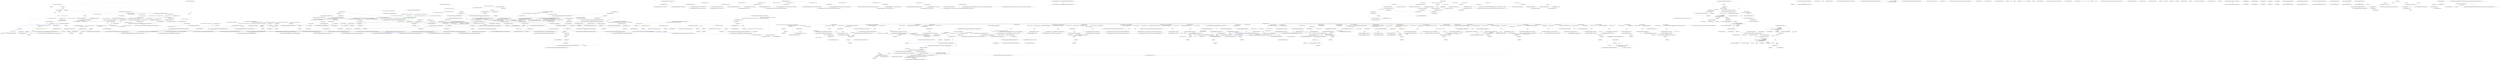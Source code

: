digraph  {
d40 [cluster="Ninject.Tests.Integration.ConstructorArgumentTests.ConstructorArgumentsArePassedToFirstLevel(System.Func<bool, Ninject.Parameters.IConstructorArgument>)", color=green, community=0, label="1: this.kernel.Bind<IWarrior>().To<Samurai>()", span="85-85"];
d107 [label="Ninject.Tests.Integration.ConstructorArgumentTests", span=""];
d39 [cluster="Ninject.Tests.Integration.ConstructorArgumentTests.ConstructorArgumentsArePassedToFirstLevel(System.Func<bool, Ninject.Parameters.IConstructorArgument>)", label="Entry Ninject.Tests.Integration.ConstructorArgumentTests.ConstructorArgumentsArePassedToFirstLevel(System.Func<bool, Ninject.Parameters.IConstructorArgument>)", span="83-83"];
d41 [cluster="Ninject.Tests.Integration.ConstructorArgumentTests.ConstructorArgumentsArePassedToFirstLevel(System.Func<bool, Ninject.Parameters.IConstructorArgument>)", label="this.kernel.Bind<IWeapon>().To<Dagger>()", span="86-86"];
d49 [cluster="Ninject.Syntax.BindingRoot.Bind<T>()", label="Entry Ninject.Syntax.BindingRoot.Bind<T>()", span="34-34"];
d50 [cluster="Ninject.Syntax.IBindingToSyntax<T1>.To<TImplementation>()", label="Entry Ninject.Syntax.IBindingToSyntax<T1>.To<TImplementation>()", span="31-31"];
d73 [cluster="Ninject.Tests.Integration.ConstructorArgumentTests.ConstructorArgumentsAreInheritedIfSpecified(System.Func<bool, Ninject.Parameters.IConstructorArgument>)", color=green, community=0, label="7: barracks.Warrior.Weapon.Should().Match<IWeapon>(s => s == null || s is Sword)", span="128-128"];
d70 [cluster="Ninject.Tests.Integration.ConstructorArgumentTests.ConstructorArgumentsAreInheritedIfSpecified(System.Func<bool, Ninject.Parameters.IConstructorArgument>)", label="var barracks = this.kernel.Get<Barracks>(argument)", span="123-123"];
d72 [cluster="Ninject.Tests.Integration.ConstructorArgumentTests.ConstructorArgumentsAreInheritedIfSpecified(System.Func<bool, Ninject.Parameters.IConstructorArgument>)", label="barracks.Weapon.Should().Match<IWeapon>(s => s == null || s is Sword)", span="127-127"];
d76 [cluster="Ninject.Tests.Integration.ConstructorArgumentTests.ConstructorArgumentsAreInheritedIfSpecified(System.Func<bool, Ninject.Parameters.IConstructorArgument>)", label="Exit Ninject.Tests.Integration.ConstructorArgumentTests.ConstructorArgumentsAreInheritedIfSpecified(System.Func<bool, Ninject.Parameters.IConstructorArgument>)", span="117-117"];
d53 [cluster="Unk.Should", label="Entry Unk.Should", span=""];
d54 [cluster="Unk.>", label="Entry Unk.>", span=""];
d80 [cluster="lambda expression", label="Entry lambda expression", span="128-128"];
d81 [cluster="lambda expression", color=green, community=0, label="21: s == null || s is Sword", span="128-128"];
d82 [cluster="lambda expression", label="Exit lambda expression", span="128-128"];
d91 [cluster="Ninject.Tests.Integration.ConstructorArgumentTests.WeakConstructorArgument()", color=green, community=0, label="6: barracks.Weapon.Should().BeSameAs(weakReference.Target)", span="151-151"];
d87 [cluster="Ninject.Tests.Integration.ConstructorArgumentTests.WeakConstructorArgument()", label="var weakReference = this.Process()", span="145-145"];
d88 [cluster="Ninject.Tests.Integration.ConstructorArgumentTests.WeakConstructorArgument()", label="var barracks = this.kernel.Get<Barracks>()", span="147-147"];
d90 [cluster="Ninject.Tests.Integration.ConstructorArgumentTests.WeakConstructorArgument()", label="barracks.Warrior.Weapon.Should().BeOfType<Dagger>()", span="150-150"];
d92 [cluster="Ninject.Tests.Integration.ConstructorArgumentTests.WeakConstructorArgument()", label="barracks.Weapon = null", span="152-152"];
d99 [cluster="Unk.BeSameAs", label="Entry Unk.BeSameAs", span=""];
d1 [cluster="Ninject.Tests.Integration.ConstructorArgumentTests.ConstructorArgumentTests()", label="this.kernel = new StandardKernel()", span="41-41"];
d36 [cluster="Ninject.Tests.Integration.ConstructorArgumentTests.Dispose()", label="this.kernel.Dispose()", span="77-77"];
d43 [cluster="Ninject.Tests.Integration.ConstructorArgumentTests.ConstructorArgumentsArePassedToFirstLevel(System.Func<bool, Ninject.Parameters.IConstructorArgument>)", label="var barracks = this.kernel.Get<Barracks>(argument)", span="90-90"];
d59 [cluster="Ninject.Tests.Integration.ConstructorArgumentTests.ConstructorArgumentsAreNotInheritedIfNotSpecified(System.Func<Ninject.Parameters.IConstructorArgument>)", label="this.kernel.Bind<IWarrior>().To<Samurai>()", span="108-108"];
d60 [cluster="Ninject.Tests.Integration.ConstructorArgumentTests.ConstructorArgumentsAreNotInheritedIfNotSpecified(System.Func<Ninject.Parameters.IConstructorArgument>)", label="Action getAction = () => this.kernel.Get<Barracks>(constructorArgument())", span="110-110"];
d64 [cluster="lambda expression", label="this.kernel.Get<Barracks>(constructorArgument())", span="110-110"];
d68 [cluster="Ninject.Tests.Integration.ConstructorArgumentTests.ConstructorArgumentsAreInheritedIfSpecified(System.Func<bool, Ninject.Parameters.IConstructorArgument>)", label="this.kernel.Bind<IWarrior>().To<Samurai>()", span="119-119"];
d84 [cluster="Ninject.Tests.Integration.ConstructorArgumentTests.WeakConstructorArgument()", label="this.kernel.Bind<IWarrior>().To<Samurai>()", span="141-141"];
d85 [cluster="Ninject.Tests.Integration.ConstructorArgumentTests.WeakConstructorArgument()", label="this.kernel.Bind<IWeapon>().To<Dagger>()", span="142-142"];
d86 [cluster="Ninject.Tests.Integration.ConstructorArgumentTests.WeakConstructorArgument()", label="this.kernel.Bind<Barracks>().ToSelf().InSingletonScope()", span="143-143"];
d103 [cluster="Ninject.Tests.Integration.ConstructorArgumentTests.Process()", label="this.kernel.Get<Barracks>(new WeakConstructorArgument(''weapon'', sword))", span="163-163"];
d48 [cluster="Ninject.Tests.Integration.ConstructorArgumentTests.ConstructorArgumentsArePassedToFirstLevel(System.Func<bool, Ninject.Parameters.IConstructorArgument>)", label="Exit Ninject.Tests.Integration.ConstructorArgumentTests.ConstructorArgumentsArePassedToFirstLevel(System.Func<bool, Ninject.Parameters.IConstructorArgument>)", span="83-83"];
d42 [cluster="Ninject.Tests.Integration.ConstructorArgumentTests.ConstructorArgumentsArePassedToFirstLevel(System.Func<bool, Ninject.Parameters.IConstructorArgument>)", label="var argument = constructorArgument(false)", span="88-88"];
d69 [cluster="Ninject.Tests.Integration.ConstructorArgumentTests.ConstructorArgumentsAreInheritedIfSpecified(System.Func<bool, Ninject.Parameters.IConstructorArgument>)", label="var argument = constructorArgument(true)", span="121-121"];
d71 [cluster="Ninject.Tests.Integration.ConstructorArgumentTests.ConstructorArgumentsAreInheritedIfSpecified(System.Func<bool, Ninject.Parameters.IConstructorArgument>)", label="argument is WeakConstructorArgument", span="125-125"];
d52 [cluster="Ninject.Syntax.IResolutionRoot.Get<T>(params Ninject.Parameters.IParameter[])", label="Entry Ninject.Syntax.IResolutionRoot.Get<T>(params Ninject.Parameters.IParameter[])", span="30-30"];
d74 [cluster="Ninject.Tests.Integration.ConstructorArgumentTests.ConstructorArgumentsAreInheritedIfSpecified(System.Func<bool, Ninject.Parameters.IConstructorArgument>)", label="barracks.Weapon.Should().BeOfType<Sword>()", span="132-132"];
d75 [cluster="Ninject.Tests.Integration.ConstructorArgumentTests.ConstructorArgumentsAreInheritedIfSpecified(System.Func<bool, Ninject.Parameters.IConstructorArgument>)", label="barracks.Warrior.Weapon.Should().BeOfType<Sword>()", span="133-133"];
d77 [cluster="lambda expression", label="Entry lambda expression", span="127-127"];
d67 [cluster="Ninject.Tests.Integration.ConstructorArgumentTests.ConstructorArgumentsAreInheritedIfSpecified(System.Func<bool, Ninject.Parameters.IConstructorArgument>)", label="Entry Ninject.Tests.Integration.ConstructorArgumentTests.ConstructorArgumentsAreInheritedIfSpecified(System.Func<bool, Ninject.Parameters.IConstructorArgument>)", span="117-117"];
d45 [cluster="Ninject.Tests.Integration.ConstructorArgumentTests.ConstructorArgumentsArePassedToFirstLevel(System.Func<bool, Ninject.Parameters.IConstructorArgument>)", label="barracks.Weapon.Should().Match<IWeapon>(s => s == null || s is Sword)", span="94-94"];
d46 [cluster="Ninject.Tests.Integration.ConstructorArgumentTests.ConstructorArgumentsArePassedToFirstLevel(System.Func<bool, Ninject.Parameters.IConstructorArgument>)", label="barracks.Weapon.Should().BeOfType<Sword>()", span="98-98"];
d47 [cluster="Ninject.Tests.Integration.ConstructorArgumentTests.ConstructorArgumentsArePassedToFirstLevel(System.Func<bool, Ninject.Parameters.IConstructorArgument>)", label="barracks.Warrior.Weapon.Should().BeOfType<Dagger>()", span="101-101"];
d94 [cluster="Ninject.Tests.Integration.ConstructorArgumentTests.WeakConstructorArgument()", label="weakReference.IsAlive.Should().BeFalse()", span="156-156"];
d89 [cluster="Ninject.Tests.Integration.ConstructorArgumentTests.WeakConstructorArgument()", label="barracks.Weapon.Should().BeOfType<Sword>()", span="149-149"];
d61 [cluster="Ninject.Tests.Integration.ConstructorArgumentTests.ConstructorArgumentsAreNotInheritedIfNotSpecified(System.Func<Ninject.Parameters.IConstructorArgument>)", label="getAction.ShouldThrow<ActivationException>()", span="112-112"];
d98 [cluster="Ninject.Tests.Integration.ConstructorArgumentTests.Process()", label="Entry Ninject.Tests.Integration.ConstructorArgumentTests.Process()", span="160-160"];
d93 [cluster="Ninject.Tests.Integration.ConstructorArgumentTests.WeakConstructorArgument()", label="GC.Collect()", span="154-154"];
d0 [cluster="Ninject.Tests.Integration.ConstructorArgumentTests.ConstructorArgumentTests()", label="Entry Ninject.Tests.Integration.ConstructorArgumentTests.ConstructorArgumentTests()", span="39-39"];
d2 [cluster="Ninject.Tests.Integration.ConstructorArgumentTests.ConstructorArgumentTests()", label="Exit Ninject.Tests.Integration.ConstructorArgumentTests.ConstructorArgumentTests()", span="39-39"];
d3 [cluster="Ninject.StandardKernel.StandardKernel(params Ninject.Modules.INinjectModule[])", label="Entry Ninject.StandardKernel.StandardKernel(params Ninject.Modules.INinjectModule[])", span="31-31"];
d35 [cluster="Ninject.Tests.Integration.ConstructorArgumentTests.Dispose()", label="Entry Ninject.Tests.Integration.ConstructorArgumentTests.Dispose()", span="75-75"];
d37 [cluster="Ninject.Tests.Integration.ConstructorArgumentTests.Dispose()", label="Exit Ninject.Tests.Integration.ConstructorArgumentTests.Dispose()", span="75-75"];
d38 [cluster="Ninject.Infrastructure.Disposal.DisposableObject.Dispose()", label="Entry Ninject.Infrastructure.Disposal.DisposableObject.Dispose()", span="38-38"];
d44 [cluster="Ninject.Tests.Integration.ConstructorArgumentTests.ConstructorArgumentsArePassedToFirstLevel(System.Func<bool, Ninject.Parameters.IConstructorArgument>)", label="argument is WeakConstructorArgument", span="92-92"];
d58 [cluster="Ninject.Tests.Integration.ConstructorArgumentTests.ConstructorArgumentsAreNotInheritedIfNotSpecified(System.Func<Ninject.Parameters.IConstructorArgument>)", label="Entry Ninject.Tests.Integration.ConstructorArgumentTests.ConstructorArgumentsAreNotInheritedIfNotSpecified(System.Func<Ninject.Parameters.IConstructorArgument>)", span="106-106"];
d108 [label="System.Func<Ninject.Parameters.IConstructorArgument>", span=""];
d63 [cluster="lambda expression", label="Entry lambda expression", span="110-110"];
d65 [cluster="lambda expression", label="Exit lambda expression", span="110-110"];
d66 [cluster="System.Func<TResult>.Invoke()", label="Entry System.Func<TResult>.Invoke()", span="0-0"];
d83 [cluster="Ninject.Tests.Integration.ConstructorArgumentTests.WeakConstructorArgument()", label="Entry Ninject.Tests.Integration.ConstructorArgumentTests.WeakConstructorArgument()", span="139-139"];
d96 [cluster="Ninject.Syntax.IBindingToSyntax<T1>.ToSelf()", label="Entry Ninject.Syntax.IBindingToSyntax<T1>.ToSelf()", span="24-24"];
d97 [cluster="Ninject.Syntax.IBindingInSyntax<T>.InSingletonScope()", label="Entry Ninject.Syntax.IBindingInSyntax<T>.InSingletonScope()", span="25-25"];
d102 [cluster="Ninject.Tests.Integration.ConstructorArgumentTests.Process()", label="var sword = new Sword()", span="162-162"];
d104 [cluster="Ninject.Tests.Integration.ConstructorArgumentTests.Process()", label="return new WeakReference(sword);", span="164-164"];
d27 [cluster="Ninject.Parameters.WeakConstructorArgument.WeakConstructorArgument(string, object)", label="Entry Ninject.Parameters.WeakConstructorArgument.WeakConstructorArgument(string, object)", span="30-30"];
d51 [cluster="System.Func<T, TResult>.Invoke(T)", label="Entry System.Func<T, TResult>.Invoke(T)", span="0-0"];
d79 [cluster="lambda expression", label="Exit lambda expression", span="127-127"];
d78 [cluster="lambda expression", label="s == null || s is Sword", span="127-127"];
d55 [cluster="lambda expression", label="Entry lambda expression", span="94-94"];
d95 [cluster="Ninject.Tests.Integration.ConstructorArgumentTests.WeakConstructorArgument()", label="Exit Ninject.Tests.Integration.ConstructorArgumentTests.WeakConstructorArgument()", span="139-139"];
d101 [cluster="Unk.BeFalse", label="Entry Unk.BeFalse", span=""];
d62 [cluster="Ninject.Tests.Integration.ConstructorArgumentTests.ConstructorArgumentsAreNotInheritedIfNotSpecified(System.Func<Ninject.Parameters.IConstructorArgument>)", label="Exit Ninject.Tests.Integration.ConstructorArgumentTests.ConstructorArgumentsAreNotInheritedIfNotSpecified(System.Func<Ninject.Parameters.IConstructorArgument>)", span="106-106"];
d105 [cluster="Ninject.Tests.Integration.ConstructorArgumentTests.Process()", label="Exit Ninject.Tests.Integration.ConstructorArgumentTests.Process()", span="160-160"];
d100 [cluster="System.GC.Collect()", label="Entry System.GC.Collect()", span="0-0"];
d8 [cluster="Ninject.Tests.Fakes.Sword.Sword()", label="Entry Ninject.Tests.Fakes.Sword.Sword()", span="4-4"];
d106 [cluster="System.WeakReference.WeakReference(object)", label="Entry System.WeakReference.WeakReference(object)", span="0-0"];
d25 [cluster="lambda expression", label="new WeakConstructorArgument(''weapon'', new Sword())", span="68-68"];
d57 [cluster="lambda expression", label="Exit lambda expression", span="94-94"];
d56 [cluster="lambda expression", label="s == null || s is Sword", span="94-94"];
d5 [cluster="lambda expression", label="new ConstructorArgument(''weapon'', new Sword(), inherited)", span="49-49"];
d10 [cluster="lambda expression", label="new WeakConstructorArgument(''weapon'', new Sword(), inherited)", span="51-51"];
d18 [cluster="lambda expression", label="new Sword()", span="55-55"];
d21 [cluster="lambda expression", label="new ConstructorArgument(''weapon'', new Sword())", span="66-66"];
d33 [cluster="lambda expression", label="new Sword()", span="70-70"];
d24 [cluster="lambda expression", label="Entry lambda expression", span="68-68"];
d26 [cluster="lambda expression", label="Exit lambda expression", span="68-68"];
d4 [cluster="lambda expression", label="Entry lambda expression", span="49-49"];
d6 [cluster="lambda expression", label="Exit lambda expression", span="49-49"];
d7 [cluster="Ninject.Parameters.ConstructorArgument.ConstructorArgument(string, object, bool)", label="Entry Ninject.Parameters.ConstructorArgument.ConstructorArgument(string, object, bool)", span="56-56"];
d9 [cluster="lambda expression", label="Entry lambda expression", span="51-51"];
d11 [cluster="lambda expression", label="Exit lambda expression", span="51-51"];
d12 [cluster="Ninject.Parameters.WeakConstructorArgument.WeakConstructorArgument(string, object, bool)", label="Entry Ninject.Parameters.WeakConstructorArgument.WeakConstructorArgument(string, object, bool)", span="41-41"];
d17 [cluster="lambda expression", label="Entry lambda expression", span="55-55"];
d19 [cluster="lambda expression", label="Exit lambda expression", span="55-55"];
d20 [cluster="lambda expression", label="Entry lambda expression", span="66-66"];
d22 [cluster="lambda expression", label="Exit lambda expression", span="66-66"];
d23 [cluster="Ninject.Parameters.ConstructorArgument.ConstructorArgument(string, object)", label="Entry Ninject.Parameters.ConstructorArgument.ConstructorArgument(string, object)", span="25-25"];
d32 [cluster="lambda expression", label="Entry lambda expression", span="70-70"];
d34 [cluster="lambda expression", label="Exit lambda expression", span="70-70"];
m0_14 [cluster="Ninject.Planning.Bindings.BindingBuilder<T1, T2, T3, T4>.ToProvider<TProvider>()", file="BindingBuilder{T1,T2,T3,T4}.cs", label="Entry Ninject.Planning.Bindings.BindingBuilder<T1, T2, T3, T4>.ToProvider<TProvider>()", span="96-96"];
m0_15 [cluster="Ninject.Planning.Bindings.BindingBuilder<T1, T2, T3, T4>.ToProvider<TProvider>()", file="BindingBuilder{T1,T2,T3,T4}.cs", label="return this.ToProviderInternal<TProvider, object>();", span="99-99"];
m0_16 [cluster="Ninject.Planning.Bindings.BindingBuilder<T1, T2, T3, T4>.ToProvider<TProvider>()", file="BindingBuilder{T1,T2,T3,T4}.cs", label="Exit Ninject.Planning.Bindings.BindingBuilder<T1, T2, T3, T4>.ToProvider<TProvider>()", span="96-96"];
m0_36 [cluster="Ninject.Planning.Bindings.BindingBuilder.InternalToConfiguration<TImplementation>(TImplementation)", file="BindingBuilder{T1,T2,T3,T4}.cs", label="Entry Ninject.Planning.Bindings.BindingBuilder.InternalToConfiguration<TImplementation>(TImplementation)", span="102-102"];
m0_28 [cluster="Ninject.Planning.Bindings.BindingBuilder.InternalToProvider<TImplementation>(Ninject.Activation.IProvider<TImplementation>)", file="BindingBuilder{T1,T2,T3,T4}.cs", label="Entry Ninject.Planning.Bindings.BindingBuilder.InternalToProvider<TImplementation>(Ninject.Activation.IProvider<TImplementation>)", span="131-131"];
m0_32 [cluster="Ninject.Planning.Bindings.BindingBuilder.InternalToMethod<TImplementation>(System.Func<Ninject.Activation.IContext, TImplementation>)", file="BindingBuilder{T1,T2,T3,T4}.cs", label="Entry Ninject.Planning.Bindings.BindingBuilder.InternalToMethod<TImplementation>(System.Func<Ninject.Activation.IContext, TImplementation>)", span="117-117"];
m0_13 [cluster="Ninject.Planning.Bindings.BindingBuilder.InternalToConstructor<TImplementation>(System.Linq.Expressions.Expression<System.Func<Ninject.Syntax.IConstructorArgumentSyntax, TImplementation>>)", file="BindingBuilder{T1,T2,T3,T4}.cs", label="Entry Ninject.Planning.Bindings.BindingBuilder.InternalToConstructor<TImplementation>(System.Linq.Expressions.Expression<System.Func<Ninject.Syntax.IConstructorArgumentSyntax, TImplementation>>)", span="177-177"];
m0_21 [cluster="Ninject.Planning.Bindings.BindingBuilder<T1, T2, T3, T4>.ToProvider(System.Type)", file="BindingBuilder{T1,T2,T3,T4}.cs", label="Entry Ninject.Planning.Bindings.BindingBuilder<T1, T2, T3, T4>.ToProvider(System.Type)", span="122-122"];
m0_22 [cluster="Ninject.Planning.Bindings.BindingBuilder<T1, T2, T3, T4>.ToProvider(System.Type)", file="BindingBuilder{T1,T2,T3,T4}.cs", label="return this.ToProviderInternal<object>(providerType);", span="124-124"];
m0_23 [cluster="Ninject.Planning.Bindings.BindingBuilder<T1, T2, T3, T4>.ToProvider(System.Type)", file="BindingBuilder{T1,T2,T3,T4}.cs", label="Exit Ninject.Planning.Bindings.BindingBuilder<T1, T2, T3, T4>.ToProvider(System.Type)", span="122-122"];
m0_6 [cluster="Ninject.Planning.Bindings.BindingBuilder<T1, T2, T3, T4>.To(System.Type)", file="BindingBuilder{T1,T2,T3,T4}.cs", label="Entry Ninject.Planning.Bindings.BindingBuilder<T1, T2, T3, T4>.To(System.Type)", span="70-70"];
m0_7 [cluster="Ninject.Planning.Bindings.BindingBuilder<T1, T2, T3, T4>.To(System.Type)", file="BindingBuilder{T1,T2,T3,T4}.cs", label="return this.InternalTo<object>(implementation);", span="72-72"];
m0_8 [cluster="Ninject.Planning.Bindings.BindingBuilder<T1, T2, T3, T4>.To(System.Type)", file="BindingBuilder{T1,T2,T3,T4}.cs", label="Exit Ninject.Planning.Bindings.BindingBuilder<T1, T2, T3, T4>.To(System.Type)", span="70-70"];
m0_17 [cluster="Ninject.Planning.Bindings.BindingBuilder.ToProviderInternal<TProvider, TImplementation>()", file="BindingBuilder{T1,T2,T3,T4}.cs", label="Entry Ninject.Planning.Bindings.BindingBuilder.ToProviderInternal<TProvider, TImplementation>()", span="146-146"];
m0_24 [cluster="Ninject.Planning.Bindings.BindingBuilder.ToProviderInternal<T>(System.Type)", file="BindingBuilder{T1,T2,T3,T4}.cs", label="Entry Ninject.Planning.Bindings.BindingBuilder.ToProviderInternal<T>(System.Type)", span="162-162"];
m0_25 [cluster="Ninject.Planning.Bindings.BindingBuilder<T1, T2, T3, T4>.ToProvider<TImplementation>(Ninject.Activation.IProvider<TImplementation>)", file="BindingBuilder{T1,T2,T3,T4}.cs", label="Entry Ninject.Planning.Bindings.BindingBuilder<T1, T2, T3, T4>.ToProvider<TImplementation>(Ninject.Activation.IProvider<TImplementation>)", span="133-133"];
m0_26 [cluster="Ninject.Planning.Bindings.BindingBuilder<T1, T2, T3, T4>.ToProvider<TImplementation>(Ninject.Activation.IProvider<TImplementation>)", file="BindingBuilder{T1,T2,T3,T4}.cs", label="return this.InternalToProvider(provider);", span="136-136"];
m0_27 [cluster="Ninject.Planning.Bindings.BindingBuilder<T1, T2, T3, T4>.ToProvider<TImplementation>(Ninject.Activation.IProvider<TImplementation>)", file="BindingBuilder{T1,T2,T3,T4}.cs", label="Exit Ninject.Planning.Bindings.BindingBuilder<T1, T2, T3, T4>.ToProvider<TImplementation>(Ninject.Activation.IProvider<TImplementation>)", span="133-133"];
m0_29 [cluster="Ninject.Planning.Bindings.BindingBuilder<T1, T2, T3, T4>.ToMethod<TImplementation>(System.Func<Ninject.Activation.IContext, TImplementation>)", file="BindingBuilder{T1,T2,T3,T4}.cs", label="Entry Ninject.Planning.Bindings.BindingBuilder<T1, T2, T3, T4>.ToMethod<TImplementation>(System.Func<Ninject.Activation.IContext, TImplementation>)", span="145-145"];
m0_30 [cluster="Ninject.Planning.Bindings.BindingBuilder<T1, T2, T3, T4>.ToMethod<TImplementation>(System.Func<Ninject.Activation.IContext, TImplementation>)", file="BindingBuilder{T1,T2,T3,T4}.cs", label="return this.InternalToMethod(method);", span="148-148"];
m0_31 [cluster="Ninject.Planning.Bindings.BindingBuilder<T1, T2, T3, T4>.ToMethod<TImplementation>(System.Func<Ninject.Activation.IContext, TImplementation>)", file="BindingBuilder{T1,T2,T3,T4}.cs", label="Exit Ninject.Planning.Bindings.BindingBuilder<T1, T2, T3, T4>.ToMethod<TImplementation>(System.Func<Ninject.Activation.IContext, TImplementation>)", span="145-145"];
m0_18 [cluster="Ninject.Planning.Bindings.BindingBuilder<T1, T2, T3, T4>.ToProvider<TProvider, TImplementation>()", file="BindingBuilder{T1,T2,T3,T4}.cs", label="Entry Ninject.Planning.Bindings.BindingBuilder<T1, T2, T3, T4>.ToProvider<TProvider, TImplementation>()", span="109-109"];
m0_19 [cluster="Ninject.Planning.Bindings.BindingBuilder<T1, T2, T3, T4>.ToProvider<TProvider, TImplementation>()", file="BindingBuilder{T1,T2,T3,T4}.cs", label="return this.ToProviderInternal<TProvider, TImplementation>();", span="113-113"];
m0_20 [cluster="Ninject.Planning.Bindings.BindingBuilder<T1, T2, T3, T4>.ToProvider<TProvider, TImplementation>()", file="BindingBuilder{T1,T2,T3,T4}.cs", label="Exit Ninject.Planning.Bindings.BindingBuilder<T1, T2, T3, T4>.ToProvider<TProvider, TImplementation>()", span="109-109"];
m0_33 [cluster="Ninject.Planning.Bindings.BindingBuilder<T1, T2, T3, T4>.ToConstant<TImplementation>(TImplementation)", file="BindingBuilder{T1,T2,T3,T4}.cs", label="Entry Ninject.Planning.Bindings.BindingBuilder<T1, T2, T3, T4>.ToConstant<TImplementation>(TImplementation)", span="157-157"];
m0_34 [cluster="Ninject.Planning.Bindings.BindingBuilder<T1, T2, T3, T4>.ToConstant<TImplementation>(TImplementation)", file="BindingBuilder{T1,T2,T3,T4}.cs", label="return this.InternalToConfiguration(value);", span="160-160"];
m0_35 [cluster="Ninject.Planning.Bindings.BindingBuilder<T1, T2, T3, T4>.ToConstant<TImplementation>(TImplementation)", file="BindingBuilder{T1,T2,T3,T4}.cs", label="Exit Ninject.Planning.Bindings.BindingBuilder<T1, T2, T3, T4>.ToConstant<TImplementation>(TImplementation)", span="157-157"];
m0_0 [cluster="Ninject.Planning.Bindings.BindingBuilder<T1, T2, T3, T4>.BindingBuilder(Ninject.Planning.Bindings.IBindingConfiguration, Ninject.IKernel, string)", file="BindingBuilder{T1,T2,T3,T4}.cs", label="Entry Ninject.Planning.Bindings.BindingBuilder<T1, T2, T3, T4>.BindingBuilder(Ninject.Planning.Bindings.IBindingConfiguration, Ninject.IKernel, string)", span="48-48"];
m0_1 [cluster="Ninject.Planning.Bindings.BindingBuilder<T1, T2, T3, T4>.BindingBuilder(Ninject.Planning.Bindings.IBindingConfiguration, Ninject.IKernel, string)", file="BindingBuilder{T1,T2,T3,T4}.cs", label="Exit Ninject.Planning.Bindings.BindingBuilder<T1, T2, T3, T4>.BindingBuilder(Ninject.Planning.Bindings.IBindingConfiguration, Ninject.IKernel, string)", span="48-48"];
m0_5 [cluster="Ninject.Planning.Bindings.BindingBuilder.InternalTo<TImplementation>()", file="BindingBuilder{T1,T2,T3,T4}.cs", label="Entry Ninject.Planning.Bindings.BindingBuilder.InternalTo<TImplementation>()", span="77-77"];
m0_2 [cluster="Ninject.Planning.Bindings.BindingBuilder<T1, T2, T3, T4>.To<TImplementation>()", file="BindingBuilder{T1,T2,T3,T4}.cs", label="Entry Ninject.Planning.Bindings.BindingBuilder<T1, T2, T3, T4>.To<TImplementation>()", span="59-59"];
m0_3 [cluster="Ninject.Planning.Bindings.BindingBuilder<T1, T2, T3, T4>.To<TImplementation>()", file="BindingBuilder{T1,T2,T3,T4}.cs", label="return this.InternalTo<TImplementation>();", span="62-62"];
m0_4 [cluster="Ninject.Planning.Bindings.BindingBuilder<T1, T2, T3, T4>.To<TImplementation>()", file="BindingBuilder{T1,T2,T3,T4}.cs", label="Exit Ninject.Planning.Bindings.BindingBuilder<T1, T2, T3, T4>.To<TImplementation>()", span="59-59"];
m0_9 [cluster="Ninject.Planning.Bindings.BindingBuilder.InternalTo<T>(System.Type)", file="BindingBuilder{T1,T2,T3,T4}.cs", label="Entry Ninject.Planning.Bindings.BindingBuilder.InternalTo<T>(System.Type)", span="88-88"];
m0_10 [cluster="Ninject.Planning.Bindings.BindingBuilder<T1, T2, T3, T4>.ToConstructor<TImplementation>(System.Linq.Expressions.Expression<System.Func<Ninject.Syntax.IConstructorArgumentSyntax, TImplementation>>)", file="BindingBuilder{T1,T2,T3,T4}.cs", label="Entry Ninject.Planning.Bindings.BindingBuilder<T1, T2, T3, T4>.ToConstructor<TImplementation>(System.Linq.Expressions.Expression<System.Func<Ninject.Syntax.IConstructorArgumentSyntax, TImplementation>>)", span="82-82"];
m0_11 [cluster="Ninject.Planning.Bindings.BindingBuilder<T1, T2, T3, T4>.ToConstructor<TImplementation>(System.Linq.Expressions.Expression<System.Func<Ninject.Syntax.IConstructorArgumentSyntax, TImplementation>>)", file="BindingBuilder{T1,T2,T3,T4}.cs", label="return this.InternalToConstructor(newExpression);", span="86-86"];
m0_12 [cluster="Ninject.Planning.Bindings.BindingBuilder<T1, T2, T3, T4>.ToConstructor<TImplementation>(System.Linq.Expressions.Expression<System.Func<Ninject.Syntax.IConstructorArgumentSyntax, TImplementation>>)", file="BindingBuilder{T1,T2,T3,T4}.cs", label="Exit Ninject.Planning.Bindings.BindingBuilder<T1, T2, T3, T4>.ToConstructor<TImplementation>(System.Linq.Expressions.Expression<System.Func<Ninject.Syntax.IConstructorArgumentSyntax, TImplementation>>)", span="82-82"];
m0_37 [file="BindingBuilder{T1,T2,T3,T4}.cs", label="Ninject.Planning.Bindings.BindingBuilder<T1, T2, T3, T4>", span=""];
m1_14 [cluster="System.Collections.Generic.Dictionary<TKey, TValue>.ContainsKey(TKey)", file="BindingBuilder{T1,T2,T3}.cs", label="Entry System.Collections.Generic.Dictionary<TKey, TValue>.ContainsKey(TKey)", span="0-0"];
m1_34 [cluster="System.Collections.Generic.ICollection<T>.Contains(T)", file="BindingBuilder{T1,T2,T3}.cs", label="Entry System.Collections.Generic.ICollection<T>.Contains(T)", span="0-0"];
m1_0 [cluster="Ninject.Infrastructure.Multimap<K, V>.Add(K, V)", file="BindingBuilder{T1,T2,T3}.cs", label="Entry Ninject.Infrastructure.Multimap<K, V>.Add(K, V)", span="64-64"];
m1_1 [cluster="Ninject.Infrastructure.Multimap<K, V>.Add(K, V)", file="BindingBuilder{T1,T2,T3}.cs", label="Ensure.ArgumentNotNull(key, ''key'')", span="66-66"];
m1_2 [cluster="Ninject.Infrastructure.Multimap<K, V>.Add(K, V)", file="BindingBuilder{T1,T2,T3}.cs", label="Ensure.ArgumentNotNull(value, ''value'')", span="67-67"];
m1_3 [cluster="Ninject.Infrastructure.Multimap<K, V>.Add(K, V)", file="BindingBuilder{T1,T2,T3}.cs", label="this[key].Add(value)", span="69-69"];
m1_4 [cluster="Ninject.Infrastructure.Multimap<K, V>.Add(K, V)", file="BindingBuilder{T1,T2,T3}.cs", label="Exit Ninject.Infrastructure.Multimap<K, V>.Add(K, V)", span="64-64"];
m1_6 [cluster="System.Collections.Generic.ICollection<T>.Add(T)", file="BindingBuilder{T1,T2,T3}.cs", label="Entry System.Collections.Generic.ICollection<T>.Add(T)", span="0-0"];
m1_16 [cluster="Ninject.Infrastructure.Multimap<K, V>.RemoveAll(K)", file="BindingBuilder{T1,T2,T3}.cs", label="Entry Ninject.Infrastructure.Multimap<K, V>.RemoveAll(K)", span="94-94"];
m1_17 [cluster="Ninject.Infrastructure.Multimap<K, V>.RemoveAll(K)", file="BindingBuilder{T1,T2,T3}.cs", label="Ensure.ArgumentNotNull(key, ''key'')", span="96-96"];
m1_18 [cluster="Ninject.Infrastructure.Multimap<K, V>.RemoveAll(K)", file="BindingBuilder{T1,T2,T3}.cs", label="return _items.Remove(key);", span="97-97"];
m1_19 [cluster="Ninject.Infrastructure.Multimap<K, V>.RemoveAll(K)", file="BindingBuilder{T1,T2,T3}.cs", label="Exit Ninject.Infrastructure.Multimap<K, V>.RemoveAll(K)", span="94-94"];
m1_15 [cluster="System.Collections.Generic.ICollection<T>.Remove(T)", file="BindingBuilder{T1,T2,T3}.cs", label="Entry System.Collections.Generic.ICollection<T>.Remove(T)", span="0-0"];
m1_39 [cluster="Ninject.Infrastructure.Multimap<K, V>.System.Collections.Generic.IEnumerable<System.Collections.Generic.KeyValuePair<K, System.Collections.Generic.ICollection<V>>>.GetEnumerator()", file="BindingBuilder{T1,T2,T3}.cs", label="Entry Ninject.Infrastructure.Multimap<K, V>.System.Collections.Generic.IEnumerable<System.Collections.Generic.KeyValuePair<K, System.Collections.Generic.ICollection<V>>>.GetEnumerator()", span="142-142"];
m1_40 [cluster="Ninject.Infrastructure.Multimap<K, V>.System.Collections.Generic.IEnumerable<System.Collections.Generic.KeyValuePair<K, System.Collections.Generic.ICollection<V>>>.GetEnumerator()", file="BindingBuilder{T1,T2,T3}.cs", label="return _items.GetEnumerator();", span="144-144"];
m1_41 [cluster="Ninject.Infrastructure.Multimap<K, V>.System.Collections.Generic.IEnumerable<System.Collections.Generic.KeyValuePair<K, System.Collections.Generic.ICollection<V>>>.GetEnumerator()", file="BindingBuilder{T1,T2,T3}.cs", label="Exit Ninject.Infrastructure.Multimap<K, V>.System.Collections.Generic.IEnumerable<System.Collections.Generic.KeyValuePair<K, System.Collections.Generic.ICollection<V>>>.GetEnumerator()", span="142-142"];
m1_29 [cluster="Ninject.Infrastructure.Multimap<K, V>.ContainsValue(K, V)", file="BindingBuilder{T1,T2,T3}.cs", label="Entry Ninject.Infrastructure.Multimap<K, V>.ContainsValue(K, V)", span="125-125"];
m1_30 [cluster="Ninject.Infrastructure.Multimap<K, V>.ContainsValue(K, V)", file="BindingBuilder{T1,T2,T3}.cs", label="Ensure.ArgumentNotNull(key, ''key'')", span="127-127"];
m1_31 [cluster="Ninject.Infrastructure.Multimap<K, V>.ContainsValue(K, V)", file="BindingBuilder{T1,T2,T3}.cs", label="Ensure.ArgumentNotNull(value, ''value'')", span="128-128"];
m1_32 [cluster="Ninject.Infrastructure.Multimap<K, V>.ContainsValue(K, V)", file="BindingBuilder{T1,T2,T3}.cs", label="return _items.ContainsKey(key) && _items[key].Contains(value);", span="130-130"];
m1_33 [cluster="Ninject.Infrastructure.Multimap<K, V>.ContainsValue(K, V)", file="BindingBuilder{T1,T2,T3}.cs", label="Exit Ninject.Infrastructure.Multimap<K, V>.ContainsValue(K, V)", span="125-125"];
m1_38 [cluster="System.Collections.Generic.Dictionary<TKey, TValue>.GetEnumerator()", file="BindingBuilder{T1,T2,T3}.cs", label="Entry System.Collections.Generic.Dictionary<TKey, TValue>.GetEnumerator()", span="0-0"];
m1_20 [cluster="System.Collections.Generic.Dictionary<TKey, TValue>.Remove(TKey)", file="BindingBuilder{T1,T2,T3}.cs", label="Entry System.Collections.Generic.Dictionary<TKey, TValue>.Remove(TKey)", span="0-0"];
m1_21 [cluster="Ninject.Infrastructure.Multimap<K, V>.Clear()", file="BindingBuilder{T1,T2,T3}.cs", label="Entry Ninject.Infrastructure.Multimap<K, V>.Clear()", span="103-103"];
m1_22 [cluster="Ninject.Infrastructure.Multimap<K, V>.Clear()", file="BindingBuilder{T1,T2,T3}.cs", label="_items.Clear()", span="105-105"];
m1_23 [cluster="Ninject.Infrastructure.Multimap<K, V>.Clear()", file="BindingBuilder{T1,T2,T3}.cs", label="Exit Ninject.Infrastructure.Multimap<K, V>.Clear()", span="103-103"];
m1_35 [cluster="Ninject.Infrastructure.Multimap<K, V>.GetEnumerator()", file="BindingBuilder{T1,T2,T3}.cs", label="Entry Ninject.Infrastructure.Multimap<K, V>.GetEnumerator()", span="137-137"];
m1_36 [cluster="Ninject.Infrastructure.Multimap<K, V>.GetEnumerator()", file="BindingBuilder{T1,T2,T3}.cs", label="return _items.GetEnumerator();", span="139-139"];
m1_37 [cluster="Ninject.Infrastructure.Multimap<K, V>.GetEnumerator()", file="BindingBuilder{T1,T2,T3}.cs", label="Exit Ninject.Infrastructure.Multimap<K, V>.GetEnumerator()", span="137-137"];
m1_25 [cluster="Ninject.Infrastructure.Multimap<K, V>.ContainsKey(K)", file="BindingBuilder{T1,T2,T3}.cs", label="Entry Ninject.Infrastructure.Multimap<K, V>.ContainsKey(K)", span="113-113"];
m1_26 [cluster="Ninject.Infrastructure.Multimap<K, V>.ContainsKey(K)", file="BindingBuilder{T1,T2,T3}.cs", label="Ensure.ArgumentNotNull(key, ''key'')", span="115-115"];
m1_27 [cluster="Ninject.Infrastructure.Multimap<K, V>.ContainsKey(K)", file="BindingBuilder{T1,T2,T3}.cs", label="return _items.ContainsKey(key);", span="116-116"];
m1_28 [cluster="Ninject.Infrastructure.Multimap<K, V>.ContainsKey(K)", file="BindingBuilder{T1,T2,T3}.cs", label="Exit Ninject.Infrastructure.Multimap<K, V>.ContainsKey(K)", span="113-113"];
m1_5 [cluster="Ninject.Infrastructure.Ensure.ArgumentNotNull(object, string)", file="BindingBuilder{T1,T2,T3}.cs", label="Entry Ninject.Infrastructure.Ensure.ArgumentNotNull(object, string)", span="17-17"];
m1_7 [cluster="Ninject.Infrastructure.Multimap<K, V>.Remove(K, V)", file="BindingBuilder{T1,T2,T3}.cs", label="Entry Ninject.Infrastructure.Multimap<K, V>.Remove(K, V)", span="78-78"];
m1_8 [cluster="Ninject.Infrastructure.Multimap<K, V>.Remove(K, V)", file="BindingBuilder{T1,T2,T3}.cs", label="Ensure.ArgumentNotNull(key, ''key'')", span="80-80"];
m1_9 [cluster="Ninject.Infrastructure.Multimap<K, V>.Remove(K, V)", file="BindingBuilder{T1,T2,T3}.cs", label="Ensure.ArgumentNotNull(value, ''value'')", span="81-81"];
m1_10 [cluster="Ninject.Infrastructure.Multimap<K, V>.Remove(K, V)", file="BindingBuilder{T1,T2,T3}.cs", label="!_items.ContainsKey(key)", span="83-83"];
m1_12 [cluster="Ninject.Infrastructure.Multimap<K, V>.Remove(K, V)", file="BindingBuilder{T1,T2,T3}.cs", label="return _items[key].Remove(value);", span="86-86"];
m1_11 [cluster="Ninject.Infrastructure.Multimap<K, V>.Remove(K, V)", file="BindingBuilder{T1,T2,T3}.cs", label="return false;", span="84-84"];
m1_13 [cluster="Ninject.Infrastructure.Multimap<K, V>.Remove(K, V)", file="BindingBuilder{T1,T2,T3}.cs", label="Exit Ninject.Infrastructure.Multimap<K, V>.Remove(K, V)", span="78-78"];
m1_24 [cluster="System.Collections.Generic.Dictionary<TKey, TValue>.Clear()", file="BindingBuilder{T1,T2,T3}.cs", label="Entry System.Collections.Generic.Dictionary<TKey, TValue>.Clear()", span="0-0"];
m1_42 [file="BindingBuilder{T1,T2,T3}.cs", label="Ninject.Infrastructure.Multimap<K, V>", span=""];
m2_32 [cluster="System.Collections.Generic.IEnumerable<TSource>.Contains<TSource>(TSource)", file="BindingBuilder{T1,T2}.cs", label="Entry System.Collections.Generic.IEnumerable<TSource>.Contains<TSource>(TSource)", span="0-0"];
m2_45 [cluster="System.IO.Path.GetFullPath(string)", file="BindingBuilder{T1,T2}.cs", label="Entry System.IO.Path.GetFullPath(string)", span="0-0"];
m2_57 [cluster="System.Uri.Uri(string)", file="BindingBuilder{T1,T2}.cs", label="Entry System.Uri.Uri(string)", span="0-0"];
m2_23 [cluster="Ninject.Modules.ModuleLoader.GetFilesMatchingPattern(string)", file="BindingBuilder{T1,T2}.cs", label="Entry Ninject.Modules.ModuleLoader.GetFilesMatchingPattern(string)", span="63-63"];
m2_33 [cluster="Ninject.Modules.ModuleLoader.GetFilesMatchingPattern(string)", file="BindingBuilder{T1,T2}.cs", label="return NormalizePaths(Path.GetDirectoryName(pattern))\r\n                    .SelectMany(path => Directory.GetFiles(path, Path.GetFileName(pattern)));", span="65-66"];
m2_34 [cluster="Ninject.Modules.ModuleLoader.GetFilesMatchingPattern(string)", file="BindingBuilder{T1,T2}.cs", label="Exit Ninject.Modules.ModuleLoader.GetFilesMatchingPattern(string)", span="63-63"];
m2_41 [cluster="System.IO.Directory.GetFiles(string, string)", file="BindingBuilder{T1,T2}.cs", label="Entry System.IO.Directory.GetFiles(string, string)", span="0-0"];
m2_40 [cluster="System.IO.Path.GetFileName(string)", file="BindingBuilder{T1,T2}.cs", label="Entry System.IO.Path.GetFileName(string)", span="0-0"];
m2_0 [cluster="Ninject.Modules.ModuleLoader.ModuleLoader(Ninject.IKernel)", file="BindingBuilder{T1,T2}.cs", label="Entry Ninject.Modules.ModuleLoader.ModuleLoader(Ninject.IKernel)", span="27-27"];
m2_1 [cluster="Ninject.Modules.ModuleLoader.ModuleLoader(Ninject.IKernel)", file="BindingBuilder{T1,T2}.cs", label="Ensure.ArgumentNotNull(kernel, ''kernel'')", span="29-29"];
m2_2 [cluster="Ninject.Modules.ModuleLoader.ModuleLoader(Ninject.IKernel)", file="BindingBuilder{T1,T2}.cs", label="this.Kernel = kernel", span="31-31"];
m2_3 [cluster="Ninject.Modules.ModuleLoader.ModuleLoader(Ninject.IKernel)", file="BindingBuilder{T1,T2}.cs", label="Exit Ninject.Modules.ModuleLoader.ModuleLoader(Ninject.IKernel)", span="27-27"];
m2_35 [cluster="System.IO.Path.GetDirectoryName(string)", file="BindingBuilder{T1,T2}.cs", label="Entry System.IO.Path.GetDirectoryName(string)", span="0-0"];
m2_36 [cluster="Ninject.Modules.ModuleLoader.NormalizePaths(string)", file="BindingBuilder{T1,T2}.cs", label="Entry Ninject.Modules.ModuleLoader.NormalizePaths(string)", span="69-69"];
m2_42 [cluster="Ninject.Modules.ModuleLoader.NormalizePaths(string)", file="BindingBuilder{T1,T2}.cs", label="return Path.IsPathRooted(path)\r\n                        ? new[] { Path.GetFullPath(path) }\r\n                        : GetBaseDirectories().Select(baseDirectory => Path.Combine(baseDirectory, path))\r\n                                              .Where(Directory.Exists);", span="71-74"];
m2_43 [cluster="Ninject.Modules.ModuleLoader.NormalizePaths(string)", file="BindingBuilder{T1,T2}.cs", label="Exit Ninject.Modules.ModuleLoader.NormalizePaths(string)", span="69-69"];
m2_27 [cluster="System.IO.Path.GetExtension(string)", file="BindingBuilder{T1,T2}.cs", label="Entry System.IO.Path.GetExtension(string)", span="0-0"];
m2_58 [cluster="System.Reflection.Assembly.GetExecutingAssembly()", file="BindingBuilder{T1,T2}.cs", label="Entry System.Reflection.Assembly.GetExecutingAssembly()", span="0-0"];
m2_17 [cluster="Unk.Where", file="BindingBuilder{T1,T2}.cs", label="Entry Unk.Where", span=""];
m2_4 [cluster="Ninject.Infrastructure.Ensure.ArgumentNotNull(object, string)", file="BindingBuilder{T1,T2}.cs", label="Entry Ninject.Infrastructure.Ensure.ArgumentNotNull(object, string)", span="22-22"];
m2_46 [cluster="Ninject.Modules.ModuleLoader.GetBaseDirectories()", file="BindingBuilder{T1,T2}.cs", label="Entry Ninject.Modules.ModuleLoader.GetBaseDirectories()", span="77-77"];
m2_52 [cluster="Ninject.Modules.ModuleLoader.GetBaseDirectories()", file="BindingBuilder{T1,T2}.cs", label="var executingAssemblyDirectory = Path.GetDirectoryName(new Uri(Assembly.GetExecutingAssembly().CodeBase).LocalPath)", span="79-79"];
m2_53 [cluster="Ninject.Modules.ModuleLoader.GetBaseDirectories()", file="BindingBuilder{T1,T2}.cs", label="var baseDirectory = AppDomain.CurrentDomain.BaseDirectory", span="80-80"];
m2_55 [cluster="Ninject.Modules.ModuleLoader.GetBaseDirectories()", file="BindingBuilder{T1,T2}.cs", label="return (string.IsNullOrEmpty(searchPath)\r\n                ? new[] { baseDirectory }\r\n                : searchPath.Split(new[] { Path.PathSeparator }, StringSplitOptions.RemoveEmptyEntries)\r\n                    .Select(path => Path.Combine(baseDirectory, path)))\r\n                .Concat(new[] { executingAssemblyDirectory }).Distinct();", span="83-87"];
m2_54 [cluster="Ninject.Modules.ModuleLoader.GetBaseDirectories()", file="BindingBuilder{T1,T2}.cs", label="var searchPath = AppDomain.CurrentDomain.RelativeSearchPath", span="81-81"];
m2_56 [cluster="Ninject.Modules.ModuleLoader.GetBaseDirectories()", file="BindingBuilder{T1,T2}.cs", label="Exit Ninject.Modules.ModuleLoader.GetBaseDirectories()", span="77-77"];
m2_15 [cluster="System.Collections.Generic.IEnumerable<TSource>.SelectMany<TSource, TResult>(System.Func<TSource, System.Collections.Generic.IEnumerable<TResult>>)", file="BindingBuilder{T1,T2}.cs", label="Entry System.Collections.Generic.IEnumerable<TSource>.SelectMany<TSource, TResult>(System.Func<TSource, System.Collections.Generic.IEnumerable<TResult>>)", span="0-0"];
m2_14 [cluster="Ninject.Components.IComponentContainer.GetAll<T>()", file="BindingBuilder{T1,T2}.cs", label="Entry Ninject.Components.IComponentContainer.GetAll<T>()", span="67-67"];
m2_5 [cluster="Ninject.Modules.ModuleLoader.LoadModules(System.Collections.Generic.IEnumerable<string>)", file="BindingBuilder{T1,T2}.cs", label="Entry Ninject.Modules.ModuleLoader.LoadModules(System.Collections.Generic.IEnumerable<string>)", span="43-43"];
m2_6 [cluster="Ninject.Modules.ModuleLoader.LoadModules(System.Collections.Generic.IEnumerable<string>)", file="BindingBuilder{T1,T2}.cs", label="var plugins = this.Kernel.Components.GetAll<IModuleLoaderPlugin>()", span="45-45"];
m2_7 [cluster="Ninject.Modules.ModuleLoader.LoadModules(System.Collections.Generic.IEnumerable<string>)", color=red, community=0, file="BindingBuilder{T1,T2}.cs", label="2: var fileGroups = patterns\r\n                .SelectMany(pattern => GetFilesMatchingPattern(pattern))\r\n                .GroupBy(filename => Path.GetExtension(filename).ToLowerInvariant())", span="47-49"];
m2_10 [cluster="Ninject.Modules.ModuleLoader.LoadModules(System.Collections.Generic.IEnumerable<string>)", file="BindingBuilder{T1,T2}.cs", label="var plugin = plugins.Where(p => p.SupportedExtensions.Contains(extension)).FirstOrDefault()", span="54-54"];
m2_8 [cluster="Ninject.Modules.ModuleLoader.LoadModules(System.Collections.Generic.IEnumerable<string>)", file="BindingBuilder{T1,T2}.cs", label=fileGroups, span="51-51"];
m2_9 [cluster="Ninject.Modules.ModuleLoader.LoadModules(System.Collections.Generic.IEnumerable<string>)", file="BindingBuilder{T1,T2}.cs", label="var extension = fileGroup.Key", span="53-53"];
m2_12 [cluster="Ninject.Modules.ModuleLoader.LoadModules(System.Collections.Generic.IEnumerable<string>)", file="BindingBuilder{T1,T2}.cs", label="plugin.LoadModules(fileGroup)", span="58-58"];
m2_11 [cluster="Ninject.Modules.ModuleLoader.LoadModules(System.Collections.Generic.IEnumerable<string>)", file="BindingBuilder{T1,T2}.cs", label="plugin != null", span="56-56"];
m2_13 [cluster="Ninject.Modules.ModuleLoader.LoadModules(System.Collections.Generic.IEnumerable<string>)", file="BindingBuilder{T1,T2}.cs", label="Exit Ninject.Modules.ModuleLoader.LoadModules(System.Collections.Generic.IEnumerable<string>)", span="43-43"];
m2_59 [cluster="string.IsNullOrEmpty(string)", file="BindingBuilder{T1,T2}.cs", label="Entry string.IsNullOrEmpty(string)", span="0-0"];
m2_60 [cluster="string.Split(char[], System.StringSplitOptions)", file="BindingBuilder{T1,T2}.cs", label="Entry string.Split(char[], System.StringSplitOptions)", span="0-0"];
m2_28 [cluster="string.ToLowerInvariant()", file="BindingBuilder{T1,T2}.cs", label="Entry string.ToLowerInvariant()", span="0-0"];
m2_63 [cluster="lambda expression", file="BindingBuilder{T1,T2}.cs", label="Entry lambda expression", span="86-86"];
m2_20 [cluster="lambda expression", file="BindingBuilder{T1,T2}.cs", label="Entry lambda expression", span="48-48"];
m2_24 [cluster="lambda expression", file="BindingBuilder{T1,T2}.cs", label="Entry lambda expression", span="49-49"];
m2_30 [cluster="lambda expression", file="BindingBuilder{T1,T2}.cs", label="p.SupportedExtensions.Contains(extension)", span="54-54"];
m2_29 [cluster="lambda expression", file="BindingBuilder{T1,T2}.cs", label="Entry lambda expression", span="54-54"];
m2_21 [cluster="lambda expression", file="BindingBuilder{T1,T2}.cs", label="GetFilesMatchingPattern(pattern)", span="48-48"];
m2_22 [cluster="lambda expression", file="BindingBuilder{T1,T2}.cs", label="Exit lambda expression", span="48-48"];
m2_25 [cluster="lambda expression", file="BindingBuilder{T1,T2}.cs", label="Path.GetExtension(filename).ToLowerInvariant()", span="49-49"];
m2_26 [cluster="lambda expression", file="BindingBuilder{T1,T2}.cs", label="Exit lambda expression", span="49-49"];
m2_31 [cluster="lambda expression", file="BindingBuilder{T1,T2}.cs", label="Exit lambda expression", span="54-54"];
m2_38 [cluster="lambda expression", file="BindingBuilder{T1,T2}.cs", label="Directory.GetFiles(path, Path.GetFileName(pattern))", span="66-66"];
m2_37 [cluster="lambda expression", file="BindingBuilder{T1,T2}.cs", label="Entry lambda expression", span="66-66"];
m2_39 [cluster="lambda expression", file="BindingBuilder{T1,T2}.cs", label="Exit lambda expression", span="66-66"];
m2_49 [cluster="lambda expression", file="BindingBuilder{T1,T2}.cs", label="Path.Combine(baseDirectory, path)", span="73-73"];
m2_48 [cluster="lambda expression", file="BindingBuilder{T1,T2}.cs", label="Entry lambda expression", span="73-73"];
m2_50 [cluster="lambda expression", file="BindingBuilder{T1,T2}.cs", label="Exit lambda expression", span="73-73"];
m2_64 [cluster="lambda expression", file="BindingBuilder{T1,T2}.cs", label="Path.Combine(baseDirectory, path)", span="86-86"];
m2_65 [cluster="lambda expression", file="BindingBuilder{T1,T2}.cs", label="Exit lambda expression", span="86-86"];
m2_16 [cluster="System.Collections.Generic.IEnumerable<TSource>.GroupBy<TSource, TKey>(System.Func<TSource, TKey>)", file="BindingBuilder{T1,T2}.cs", label="Entry System.Collections.Generic.IEnumerable<TSource>.GroupBy<TSource, TKey>(System.Func<TSource, TKey>)", span="0-0"];
m2_18 [cluster="Unk.FirstOrDefault", file="BindingBuilder{T1,T2}.cs", label="Entry Unk.FirstOrDefault", span=""];
m2_62 [cluster="Unk.Distinct", file="BindingBuilder{T1,T2}.cs", label="Entry Unk.Distinct", span=""];
m2_44 [cluster="System.IO.Path.IsPathRooted(string)", file="BindingBuilder{T1,T2}.cs", label="Entry System.IO.Path.IsPathRooted(string)", span="0-0"];
m2_19 [cluster="Unk.LoadModules", file="BindingBuilder{T1,T2}.cs", label="Entry Unk.LoadModules", span=""];
m2_47 [cluster="Unk.Select", file="BindingBuilder{T1,T2}.cs", label="Entry Unk.Select", span=""];
m2_61 [cluster="Unk.Concat", file="BindingBuilder{T1,T2}.cs", label="Entry Unk.Concat", span=""];
m2_51 [cluster="System.IO.Path.Combine(string, string)", file="BindingBuilder{T1,T2}.cs", label="Entry System.IO.Path.Combine(string, string)", span="0-0"];
m2_66 [file="BindingBuilder{T1,T2}.cs", label="Ninject.Modules.ModuleLoader", span=""];
m2_67 [file="BindingBuilder{T1,T2}.cs", label=extension, span=""];
m2_68 [file="BindingBuilder{T1,T2}.cs", label=string, span=""];
m2_69 [file="BindingBuilder{T1,T2}.cs", label=string, span=""];
m2_70 [file="BindingBuilder{T1,T2}.cs", label=baseDirectory, span=""];
m3_107 [cluster="Ninject.Tests.Integration.StandardKernelTests.WhenGetAllIsCalledForInterfaceBoundService.ReturnsSeriesOfItemsInOrderTheyWereBound()", file="BindingBuilder{T1}.cs", label="Entry Ninject.Tests.Integration.StandardKernelTests.WhenGetAllIsCalledForInterfaceBoundService.ReturnsSeriesOfItemsInOrderTheyWereBound()", span="183-183"];
m3_108 [cluster="Ninject.Tests.Integration.StandardKernelTests.WhenGetAllIsCalledForInterfaceBoundService.ReturnsSeriesOfItemsInOrderTheyWereBound()", file="BindingBuilder{T1}.cs", label="kernel.Bind<IWeapon>().To<Sword>()", span="185-185"];
m3_109 [cluster="Ninject.Tests.Integration.StandardKernelTests.WhenGetAllIsCalledForInterfaceBoundService.ReturnsSeriesOfItemsInOrderTheyWereBound()", file="BindingBuilder{T1}.cs", label="kernel.Bind<IWeapon>().To<Shuriken>()", span="186-186"];
m3_111 [cluster="Ninject.Tests.Integration.StandardKernelTests.WhenGetAllIsCalledForInterfaceBoundService.ReturnsSeriesOfItemsInOrderTheyWereBound()", file="BindingBuilder{T1}.cs", label="weapons.ShouldNotBeNull()", span="190-190"];
m3_110 [cluster="Ninject.Tests.Integration.StandardKernelTests.WhenGetAllIsCalledForInterfaceBoundService.ReturnsSeriesOfItemsInOrderTheyWereBound()", file="BindingBuilder{T1}.cs", label="var weapons = kernel.GetAll<IWeapon>().ToArray()", span="188-188"];
m3_113 [cluster="Ninject.Tests.Integration.StandardKernelTests.WhenGetAllIsCalledForInterfaceBoundService.ReturnsSeriesOfItemsInOrderTheyWereBound()", file="BindingBuilder{T1}.cs", label="weapons[0].ShouldBeInstanceOf<Sword>()", span="192-192"];
m3_114 [cluster="Ninject.Tests.Integration.StandardKernelTests.WhenGetAllIsCalledForInterfaceBoundService.ReturnsSeriesOfItemsInOrderTheyWereBound()", file="BindingBuilder{T1}.cs", label="weapons[1].ShouldBeInstanceOf<Shuriken>()", span="193-193"];
m3_112 [cluster="Ninject.Tests.Integration.StandardKernelTests.WhenGetAllIsCalledForInterfaceBoundService.ReturnsSeriesOfItemsInOrderTheyWereBound()", file="BindingBuilder{T1}.cs", label="weapons.Length.ShouldBe(2)", span="191-191"];
m3_115 [cluster="Ninject.Tests.Integration.StandardKernelTests.WhenGetAllIsCalledForInterfaceBoundService.ReturnsSeriesOfItemsInOrderTheyWereBound()", file="BindingBuilder{T1}.cs", label="Exit Ninject.Tests.Integration.StandardKernelTests.WhenGetAllIsCalledForInterfaceBoundService.ReturnsSeriesOfItemsInOrderTheyWereBound()", span="183-183"];
m3_161 [cluster="Ninject.Syntax.IBindingNamedSyntax<T>.Named(string)", file="BindingBuilder{T1}.cs", label="Entry Ninject.Syntax.IBindingNamedSyntax<T>.Named(string)", span="190-190"];
m3_133 [cluster="System.Collections.IEnumerator.MoveNext()", file="BindingBuilder{T1}.cs", label="Entry System.Collections.IEnumerator.MoveNext()", span="0-0"];
m3_163 [cluster="Ninject.Tests.Integration.StandardKernelTests.WhenGetIsCalledWithConstraints.ReturnsServiceRegisteredViaBindingThatMatchesPredicate()", file="BindingBuilder{T1}.cs", label="Entry Ninject.Tests.Integration.StandardKernelTests.WhenGetIsCalledWithConstraints.ReturnsServiceRegisteredViaBindingThatMatchesPredicate()", span="267-267"];
m3_164 [cluster="Ninject.Tests.Integration.StandardKernelTests.WhenGetIsCalledWithConstraints.ReturnsServiceRegisteredViaBindingThatMatchesPredicate()", file="BindingBuilder{T1}.cs", label="kernel.Bind<IWeapon>().To<Shuriken>().WithMetadata(''type'', ''range'')", span="269-269"];
m3_165 [cluster="Ninject.Tests.Integration.StandardKernelTests.WhenGetIsCalledWithConstraints.ReturnsServiceRegisteredViaBindingThatMatchesPredicate()", file="BindingBuilder{T1}.cs", label="kernel.Bind<IWeapon>().To<Sword>().WithMetadata(''type'', ''melee'')", span="270-270"];
m3_167 [cluster="Ninject.Tests.Integration.StandardKernelTests.WhenGetIsCalledWithConstraints.ReturnsServiceRegisteredViaBindingThatMatchesPredicate()", file="BindingBuilder{T1}.cs", label="weapon.ShouldNotBeNull()", span="274-274"];
m3_166 [cluster="Ninject.Tests.Integration.StandardKernelTests.WhenGetIsCalledWithConstraints.ReturnsServiceRegisteredViaBindingThatMatchesPredicate()", file="BindingBuilder{T1}.cs", label="var weapon = kernel.Get<IWeapon>(x => x.Get<string>(''type'') == ''melee'')", span="272-272"];
m3_168 [cluster="Ninject.Tests.Integration.StandardKernelTests.WhenGetIsCalledWithConstraints.ReturnsServiceRegisteredViaBindingThatMatchesPredicate()", file="BindingBuilder{T1}.cs", label="weapon.ShouldBeInstanceOf<Sword>()", span="275-275"];
m3_169 [cluster="Ninject.Tests.Integration.StandardKernelTests.WhenGetIsCalledWithConstraints.ReturnsServiceRegisteredViaBindingThatMatchesPredicate()", file="BindingBuilder{T1}.cs", label="Exit Ninject.Tests.Integration.StandardKernelTests.WhenGetIsCalledWithConstraints.ReturnsServiceRegisteredViaBindingThatMatchesPredicate()", span="267-267"];
m3_154 [cluster="Ninject.Tests.Integration.StandardKernelTests.WhenGetIsCalledWithConstraints.ReturnsServiceRegisteredViaBindingWithSpecifiedName()", file="BindingBuilder{T1}.cs", label="Entry Ninject.Tests.Integration.StandardKernelTests.WhenGetIsCalledWithConstraints.ReturnsServiceRegisteredViaBindingWithSpecifiedName()", span="255-255"];
m3_155 [cluster="Ninject.Tests.Integration.StandardKernelTests.WhenGetIsCalledWithConstraints.ReturnsServiceRegisteredViaBindingWithSpecifiedName()", file="BindingBuilder{T1}.cs", label="kernel.Bind<IWeapon>().To<Shuriken>()", span="257-257"];
m3_156 [cluster="Ninject.Tests.Integration.StandardKernelTests.WhenGetIsCalledWithConstraints.ReturnsServiceRegisteredViaBindingWithSpecifiedName()", file="BindingBuilder{T1}.cs", label="kernel.Bind<IWeapon>().To<Sword>().Named(''sword'')", span="258-258"];
m3_158 [cluster="Ninject.Tests.Integration.StandardKernelTests.WhenGetIsCalledWithConstraints.ReturnsServiceRegisteredViaBindingWithSpecifiedName()", file="BindingBuilder{T1}.cs", label="weapon.ShouldNotBeNull()", span="262-262"];
m3_157 [cluster="Ninject.Tests.Integration.StandardKernelTests.WhenGetIsCalledWithConstraints.ReturnsServiceRegisteredViaBindingWithSpecifiedName()", file="BindingBuilder{T1}.cs", label="var weapon = kernel.Get<IWeapon>(''sword'')", span="260-260"];
m3_159 [cluster="Ninject.Tests.Integration.StandardKernelTests.WhenGetIsCalledWithConstraints.ReturnsServiceRegisteredViaBindingWithSpecifiedName()", file="BindingBuilder{T1}.cs", label="weapon.ShouldBeInstanceOf<Sword>()", span="263-263"];
m3_160 [cluster="Ninject.Tests.Integration.StandardKernelTests.WhenGetIsCalledWithConstraints.ReturnsServiceRegisteredViaBindingWithSpecifiedName()", file="BindingBuilder{T1}.cs", label="Exit Ninject.Tests.Integration.StandardKernelTests.WhenGetIsCalledWithConstraints.ReturnsServiceRegisteredViaBindingWithSpecifiedName()", span="255-255"];
m3_31 [cluster="Ninject.Tests.Integration.StandardKernelTests.WhenGetIsCalledForSelfBoundService.SingleInstanceIsReturnedWhenOneBindingIsRegistered()", file="BindingBuilder{T1}.cs", label="Entry Ninject.Tests.Integration.StandardKernelTests.WhenGetIsCalledForSelfBoundService.SingleInstanceIsReturnedWhenOneBindingIsRegistered()", span="62-62"];
m3_34 [cluster="Ninject.Tests.Integration.StandardKernelTests.WhenGetIsCalledForSelfBoundService.SingleInstanceIsReturnedWhenOneBindingIsRegistered()", color=green, community=0, file="BindingBuilder{T1}.cs", label="4: weapon.ShouldNotBeNull()", span="68-68"];
m3_33 [cluster="Ninject.Tests.Integration.StandardKernelTests.WhenGetIsCalledForSelfBoundService.SingleInstanceIsReturnedWhenOneBindingIsRegistered()", file="BindingBuilder{T1}.cs", label="var weapon = kernel.Get<Sword>()", span="66-66"];
m3_35 [cluster="Ninject.Tests.Integration.StandardKernelTests.WhenGetIsCalledForSelfBoundService.SingleInstanceIsReturnedWhenOneBindingIsRegistered()", file="BindingBuilder{T1}.cs", label="weapon.ShouldBeInstanceOf<Sword>()", span="69-69"];
m3_32 [cluster="Ninject.Tests.Integration.StandardKernelTests.WhenGetIsCalledForSelfBoundService.SingleInstanceIsReturnedWhenOneBindingIsRegistered()", file="BindingBuilder{T1}.cs", label="kernel.Bind<Sword>().ToSelf()", span="64-64"];
m3_36 [cluster="Ninject.Tests.Integration.StandardKernelTests.WhenGetIsCalledForSelfBoundService.SingleInstanceIsReturnedWhenOneBindingIsRegistered()", file="BindingBuilder{T1}.cs", label="Exit Ninject.Tests.Integration.StandardKernelTests.WhenGetIsCalledForSelfBoundService.SingleInstanceIsReturnedWhenOneBindingIsRegistered()", span="62-62"];
m3_143 [cluster="Ninject.Tests.Integration.StandardKernelTests.WhenGetAllIsCalledForUnboundService.ImplicitSelfBindingIsRegisteredAndActivatedIfTypeIsSelfBindable()", file="BindingBuilder{T1}.cs", label="Entry Ninject.Tests.Integration.StandardKernelTests.WhenGetAllIsCalledForUnboundService.ImplicitSelfBindingIsRegisteredAndActivatedIfTypeIsSelfBindable()", span="234-234"];
m3_145 [cluster="Ninject.Tests.Integration.StandardKernelTests.WhenGetAllIsCalledForUnboundService.ImplicitSelfBindingIsRegisteredAndActivatedIfTypeIsSelfBindable()", file="BindingBuilder{T1}.cs", label="weapons.ShouldNotBeNull()", span="238-238"];
m3_147 [cluster="Ninject.Tests.Integration.StandardKernelTests.WhenGetAllIsCalledForUnboundService.ImplicitSelfBindingIsRegisteredAndActivatedIfTypeIsSelfBindable()", file="BindingBuilder{T1}.cs", label="weapons[0].ShouldBeInstanceOf<Sword>()", span="240-240"];
m3_144 [cluster="Ninject.Tests.Integration.StandardKernelTests.WhenGetAllIsCalledForUnboundService.ImplicitSelfBindingIsRegisteredAndActivatedIfTypeIsSelfBindable()", file="BindingBuilder{T1}.cs", label="var weapons = kernel.GetAll<Sword>().ToArray()", span="236-236"];
m3_146 [cluster="Ninject.Tests.Integration.StandardKernelTests.WhenGetAllIsCalledForUnboundService.ImplicitSelfBindingIsRegisteredAndActivatedIfTypeIsSelfBindable()", file="BindingBuilder{T1}.cs", label="weapons.Length.ShouldBe(1)", span="239-239"];
m3_148 [cluster="Ninject.Tests.Integration.StandardKernelTests.WhenGetAllIsCalledForUnboundService.ImplicitSelfBindingIsRegisteredAndActivatedIfTypeIsSelfBindable()", file="BindingBuilder{T1}.cs", label="Exit Ninject.Tests.Integration.StandardKernelTests.WhenGetAllIsCalledForUnboundService.ImplicitSelfBindingIsRegisteredAndActivatedIfTypeIsSelfBindable()", span="234-234"];
m3_75 [cluster="Ninject.Tests.Integration.StandardKernelTests.WhenGetIsCalledForGenericServiceRegisteredViaOpenGenericType.GenericParametersAreInferred()", file="BindingBuilder{T1}.cs", label="Entry Ninject.Tests.Integration.StandardKernelTests.WhenGetIsCalledForGenericServiceRegisteredViaOpenGenericType.GenericParametersAreInferred()", span="128-128"];
m3_78 [cluster="Ninject.Tests.Integration.StandardKernelTests.WhenGetIsCalledForGenericServiceRegisteredViaOpenGenericType.GenericParametersAreInferred()", file="BindingBuilder{T1}.cs", label="service.ShouldNotBeNull()", span="134-134"];
m3_77 [cluster="Ninject.Tests.Integration.StandardKernelTests.WhenGetIsCalledForGenericServiceRegisteredViaOpenGenericType.GenericParametersAreInferred()", file="BindingBuilder{T1}.cs", label="var service = kernel.Get<IGeneric<int>>()", span="132-132"];
m3_79 [cluster="Ninject.Tests.Integration.StandardKernelTests.WhenGetIsCalledForGenericServiceRegisteredViaOpenGenericType.GenericParametersAreInferred()", file="BindingBuilder{T1}.cs", label="service.ShouldBeInstanceOf<GenericService<int>>()", span="135-135"];
m3_76 [cluster="Ninject.Tests.Integration.StandardKernelTests.WhenGetIsCalledForGenericServiceRegisteredViaOpenGenericType.GenericParametersAreInferred()", file="BindingBuilder{T1}.cs", label="kernel.Bind(typeof(IGeneric<>)).To(typeof(GenericService<>))", span="130-130"];
m3_80 [cluster="Ninject.Tests.Integration.StandardKernelTests.WhenGetIsCalledForGenericServiceRegisteredViaOpenGenericType.GenericParametersAreInferred()", file="BindingBuilder{T1}.cs", label="Exit Ninject.Tests.Integration.StandardKernelTests.WhenGetIsCalledForGenericServiceRegisteredViaOpenGenericType.GenericParametersAreInferred()", span="128-128"];
m3_134 [cluster="Ninject.Tests.Integration.StandardKernelTests.WhenGetAllIsCalledForGenericServiceRegisteredViaOpenGenericType.GenericParametersAreInferred()", file="BindingBuilder{T1}.cs", label="Entry Ninject.Tests.Integration.StandardKernelTests.WhenGetAllIsCalledForGenericServiceRegisteredViaOpenGenericType.GenericParametersAreInferred()", span="218-218"];
m3_138 [cluster="Ninject.Tests.Integration.StandardKernelTests.WhenGetAllIsCalledForGenericServiceRegisteredViaOpenGenericType.GenericParametersAreInferred()", file="BindingBuilder{T1}.cs", label="services.ShouldNotBeNull()", span="225-225"];
m3_140 [cluster="Ninject.Tests.Integration.StandardKernelTests.WhenGetAllIsCalledForGenericServiceRegisteredViaOpenGenericType.GenericParametersAreInferred()", file="BindingBuilder{T1}.cs", label="services[0].ShouldBeInstanceOf<GenericService<int>>()", span="227-227"];
m3_141 [cluster="Ninject.Tests.Integration.StandardKernelTests.WhenGetAllIsCalledForGenericServiceRegisteredViaOpenGenericType.GenericParametersAreInferred()", file="BindingBuilder{T1}.cs", label="services[1].ShouldBeInstanceOf<GenericService2<int>>()", span="228-228"];
m3_137 [cluster="Ninject.Tests.Integration.StandardKernelTests.WhenGetAllIsCalledForGenericServiceRegisteredViaOpenGenericType.GenericParametersAreInferred()", file="BindingBuilder{T1}.cs", label="var services = kernel.GetAll<IGeneric<int>>().ToArray()", span="223-223"];
m3_139 [cluster="Ninject.Tests.Integration.StandardKernelTests.WhenGetAllIsCalledForGenericServiceRegisteredViaOpenGenericType.GenericParametersAreInferred()", file="BindingBuilder{T1}.cs", label="services.Length.ShouldBe(2)", span="226-226"];
m3_136 [cluster="Ninject.Tests.Integration.StandardKernelTests.WhenGetAllIsCalledForGenericServiceRegisteredViaOpenGenericType.GenericParametersAreInferred()", file="BindingBuilder{T1}.cs", label="kernel.Bind(typeof(IGeneric<>)).To(typeof(GenericService2<>))", span="221-221"];
m3_135 [cluster="Ninject.Tests.Integration.StandardKernelTests.WhenGetAllIsCalledForGenericServiceRegisteredViaOpenGenericType.GenericParametersAreInferred()", file="BindingBuilder{T1}.cs", label="kernel.Bind(typeof(IGeneric<>)).To(typeof(GenericService<>))", span="220-220"];
m3_142 [cluster="Ninject.Tests.Integration.StandardKernelTests.WhenGetAllIsCalledForGenericServiceRegisteredViaOpenGenericType.GenericParametersAreInferred()", file="BindingBuilder{T1}.cs", label="Exit Ninject.Tests.Integration.StandardKernelTests.WhenGetAllIsCalledForGenericServiceRegisteredViaOpenGenericType.GenericParametersAreInferred()", span="218-218"];
m3_4 [cluster="Ninject.Tests.Integration.StandardKernelTests.WhenGetIsCalledForInterfaceBoundService.SingleInstanceIsReturnedWhenOneBindingIsRegistered()", file="BindingBuilder{T1}.cs", label="Entry Ninject.Tests.Integration.StandardKernelTests.WhenGetIsCalledForInterfaceBoundService.SingleInstanceIsReturnedWhenOneBindingIsRegistered()", span="22-22"];
m3_5 [cluster="Ninject.Tests.Integration.StandardKernelTests.WhenGetIsCalledForInterfaceBoundService.SingleInstanceIsReturnedWhenOneBindingIsRegistered()", file="BindingBuilder{T1}.cs", label="kernel.Bind<IWeapon>().To<Sword>()", span="24-24"];
m3_6 [cluster="Ninject.Tests.Integration.StandardKernelTests.WhenGetIsCalledForInterfaceBoundService.SingleInstanceIsReturnedWhenOneBindingIsRegistered()", file="BindingBuilder{T1}.cs", label="var weapon = kernel.Get<IWeapon>()", span="26-26"];
m3_7 [cluster="Ninject.Tests.Integration.StandardKernelTests.WhenGetIsCalledForInterfaceBoundService.SingleInstanceIsReturnedWhenOneBindingIsRegistered()", file="BindingBuilder{T1}.cs", label="weapon.ShouldNotBeNull()", span="28-28"];
m3_8 [cluster="Ninject.Tests.Integration.StandardKernelTests.WhenGetIsCalledForInterfaceBoundService.SingleInstanceIsReturnedWhenOneBindingIsRegistered()", file="BindingBuilder{T1}.cs", label="weapon.ShouldBeInstanceOf<Sword>()", span="29-29"];
m3_9 [cluster="Ninject.Tests.Integration.StandardKernelTests.WhenGetIsCalledForInterfaceBoundService.SingleInstanceIsReturnedWhenOneBindingIsRegistered()", file="BindingBuilder{T1}.cs", label="Exit Ninject.Tests.Integration.StandardKernelTests.WhenGetIsCalledForInterfaceBoundService.SingleInstanceIsReturnedWhenOneBindingIsRegistered()", span="22-22"];
m3_118 [cluster="Unk.ShouldBe", file="BindingBuilder{T1}.cs", label="Entry Unk.ShouldBe", span=""];
m3_176 [cluster="Ninject.Tests.Integration.StandardKernelTests.WhenUnbindIsCalled.RemovesAllBindingsForService()", file="BindingBuilder{T1}.cs", label="Entry Ninject.Tests.Integration.StandardKernelTests.WhenUnbindIsCalled.RemovesAllBindingsForService()", span="282-282"];
m3_177 [cluster="Ninject.Tests.Integration.StandardKernelTests.WhenUnbindIsCalled.RemovesAllBindingsForService()", file="BindingBuilder{T1}.cs", label="kernel.Bind<IWeapon>().To<Shuriken>()", span="284-284"];
m3_178 [cluster="Ninject.Tests.Integration.StandardKernelTests.WhenUnbindIsCalled.RemovesAllBindingsForService()", file="BindingBuilder{T1}.cs", label="kernel.Bind<IWeapon>().To<Sword>()", span="285-285"];
m3_179 [cluster="Ninject.Tests.Integration.StandardKernelTests.WhenUnbindIsCalled.RemovesAllBindingsForService()", file="BindingBuilder{T1}.cs", label="var bindings = kernel.GetBindings(typeof(IWeapon)).ToArray()", span="287-287"];
m3_181 [cluster="Ninject.Tests.Integration.StandardKernelTests.WhenUnbindIsCalled.RemovesAllBindingsForService()", file="BindingBuilder{T1}.cs", label="kernel.Unbind<IWeapon>()", span="290-290"];
m3_182 [cluster="Ninject.Tests.Integration.StandardKernelTests.WhenUnbindIsCalled.RemovesAllBindingsForService()", file="BindingBuilder{T1}.cs", label="bindings = kernel.GetBindings(typeof(IWeapon)).ToArray()", span="291-291"];
m3_180 [cluster="Ninject.Tests.Integration.StandardKernelTests.WhenUnbindIsCalled.RemovesAllBindingsForService()", file="BindingBuilder{T1}.cs", label="bindings.Length.ShouldBe(2)", span="288-288"];
m3_183 [cluster="Ninject.Tests.Integration.StandardKernelTests.WhenUnbindIsCalled.RemovesAllBindingsForService()", file="BindingBuilder{T1}.cs", label="bindings.ShouldBeEmpty()", span="292-292"];
m3_184 [cluster="Ninject.Tests.Integration.StandardKernelTests.WhenUnbindIsCalled.RemovesAllBindingsForService()", file="BindingBuilder{T1}.cs", label="Exit Ninject.Tests.Integration.StandardKernelTests.WhenUnbindIsCalled.RemovesAllBindingsForService()", span="282-282"];
m3_10 [cluster="Ninject.Syntax.BindingRoot.Bind<T>()", file="BindingBuilder{T1}.cs", label="Entry Ninject.Syntax.BindingRoot.Bind<T>()", span="34-34"];
m3_82 [cluster="Ninject.Syntax.IBindingToSyntax<T>.To(System.Type)", file="BindingBuilder{T1}.cs", label="Entry Ninject.Syntax.IBindingToSyntax<T>.To(System.Type)", span="45-45"];
m3_13 [cluster="Unk.ShouldNotBeNull", file="BindingBuilder{T1}.cs", label="Entry Unk.ShouldNotBeNull", span=""];
m3_170 [cluster="Ninject.Syntax.IBindingWithSyntax<T>.WithMetadata(string, object)", file="BindingBuilder{T1}.cs", label="Entry Ninject.Syntax.IBindingWithSyntax<T>.WithMetadata(string, object)", span="238-238"];
m3_11 [cluster="Ninject.Syntax.IBindingToSyntax<T>.To<TImplementation>()", file="BindingBuilder{T1}.cs", label="Entry Ninject.Syntax.IBindingToSyntax<T>.To<TImplementation>()", span="39-39"];
m3_56 [cluster="Ninject.Tests.Integration.StandardKernelTests.WhenGetIsCalledForUnboundService.ThrowsExceptionIfAnUnboundInterfaceIsRequested()", file="BindingBuilder{T1}.cs", label="Entry Ninject.Tests.Integration.StandardKernelTests.WhenGetIsCalledForUnboundService.ThrowsExceptionIfAnUnboundInterfaceIsRequested()", span="107-107"];
m3_57 [cluster="Ninject.Tests.Integration.StandardKernelTests.WhenGetIsCalledForUnboundService.ThrowsExceptionIfAnUnboundInterfaceIsRequested()", file="BindingBuilder{T1}.cs", label="Assert.Throws<ActivationException>(() => kernel.Get<IWeapon>())", span="109-109"];
m3_58 [cluster="Ninject.Tests.Integration.StandardKernelTests.WhenGetIsCalledForUnboundService.ThrowsExceptionIfAnUnboundInterfaceIsRequested()", file="BindingBuilder{T1}.cs", label="Exit Ninject.Tests.Integration.StandardKernelTests.WhenGetIsCalledForUnboundService.ThrowsExceptionIfAnUnboundInterfaceIsRequested()", span="107-107"];
m3_197 [cluster="Ninject.Syntax.BindingRoot.Rebind<T>()", file="BindingBuilder{T1}.cs", label="Entry Ninject.Syntax.BindingRoot.Rebind<T>()", span="68-68"];
m3_81 [cluster="Ninject.Syntax.BindingRoot.Bind(System.Type)", file="BindingBuilder{T1}.cs", label="Entry Ninject.Syntax.BindingRoot.Bind(System.Type)", span="43-43"];
m3_38 [cluster="Ninject.Tests.Integration.StandardKernelTests.WhenGetIsCalledForSelfBoundService.DependenciesAreInjectedViaConstructor()", file="BindingBuilder{T1}.cs", label="Entry Ninject.Tests.Integration.StandardKernelTests.WhenGetIsCalledForSelfBoundService.DependenciesAreInjectedViaConstructor()", span="73-73"];
m3_39 [cluster="Ninject.Tests.Integration.StandardKernelTests.WhenGetIsCalledForSelfBoundService.DependenciesAreInjectedViaConstructor()", file="BindingBuilder{T1}.cs", label="kernel.Bind<IWeapon>().To<Sword>()", span="75-75"];
m3_40 [cluster="Ninject.Tests.Integration.StandardKernelTests.WhenGetIsCalledForSelfBoundService.DependenciesAreInjectedViaConstructor()", file="BindingBuilder{T1}.cs", label="kernel.Bind<Samurai>().ToSelf()", span="76-76"];
m3_42 [cluster="Ninject.Tests.Integration.StandardKernelTests.WhenGetIsCalledForSelfBoundService.DependenciesAreInjectedViaConstructor()", file="BindingBuilder{T1}.cs", label="samurai.ShouldNotBeNull()", span="80-80"];
m3_43 [cluster="Ninject.Tests.Integration.StandardKernelTests.WhenGetIsCalledForSelfBoundService.DependenciesAreInjectedViaConstructor()", file="BindingBuilder{T1}.cs", label="samurai.Weapon.ShouldNotBeNull()", span="81-81"];
m3_41 [cluster="Ninject.Tests.Integration.StandardKernelTests.WhenGetIsCalledForSelfBoundService.DependenciesAreInjectedViaConstructor()", file="BindingBuilder{T1}.cs", label="var samurai = kernel.Get<Samurai>()", span="78-78"];
m3_44 [cluster="Ninject.Tests.Integration.StandardKernelTests.WhenGetIsCalledForSelfBoundService.DependenciesAreInjectedViaConstructor()", file="BindingBuilder{T1}.cs", label="samurai.Weapon.ShouldBeInstanceOf<Sword>()", span="82-82"];
m3_45 [cluster="Ninject.Tests.Integration.StandardKernelTests.WhenGetIsCalledForSelfBoundService.DependenciesAreInjectedViaConstructor()", file="BindingBuilder{T1}.cs", label="Exit Ninject.Tests.Integration.StandardKernelTests.WhenGetIsCalledForSelfBoundService.DependenciesAreInjectedViaConstructor()", span="73-73"];
m3_22 [cluster="Ninject.Tests.Integration.StandardKernelTests.WhenGetIsCalledForInterfaceBoundService.DependenciesAreInjectedViaConstructor()", file="BindingBuilder{T1}.cs", label="Entry Ninject.Tests.Integration.StandardKernelTests.WhenGetIsCalledForInterfaceBoundService.DependenciesAreInjectedViaConstructor()", span="45-45"];
m3_23 [cluster="Ninject.Tests.Integration.StandardKernelTests.WhenGetIsCalledForInterfaceBoundService.DependenciesAreInjectedViaConstructor()", color=green, community=0, file="BindingBuilder{T1}.cs", label="1: kernel.Bind<IWeapon>().To<Sword>()", span="47-47"];
m3_24 [cluster="Ninject.Tests.Integration.StandardKernelTests.WhenGetIsCalledForInterfaceBoundService.DependenciesAreInjectedViaConstructor()", color=green, community=0, file="BindingBuilder{T1}.cs", label="13: kernel.Bind<IWarrior>().To<Samurai>()", span="48-48"];
m3_25 [cluster="Ninject.Tests.Integration.StandardKernelTests.WhenGetIsCalledForInterfaceBoundService.DependenciesAreInjectedViaConstructor()", file="BindingBuilder{T1}.cs", label="var warrior = kernel.Get<IWarrior>()", span="50-50"];
m3_26 [cluster="Ninject.Tests.Integration.StandardKernelTests.WhenGetIsCalledForInterfaceBoundService.DependenciesAreInjectedViaConstructor()", file="BindingBuilder{T1}.cs", label="warrior.ShouldNotBeNull()", span="52-52"];
m3_27 [cluster="Ninject.Tests.Integration.StandardKernelTests.WhenGetIsCalledForInterfaceBoundService.DependenciesAreInjectedViaConstructor()", file="BindingBuilder{T1}.cs", label="warrior.ShouldBeInstanceOf<Samurai>()", span="53-53"];
m3_28 [cluster="Ninject.Tests.Integration.StandardKernelTests.WhenGetIsCalledForInterfaceBoundService.DependenciesAreInjectedViaConstructor()", file="BindingBuilder{T1}.cs", label="warrior.Weapon.ShouldNotBeNull()", span="54-54"];
m3_29 [cluster="Ninject.Tests.Integration.StandardKernelTests.WhenGetIsCalledForInterfaceBoundService.DependenciesAreInjectedViaConstructor()", file="BindingBuilder{T1}.cs", label="warrior.Weapon.ShouldBeInstanceOf<Sword>()", span="55-55"];
m3_30 [cluster="Ninject.Tests.Integration.StandardKernelTests.WhenGetIsCalledForInterfaceBoundService.DependenciesAreInjectedViaConstructor()", file="BindingBuilder{T1}.cs", label="Exit Ninject.Tests.Integration.StandardKernelTests.WhenGetIsCalledForInterfaceBoundService.DependenciesAreInjectedViaConstructor()", span="45-45"];
m3_15 [cluster="Ninject.Tests.Integration.StandardKernelTests.WhenGetIsCalledForInterfaceBoundService.FirstInstanceIsReturnedWhenMultipleBindingsAreRegistered()", file="BindingBuilder{T1}.cs", label="Entry Ninject.Tests.Integration.StandardKernelTests.WhenGetIsCalledForInterfaceBoundService.FirstInstanceIsReturnedWhenMultipleBindingsAreRegistered()", span="33-33"];
m3_16 [cluster="Ninject.Tests.Integration.StandardKernelTests.WhenGetIsCalledForInterfaceBoundService.FirstInstanceIsReturnedWhenMultipleBindingsAreRegistered()", file="BindingBuilder{T1}.cs", label="kernel.Bind<IWeapon>().To<Sword>()", span="35-35"];
m3_17 [cluster="Ninject.Tests.Integration.StandardKernelTests.WhenGetIsCalledForInterfaceBoundService.FirstInstanceIsReturnedWhenMultipleBindingsAreRegistered()", file="BindingBuilder{T1}.cs", label="kernel.Bind<IWeapon>().To<Shuriken>()", span="36-36"];
m3_18 [cluster="Ninject.Tests.Integration.StandardKernelTests.WhenGetIsCalledForInterfaceBoundService.FirstInstanceIsReturnedWhenMultipleBindingsAreRegistered()", file="BindingBuilder{T1}.cs", label="var weapon = kernel.Get<IWeapon>()", span="38-38"];
m3_19 [cluster="Ninject.Tests.Integration.StandardKernelTests.WhenGetIsCalledForInterfaceBoundService.FirstInstanceIsReturnedWhenMultipleBindingsAreRegistered()", file="BindingBuilder{T1}.cs", label="weapon.ShouldNotBeNull()", span="40-40"];
m3_20 [cluster="Ninject.Tests.Integration.StandardKernelTests.WhenGetIsCalledForInterfaceBoundService.FirstInstanceIsReturnedWhenMultipleBindingsAreRegistered()", file="BindingBuilder{T1}.cs", label="weapon.ShouldBeInstanceOf<Sword>()", span="41-41"];
m3_21 [cluster="Ninject.Tests.Integration.StandardKernelTests.WhenGetIsCalledForInterfaceBoundService.FirstInstanceIsReturnedWhenMultipleBindingsAreRegistered()", file="BindingBuilder{T1}.cs", label="Exit Ninject.Tests.Integration.StandardKernelTests.WhenGetIsCalledForInterfaceBoundService.FirstInstanceIsReturnedWhenMultipleBindingsAreRegistered()", span="33-33"];
m3_74 [cluster="Ninject.Syntax.IResolutionRoot.Get(System.Type, params Ninject.Parameters.IParameter[])", file="BindingBuilder{T1}.cs", label="Entry Ninject.Syntax.IResolutionRoot.Get(System.Type, params Ninject.Parameters.IParameter[])", span="155-155"];
m3_90 [cluster="Ninject.Tests.Integration.StandardKernelTests.WhenTryGetIsCalledForInterfaceBoundService.FirstInstanceIsReturnedWhenMultipleBindingsAreRegistered()", file="BindingBuilder{T1}.cs", label="Entry Ninject.Tests.Integration.StandardKernelTests.WhenTryGetIsCalledForInterfaceBoundService.FirstInstanceIsReturnedWhenMultipleBindingsAreRegistered()", span="151-151"];
m3_91 [cluster="Ninject.Tests.Integration.StandardKernelTests.WhenTryGetIsCalledForInterfaceBoundService.FirstInstanceIsReturnedWhenMultipleBindingsAreRegistered()", file="BindingBuilder{T1}.cs", label="kernel.Bind<IWeapon>().To<Sword>()", span="153-153"];
m3_92 [cluster="Ninject.Tests.Integration.StandardKernelTests.WhenTryGetIsCalledForInterfaceBoundService.FirstInstanceIsReturnedWhenMultipleBindingsAreRegistered()", file="BindingBuilder{T1}.cs", label="kernel.Bind<IWeapon>().To<Shuriken>()", span="154-154"];
m3_94 [cluster="Ninject.Tests.Integration.StandardKernelTests.WhenTryGetIsCalledForInterfaceBoundService.FirstInstanceIsReturnedWhenMultipleBindingsAreRegistered()", file="BindingBuilder{T1}.cs", label="weapon.ShouldNotBeNull()", span="158-158"];
m3_93 [cluster="Ninject.Tests.Integration.StandardKernelTests.WhenTryGetIsCalledForInterfaceBoundService.FirstInstanceIsReturnedWhenMultipleBindingsAreRegistered()", file="BindingBuilder{T1}.cs", label="var weapon = kernel.TryGet<IWeapon>()", span="156-156"];
m3_95 [cluster="Ninject.Tests.Integration.StandardKernelTests.WhenTryGetIsCalledForInterfaceBoundService.FirstInstanceIsReturnedWhenMultipleBindingsAreRegistered()", file="BindingBuilder{T1}.cs", label="weapon.ShouldBeInstanceOf<Sword>()", span="159-159"];
m3_96 [cluster="Ninject.Tests.Integration.StandardKernelTests.WhenTryGetIsCalledForInterfaceBoundService.FirstInstanceIsReturnedWhenMultipleBindingsAreRegistered()", file="BindingBuilder{T1}.cs", label="Exit Ninject.Tests.Integration.StandardKernelTests.WhenTryGetIsCalledForInterfaceBoundService.FirstInstanceIsReturnedWhenMultipleBindingsAreRegistered()", span="151-151"];
m3_149 [cluster="Ninject.Tests.Integration.StandardKernelTests.WhenGetAllIsCalledForUnboundService.ReturnsEmptyEnumerableIfTypeIsNotSelfBindable()", file="BindingBuilder{T1}.cs", label="Entry Ninject.Tests.Integration.StandardKernelTests.WhenGetAllIsCalledForUnboundService.ReturnsEmptyEnumerableIfTypeIsNotSelfBindable()", span="243-243"];
m3_151 [cluster="Ninject.Tests.Integration.StandardKernelTests.WhenGetAllIsCalledForUnboundService.ReturnsEmptyEnumerableIfTypeIsNotSelfBindable()", file="BindingBuilder{T1}.cs", label="weapons.ShouldNotBeNull()", span="247-247"];
m3_150 [cluster="Ninject.Tests.Integration.StandardKernelTests.WhenGetAllIsCalledForUnboundService.ReturnsEmptyEnumerableIfTypeIsNotSelfBindable()", file="BindingBuilder{T1}.cs", label="var weapons = kernel.GetAll<IWeapon>().ToArray()", span="245-245"];
m3_152 [cluster="Ninject.Tests.Integration.StandardKernelTests.WhenGetAllIsCalledForUnboundService.ReturnsEmptyEnumerableIfTypeIsNotSelfBindable()", file="BindingBuilder{T1}.cs", label="weapons.Length.ShouldBe(0)", span="248-248"];
m3_153 [cluster="Ninject.Tests.Integration.StandardKernelTests.WhenGetAllIsCalledForUnboundService.ReturnsEmptyEnumerableIfTypeIsNotSelfBindable()", file="BindingBuilder{T1}.cs", label="Exit Ninject.Tests.Integration.StandardKernelTests.WhenGetAllIsCalledForUnboundService.ReturnsEmptyEnumerableIfTypeIsNotSelfBindable()", span="243-243"];
m3_12 [cluster="Ninject.Syntax.IResolutionRoot.Get<T>(params Ninject.Parameters.IParameter[])", file="BindingBuilder{T1}.cs", label="Entry Ninject.Syntax.IResolutionRoot.Get<T>(params Ninject.Parameters.IParameter[])", span="41-41"];
m3_187 [cluster="Unk.ShouldBeEmpty", file="BindingBuilder{T1}.cs", label="Entry Unk.ShouldBeEmpty", span=""];
m3_97 [cluster="Ninject.Tests.Integration.StandardKernelTests.WhenTryGetIsCalledForUnboundService.ImplicitSelfBindingIsRegisteredAndActivatedIfTypeIsSelfBindable()", file="BindingBuilder{T1}.cs", label="Entry Ninject.Tests.Integration.StandardKernelTests.WhenTryGetIsCalledForUnboundService.ImplicitSelfBindingIsRegisteredAndActivatedIfTypeIsSelfBindable()", span="165-165"];
m3_99 [cluster="Ninject.Tests.Integration.StandardKernelTests.WhenTryGetIsCalledForUnboundService.ImplicitSelfBindingIsRegisteredAndActivatedIfTypeIsSelfBindable()", file="BindingBuilder{T1}.cs", label="weapon.ShouldNotBeNull()", span="169-169"];
m3_100 [cluster="Ninject.Tests.Integration.StandardKernelTests.WhenTryGetIsCalledForUnboundService.ImplicitSelfBindingIsRegisteredAndActivatedIfTypeIsSelfBindable()", file="BindingBuilder{T1}.cs", label="weapon.ShouldBeInstanceOf<Sword>()", span="170-170"];
m3_98 [cluster="Ninject.Tests.Integration.StandardKernelTests.WhenTryGetIsCalledForUnboundService.ImplicitSelfBindingIsRegisteredAndActivatedIfTypeIsSelfBindable()", file="BindingBuilder{T1}.cs", label="var weapon = kernel.TryGet<Sword>()", span="167-167"];
m3_101 [cluster="Ninject.Tests.Integration.StandardKernelTests.WhenTryGetIsCalledForUnboundService.ImplicitSelfBindingIsRegisteredAndActivatedIfTypeIsSelfBindable()", file="BindingBuilder{T1}.cs", label="Exit Ninject.Tests.Integration.StandardKernelTests.WhenTryGetIsCalledForUnboundService.ImplicitSelfBindingIsRegisteredAndActivatedIfTypeIsSelfBindable()", span="165-165"];
m3_83 [cluster="Ninject.Tests.Integration.StandardKernelTests.WhenTryGetIsCalledForInterfaceBoundService.SingleInstanceIsReturnedWhenOneBindingIsRegistered()", file="BindingBuilder{T1}.cs", label="Entry Ninject.Tests.Integration.StandardKernelTests.WhenTryGetIsCalledForInterfaceBoundService.SingleInstanceIsReturnedWhenOneBindingIsRegistered()", span="141-141"];
m3_84 [cluster="Ninject.Tests.Integration.StandardKernelTests.WhenTryGetIsCalledForInterfaceBoundService.SingleInstanceIsReturnedWhenOneBindingIsRegistered()", file="BindingBuilder{T1}.cs", label="kernel.Bind<IWeapon>().To<Sword>()", span="143-143"];
m3_86 [cluster="Ninject.Tests.Integration.StandardKernelTests.WhenTryGetIsCalledForInterfaceBoundService.SingleInstanceIsReturnedWhenOneBindingIsRegistered()", file="BindingBuilder{T1}.cs", label="weapon.ShouldNotBeNull()", span="147-147"];
m3_85 [cluster="Ninject.Tests.Integration.StandardKernelTests.WhenTryGetIsCalledForInterfaceBoundService.SingleInstanceIsReturnedWhenOneBindingIsRegistered()", file="BindingBuilder{T1}.cs", label="var weapon = kernel.TryGet<IWeapon>()", span="145-145"];
m3_87 [cluster="Ninject.Tests.Integration.StandardKernelTests.WhenTryGetIsCalledForInterfaceBoundService.SingleInstanceIsReturnedWhenOneBindingIsRegistered()", file="BindingBuilder{T1}.cs", label="weapon.ShouldBeInstanceOf<Sword>()", span="148-148"];
m3_88 [cluster="Ninject.Tests.Integration.StandardKernelTests.WhenTryGetIsCalledForInterfaceBoundService.SingleInstanceIsReturnedWhenOneBindingIsRegistered()", file="BindingBuilder{T1}.cs", label="Exit Ninject.Tests.Integration.StandardKernelTests.WhenTryGetIsCalledForInterfaceBoundService.SingleInstanceIsReturnedWhenOneBindingIsRegistered()", span="141-141"];
m3_37 [cluster="Ninject.Syntax.IBindingToSyntax<T>.ToSelf()", file="BindingBuilder{T1}.cs", label="Entry Ninject.Syntax.IBindingToSyntax<T>.ToSelf()", span="33-33"];
m3_186 [cluster="Ninject.Syntax.BindingRoot.Unbind<T>()", file="BindingBuilder{T1}.cs", label="Entry Ninject.Syntax.BindingRoot.Unbind<T>()", span="53-53"];
m3_71 [cluster="lambda expression", file="BindingBuilder{T1}.cs", label="Entry lambda expression", span="121-121"];
m3_60 [cluster="lambda expression", file="BindingBuilder{T1}.cs", label="kernel.Get<IWeapon>()", span="109-109"];
m3_66 [cluster="lambda expression", file="BindingBuilder{T1}.cs", label="kernel.Get<AbstractWeapon>()", span="115-115"];
m3_172 [cluster="lambda expression", file="BindingBuilder{T1}.cs", label="Entry lambda expression", span="272-272"];
m3_59 [cluster="lambda expression", file="BindingBuilder{T1}.cs", label="Entry lambda expression", span="109-109"];
m3_61 [cluster="lambda expression", file="BindingBuilder{T1}.cs", label="Exit lambda expression", span="109-109"];
m3_65 [cluster="lambda expression", file="BindingBuilder{T1}.cs", label="Entry lambda expression", span="115-115"];
m3_67 [cluster="lambda expression", file="BindingBuilder{T1}.cs", label="Exit lambda expression", span="115-115"];
m3_174 [cluster="lambda expression", file="BindingBuilder{T1}.cs", label="Exit lambda expression", span="272-272"];
m3_173 [cluster="lambda expression", file="BindingBuilder{T1}.cs", label="x.Get<string>(''type'') == ''melee''", span="272-272"];
m3_72 [cluster="lambda expression", file="BindingBuilder{T1}.cs", label="kernel.Get(typeof(IGeneric<>))", span="121-121"];
m3_73 [cluster="lambda expression", file="BindingBuilder{T1}.cs", label="Exit lambda expression", span="121-121"];
m3_185 [cluster="Ninject.KernelBase.GetBindings(System.Type)", file="BindingBuilder{T1}.cs", label="Entry Ninject.KernelBase.GetBindings(System.Type)", span="284-284"];
m3_102 [cluster="Ninject.Tests.Integration.StandardKernelTests.WhenTryGetIsCalledForUnboundService.ReturnsNullIfTypeIsNotSelfBindable()", file="BindingBuilder{T1}.cs", label="Entry Ninject.Tests.Integration.StandardKernelTests.WhenTryGetIsCalledForUnboundService.ReturnsNullIfTypeIsNotSelfBindable()", span="173-173"];
m3_103 [cluster="Ninject.Tests.Integration.StandardKernelTests.WhenTryGetIsCalledForUnboundService.ReturnsNullIfTypeIsNotSelfBindable()", file="BindingBuilder{T1}.cs", label="var weapon = kernel.TryGet<IWeapon>()", span="175-175"];
m3_104 [cluster="Ninject.Tests.Integration.StandardKernelTests.WhenTryGetIsCalledForUnboundService.ReturnsNullIfTypeIsNotSelfBindable()", file="BindingBuilder{T1}.cs", label="weapon.ShouldBeNull()", span="176-176"];
m3_105 [cluster="Ninject.Tests.Integration.StandardKernelTests.WhenTryGetIsCalledForUnboundService.ReturnsNullIfTypeIsNotSelfBindable()", file="BindingBuilder{T1}.cs", label="Exit Ninject.Tests.Integration.StandardKernelTests.WhenTryGetIsCalledForUnboundService.ReturnsNullIfTypeIsNotSelfBindable()", span="173-173"];
m3_175 [cluster="Ninject.Planning.Bindings.IBindingMetadata.Get<T>(string)", file="BindingBuilder{T1}.cs", label="Entry Ninject.Planning.Bindings.IBindingMetadata.Get<T>(string)", span="46-46"];
m3_188 [cluster="Ninject.Tests.Integration.StandardKernelTests.WhenRebindIsCalled.RemovesAllBindingsForServiceAndReplacesWithSpecifiedBinding()", file="BindingBuilder{T1}.cs", label="Entry Ninject.Tests.Integration.StandardKernelTests.WhenRebindIsCalled.RemovesAllBindingsForServiceAndReplacesWithSpecifiedBinding()", span="299-299"];
m3_189 [cluster="Ninject.Tests.Integration.StandardKernelTests.WhenRebindIsCalled.RemovesAllBindingsForServiceAndReplacesWithSpecifiedBinding()", file="BindingBuilder{T1}.cs", label="kernel.Bind<IWeapon>().To<Shuriken>()", span="301-301"];
m3_190 [cluster="Ninject.Tests.Integration.StandardKernelTests.WhenRebindIsCalled.RemovesAllBindingsForServiceAndReplacesWithSpecifiedBinding()", file="BindingBuilder{T1}.cs", label="kernel.Bind<IWeapon>().To<Sword>()", span="302-302"];
m3_193 [cluster="Ninject.Tests.Integration.StandardKernelTests.WhenRebindIsCalled.RemovesAllBindingsForServiceAndReplacesWithSpecifiedBinding()", file="BindingBuilder{T1}.cs", label="kernel.Rebind<IWeapon>().To<Sword>()", span="307-307"];
m3_191 [cluster="Ninject.Tests.Integration.StandardKernelTests.WhenRebindIsCalled.RemovesAllBindingsForServiceAndReplacesWithSpecifiedBinding()", file="BindingBuilder{T1}.cs", label="var bindings = kernel.GetBindings(typeof(IWeapon)).ToArray()", span="304-304"];
m3_192 [cluster="Ninject.Tests.Integration.StandardKernelTests.WhenRebindIsCalled.RemovesAllBindingsForServiceAndReplacesWithSpecifiedBinding()", file="BindingBuilder{T1}.cs", label="bindings.Length.ShouldBe(2)", span="305-305"];
m3_194 [cluster="Ninject.Tests.Integration.StandardKernelTests.WhenRebindIsCalled.RemovesAllBindingsForServiceAndReplacesWithSpecifiedBinding()", file="BindingBuilder{T1}.cs", label="bindings = kernel.GetBindings(typeof(IWeapon)).ToArray()", span="308-308"];
m3_195 [cluster="Ninject.Tests.Integration.StandardKernelTests.WhenRebindIsCalled.RemovesAllBindingsForServiceAndReplacesWithSpecifiedBinding()", file="BindingBuilder{T1}.cs", label="bindings.Length.ShouldBe(1)", span="309-309"];
m3_196 [cluster="Ninject.Tests.Integration.StandardKernelTests.WhenRebindIsCalled.RemovesAllBindingsForServiceAndReplacesWithSpecifiedBinding()", file="BindingBuilder{T1}.cs", label="Exit Ninject.Tests.Integration.StandardKernelTests.WhenRebindIsCalled.RemovesAllBindingsForServiceAndReplacesWithSpecifiedBinding()", span="299-299"];
m3_89 [cluster="Ninject.Syntax.IResolutionRoot.TryGet<T>(params Ninject.Parameters.IParameter[])", file="BindingBuilder{T1}.cs", label="Entry Ninject.Syntax.IResolutionRoot.TryGet<T>(params Ninject.Parameters.IParameter[])", span="79-79"];
m3_68 [cluster="Ninject.Tests.Integration.StandardKernelTests.WhenGetIsCalledForUnboundService.ThrowsExceptionIfAnOpenGenericTypeIsRequested()", file="BindingBuilder{T1}.cs", label="Entry Ninject.Tests.Integration.StandardKernelTests.WhenGetIsCalledForUnboundService.ThrowsExceptionIfAnOpenGenericTypeIsRequested()", span="119-119"];
m3_69 [cluster="Ninject.Tests.Integration.StandardKernelTests.WhenGetIsCalledForUnboundService.ThrowsExceptionIfAnOpenGenericTypeIsRequested()", file="BindingBuilder{T1}.cs", label="Assert.Throws<ActivationException>(() => kernel.Get(typeof(IGeneric<>)))", span="121-121"];
m3_70 [cluster="Ninject.Tests.Integration.StandardKernelTests.WhenGetIsCalledForUnboundService.ThrowsExceptionIfAnOpenGenericTypeIsRequested()", file="BindingBuilder{T1}.cs", label="Exit Ninject.Tests.Integration.StandardKernelTests.WhenGetIsCalledForUnboundService.ThrowsExceptionIfAnOpenGenericTypeIsRequested()", span="119-119"];
m3_116 [cluster="Ninject.Syntax.IResolutionRoot.GetAll<T>(params Ninject.Parameters.IParameter[])", file="BindingBuilder{T1}.cs", label="Entry Ninject.Syntax.IResolutionRoot.GetAll<T>(params Ninject.Parameters.IParameter[])", span="117-117"];
m3_171 [cluster="Ninject.Syntax.IResolutionRoot.Get<T>(System.Func<Ninject.Planning.Bindings.IBindingMetadata, bool>, params Ninject.Parameters.IParameter[])", file="BindingBuilder{T1}.cs", label="Entry Ninject.Syntax.IResolutionRoot.Get<T>(System.Func<Ninject.Planning.Bindings.IBindingMetadata, bool>, params Ninject.Parameters.IParameter[])", span="67-67"];
m3_0 [cluster="Ninject.Selection.Heuristics.IInjectionHeuristic.ShouldInject(System.Reflection.MemberInfo)", file="BindingBuilder{T1}.cs", label="Entry Ninject.Selection.Heuristics.IInjectionHeuristic.ShouldInject(System.Reflection.MemberInfo)", span="27-27"];
m3_1 [cluster="Ninject.Selection.Heuristics.IInjectionHeuristic.ShouldInject(System.Reflection.MemberInfo)", file="BindingBuilder{T1}.cs", label="Exit Ninject.Selection.Heuristics.IInjectionHeuristic.ShouldInject(System.Reflection.MemberInfo)", span="27-27"];
m3_162 [cluster="Ninject.Syntax.IResolutionRoot.Get<T>(string, params Ninject.Parameters.IParameter[])", file="BindingBuilder{T1}.cs", label="Entry Ninject.Syntax.IResolutionRoot.Get<T>(string, params Ninject.Parameters.IParameter[])", span="54-54"];
m3_62 [cluster="Ninject.Tests.Integration.StandardKernelTests.WhenGetIsCalledForUnboundService.ThrowsExceptionIfAnUnboundAbstractClassIsRequested()", file="BindingBuilder{T1}.cs", label="Entry Ninject.Tests.Integration.StandardKernelTests.WhenGetIsCalledForUnboundService.ThrowsExceptionIfAnUnboundAbstractClassIsRequested()", span="113-113"];
m3_63 [cluster="Ninject.Tests.Integration.StandardKernelTests.WhenGetIsCalledForUnboundService.ThrowsExceptionIfAnUnboundAbstractClassIsRequested()", file="BindingBuilder{T1}.cs", label="Assert.Throws<ActivationException>(() => kernel.Get<AbstractWeapon>())", span="115-115"];
m3_64 [cluster="Ninject.Tests.Integration.StandardKernelTests.WhenGetIsCalledForUnboundService.ThrowsExceptionIfAnUnboundAbstractClassIsRequested()", file="BindingBuilder{T1}.cs", label="Exit Ninject.Tests.Integration.StandardKernelTests.WhenGetIsCalledForUnboundService.ThrowsExceptionIfAnUnboundAbstractClassIsRequested()", span="113-113"];
m3_132 [cluster="System.Collections.Generic.IEnumerable<T>.GetEnumerator()", file="BindingBuilder{T1}.cs", label="Entry System.Collections.Generic.IEnumerable<T>.GetEnumerator()", span="0-0"];
m3_46 [cluster="Ninject.Tests.Integration.StandardKernelTests.WhenGetIsCalledForUnboundService.ImplicitSelfBindingIsRegisteredAndActivated()", file="BindingBuilder{T1}.cs", label="Entry Ninject.Tests.Integration.StandardKernelTests.WhenGetIsCalledForUnboundService.ImplicitSelfBindingIsRegisteredAndActivated()", span="89-89"];
m3_48 [cluster="Ninject.Tests.Integration.StandardKernelTests.WhenGetIsCalledForUnboundService.ImplicitSelfBindingIsRegisteredAndActivated()", file="BindingBuilder{T1}.cs", label="weapon.ShouldNotBeNull()", span="93-93"];
m3_47 [cluster="Ninject.Tests.Integration.StandardKernelTests.WhenGetIsCalledForUnboundService.ImplicitSelfBindingIsRegisteredAndActivated()", file="BindingBuilder{T1}.cs", label="var weapon = kernel.Get<Sword>()", span="91-91"];
m3_49 [cluster="Ninject.Tests.Integration.StandardKernelTests.WhenGetIsCalledForUnboundService.ImplicitSelfBindingIsRegisteredAndActivated()", file="BindingBuilder{T1}.cs", label="weapon.ShouldBeInstanceOf<Sword>()", span="94-94"];
m3_50 [cluster="Ninject.Tests.Integration.StandardKernelTests.WhenGetIsCalledForUnboundService.ImplicitSelfBindingIsRegisteredAndActivated()", file="BindingBuilder{T1}.cs", label="Exit Ninject.Tests.Integration.StandardKernelTests.WhenGetIsCalledForUnboundService.ImplicitSelfBindingIsRegisteredAndActivated()", span="89-89"];
m3_117 [cluster="System.Collections.Generic.IEnumerable<TSource>.ToArray<TSource>()", file="BindingBuilder{T1}.cs", label="Entry System.Collections.Generic.IEnumerable<TSource>.ToArray<TSource>()", span="0-0"];
m3_106 [cluster="Unk.ShouldBeNull", file="BindingBuilder{T1}.cs", label="Entry Unk.ShouldBeNull", span=""];
m3_51 [cluster="Ninject.Tests.Integration.StandardKernelTests.WhenGetIsCalledForUnboundService.ImplicitSelfBindingForGenericTypeIsRegisteredAndActivated()", file="BindingBuilder{T1}.cs", label="Entry Ninject.Tests.Integration.StandardKernelTests.WhenGetIsCalledForUnboundService.ImplicitSelfBindingForGenericTypeIsRegisteredAndActivated()", span="98-98"];
m3_53 [cluster="Ninject.Tests.Integration.StandardKernelTests.WhenGetIsCalledForUnboundService.ImplicitSelfBindingForGenericTypeIsRegisteredAndActivated()", file="BindingBuilder{T1}.cs", label="service.ShouldNotBeNull()", span="102-102"];
m3_52 [cluster="Ninject.Tests.Integration.StandardKernelTests.WhenGetIsCalledForUnboundService.ImplicitSelfBindingForGenericTypeIsRegisteredAndActivated()", file="BindingBuilder{T1}.cs", label="var service = kernel.Get<GenericService<int>>()", span="100-100"];
m3_54 [cluster="Ninject.Tests.Integration.StandardKernelTests.WhenGetIsCalledForUnboundService.ImplicitSelfBindingForGenericTypeIsRegisteredAndActivated()", file="BindingBuilder{T1}.cs", label="service.ShouldBeInstanceOf<GenericService<int>>()", span="103-103"];
m3_55 [cluster="Ninject.Tests.Integration.StandardKernelTests.WhenGetIsCalledForUnboundService.ImplicitSelfBindingForGenericTypeIsRegisteredAndActivated()", file="BindingBuilder{T1}.cs", label="Exit Ninject.Tests.Integration.StandardKernelTests.WhenGetIsCalledForUnboundService.ImplicitSelfBindingForGenericTypeIsRegisteredAndActivated()", span="98-98"];
m3_119 [cluster="Ninject.Tests.Integration.StandardKernelTests.WhenGetAllIsCalledForInterfaceBoundService.DoesNotActivateItemsUntilTheEnumeratorRunsOverThem()", file="BindingBuilder{T1}.cs", label="Entry Ninject.Tests.Integration.StandardKernelTests.WhenGetAllIsCalledForInterfaceBoundService.DoesNotActivateItemsUntilTheEnumeratorRunsOverThem()", span="197-197"];
m3_120 [cluster="Ninject.Tests.Integration.StandardKernelTests.WhenGetAllIsCalledForInterfaceBoundService.DoesNotActivateItemsUntilTheEnumeratorRunsOverThem()", file="BindingBuilder{T1}.cs", label="kernel.Bind<IInitializable>().To<InitializableA>()", span="199-199"];
m3_121 [cluster="Ninject.Tests.Integration.StandardKernelTests.WhenGetAllIsCalledForInterfaceBoundService.DoesNotActivateItemsUntilTheEnumeratorRunsOverThem()", file="BindingBuilder{T1}.cs", label="kernel.Bind<IInitializable>().To<InitializableB>()", span="200-200"];
m3_122 [cluster="Ninject.Tests.Integration.StandardKernelTests.WhenGetAllIsCalledForInterfaceBoundService.DoesNotActivateItemsUntilTheEnumeratorRunsOverThem()", file="BindingBuilder{T1}.cs", label="IEnumerable<IInitializable> instances = kernel.GetAll<IInitializable>()", span="202-202"];
m3_123 [cluster="Ninject.Tests.Integration.StandardKernelTests.WhenGetAllIsCalledForInterfaceBoundService.DoesNotActivateItemsUntilTheEnumeratorRunsOverThem()", file="BindingBuilder{T1}.cs", label="IEnumerator<IInitializable> enumerator = instances.GetEnumerator()", span="203-203"];
m3_130 [cluster="Ninject.Tests.Integration.StandardKernelTests.WhenGetAllIsCalledForInterfaceBoundService.DoesNotActivateItemsUntilTheEnumeratorRunsOverThem()", file="BindingBuilder{T1}.cs", label="InitializableB.Count.ShouldBe(1)", span="211-211"];
m3_124 [cluster="Ninject.Tests.Integration.StandardKernelTests.WhenGetAllIsCalledForInterfaceBoundService.DoesNotActivateItemsUntilTheEnumeratorRunsOverThem()", file="BindingBuilder{T1}.cs", label="InitializableA.Count.ShouldBe(0)", span="205-205"];
m3_125 [cluster="Ninject.Tests.Integration.StandardKernelTests.WhenGetAllIsCalledForInterfaceBoundService.DoesNotActivateItemsUntilTheEnumeratorRunsOverThem()", file="BindingBuilder{T1}.cs", label="enumerator.MoveNext()", span="206-206"];
m3_128 [cluster="Ninject.Tests.Integration.StandardKernelTests.WhenGetAllIsCalledForInterfaceBoundService.DoesNotActivateItemsUntilTheEnumeratorRunsOverThem()", file="BindingBuilder{T1}.cs", label="enumerator.MoveNext()", span="209-209"];
m3_126 [cluster="Ninject.Tests.Integration.StandardKernelTests.WhenGetAllIsCalledForInterfaceBoundService.DoesNotActivateItemsUntilTheEnumeratorRunsOverThem()", file="BindingBuilder{T1}.cs", label="InitializableA.Count.ShouldBe(1)", span="207-207"];
m3_127 [cluster="Ninject.Tests.Integration.StandardKernelTests.WhenGetAllIsCalledForInterfaceBoundService.DoesNotActivateItemsUntilTheEnumeratorRunsOverThem()", file="BindingBuilder{T1}.cs", label="InitializableB.Count.ShouldBe(0)", span="208-208"];
m3_129 [cluster="Ninject.Tests.Integration.StandardKernelTests.WhenGetAllIsCalledForInterfaceBoundService.DoesNotActivateItemsUntilTheEnumeratorRunsOverThem()", file="BindingBuilder{T1}.cs", label="InitializableA.Count.ShouldBe(1)", span="210-210"];
m3_131 [cluster="Ninject.Tests.Integration.StandardKernelTests.WhenGetAllIsCalledForInterfaceBoundService.DoesNotActivateItemsUntilTheEnumeratorRunsOverThem()", file="BindingBuilder{T1}.cs", label="Exit Ninject.Tests.Integration.StandardKernelTests.WhenGetAllIsCalledForInterfaceBoundService.DoesNotActivateItemsUntilTheEnumeratorRunsOverThem()", span="197-197"];
m3_205 [file="BindingBuilder{T1}.cs", label="Ninject.Tests.Integration.StandardKernelTests.WhenGetIsCalledForInterfaceBoundService", span=""];
m3_206 [file="BindingBuilder{T1}.cs", label="Ninject.Tests.Integration.StandardKernelTests.WhenGetIsCalledForSelfBoundService", span=""];
m3_209 [file="BindingBuilder{T1}.cs", label="Ninject.Tests.Integration.StandardKernelTests.WhenTryGetIsCalledForInterfaceBoundService", span=""];
m3_211 [file="BindingBuilder{T1}.cs", label="Ninject.Tests.Integration.StandardKernelTests.WhenGetAllIsCalledForInterfaceBoundService", span=""];
m3_214 [file="BindingBuilder{T1}.cs", label="Ninject.Tests.Integration.StandardKernelTests.WhenGetIsCalledWithConstraints", span=""];
m3_215 [file="BindingBuilder{T1}.cs", label="Ninject.Tests.Integration.StandardKernelTests.WhenUnbindIsCalled", span=""];
m3_216 [file="BindingBuilder{T1}.cs", label="Ninject.Tests.Integration.StandardKernelTests.WhenRebindIsCalled", span=""];
m3_207 [file="BindingBuilder{T1}.cs", label="Ninject.Tests.Integration.StandardKernelTests.WhenGetIsCalledForUnboundService", span=""];
m3_208 [file="BindingBuilder{T1}.cs", label="Ninject.Tests.Integration.StandardKernelTests.WhenGetIsCalledForGenericServiceRegisteredViaOpenGenericType", span=""];
m3_210 [file="BindingBuilder{T1}.cs", label="Ninject.Tests.Integration.StandardKernelTests.WhenTryGetIsCalledForUnboundService", span=""];
m3_212 [file="BindingBuilder{T1}.cs", label="Ninject.Tests.Integration.StandardKernelTests.WhenGetAllIsCalledForGenericServiceRegisteredViaOpenGenericType", span=""];
m3_213 [file="BindingBuilder{T1}.cs", label="Ninject.Tests.Integration.StandardKernelTests.WhenGetAllIsCalledForUnboundService", span=""];
m5_24 [cluster="System.Type.GetElementType()", file="GlobalKernelRegistrationModule.cs", label="Entry System.Type.GetElementType()", span="0-0"];
m5_26 [cluster="Unk.Any", file="GlobalKernelRegistrationModule.cs", label="Entry Unk.Any", span=""];
m5_28 [cluster="Ninject.IKernel.GetBindings(System.Type)", file="GlobalKernelRegistrationModule.cs", label="Entry Ninject.IKernel.GetBindings(System.Type)", span="97-97"];
m5_39 [cluster="Ninject.Parameters.IConstructorArgument.AppliesToTarget(Ninject.Activation.IContext, Ninject.Planning.Targets.ITarget)", file="GlobalKernelRegistrationModule.cs", label="Entry Ninject.Parameters.IConstructorArgument.AppliesToTarget(Ninject.Activation.IContext, Ninject.Planning.Targets.ITarget)", span="19-19"];
m5_23 [cluster="Ninject.Selection.Heuristics.StandardConstructorScorer.ParameterExists(Ninject.Activation.IContext, Ninject.Planning.Targets.ITarget)", file="GlobalKernelRegistrationModule.cs", label="Entry Ninject.Selection.Heuristics.StandardConstructorScorer.ParameterExists(Ninject.Activation.IContext, Ninject.Planning.Targets.ITarget)", span="78-78"];
m5_33 [cluster="Ninject.Selection.Heuristics.StandardConstructorScorer.ParameterExists(Ninject.Activation.IContext, Ninject.Planning.Targets.ITarget)", file="GlobalKernelRegistrationModule.cs", label="return context\r\n                .Parameters.OfType<IConstructorArgument>()\r\n                .Any(parameter => parameter.AppliesToTarget(context, target));", span="80-82"];
m5_34 [cluster="Ninject.Selection.Heuristics.StandardConstructorScorer.ParameterExists(Ninject.Activation.IContext, Ninject.Planning.Targets.ITarget)", file="GlobalKernelRegistrationModule.cs", label="Exit Ninject.Selection.Heuristics.StandardConstructorScorer.ParameterExists(Ninject.Activation.IContext, Ninject.Planning.Targets.ITarget)", span="78-78"];
m5_29 [cluster="System.Collections.Generic.IEnumerable<TSource>.Any<TSource>()", file="GlobalKernelRegistrationModule.cs", label="Entry System.Collections.Generic.IEnumerable<TSource>.Any<TSource>()", span="0-0"];
m5_25 [cluster="System.Type.GetInterfaces()", file="GlobalKernelRegistrationModule.cs", label="Entry System.Type.GetInterfaces()", span="0-0"];
m5_0 [cluster="Ninject.Selection.Heuristics.StandardConstructorScorer.Score(Ninject.Activation.IContext, Ninject.Planning.Directives.ConstructorInjectionDirective)", file="GlobalKernelRegistrationModule.cs", label="Entry Ninject.Selection.Heuristics.StandardConstructorScorer.Score(Ninject.Activation.IContext, Ninject.Planning.Directives.ConstructorInjectionDirective)", span="39-39"];
m5_1 [cluster="Ninject.Selection.Heuristics.StandardConstructorScorer.Score(Ninject.Activation.IContext, Ninject.Planning.Directives.ConstructorInjectionDirective)", file="GlobalKernelRegistrationModule.cs", label="Ensure.ArgumentNotNull(context, ''context'')", span="41-41"];
m5_2 [cluster="Ninject.Selection.Heuristics.StandardConstructorScorer.Score(Ninject.Activation.IContext, Ninject.Planning.Directives.ConstructorInjectionDirective)", file="GlobalKernelRegistrationModule.cs", label="Ensure.ArgumentNotNull(directive, ''constructor'')", span="42-42"];
m5_3 [cluster="Ninject.Selection.Heuristics.StandardConstructorScorer.Score(Ninject.Activation.IContext, Ninject.Planning.Directives.ConstructorInjectionDirective)", file="GlobalKernelRegistrationModule.cs", label="directive.Constructor.HasAttribute(Settings.InjectAttribute)", span="44-44"];
m5_4 [cluster="Ninject.Selection.Heuristics.StandardConstructorScorer.Score(Ninject.Activation.IContext, Ninject.Planning.Directives.ConstructorInjectionDirective)", file="GlobalKernelRegistrationModule.cs", label="return Int32.MaxValue;", span="45-45"];
m5_5 [cluster="Ninject.Selection.Heuristics.StandardConstructorScorer.Score(Ninject.Activation.IContext, Ninject.Planning.Directives.ConstructorInjectionDirective)", file="GlobalKernelRegistrationModule.cs", label="int score = 1", span="47-47"];
m5_6 [cluster="Ninject.Selection.Heuristics.StandardConstructorScorer.Score(Ninject.Activation.IContext, Ninject.Planning.Directives.ConstructorInjectionDirective)", file="GlobalKernelRegistrationModule.cs", label="directive.Targets", span="48-48"];
m5_7 [cluster="Ninject.Selection.Heuristics.StandardConstructorScorer.Score(Ninject.Activation.IContext, Ninject.Planning.Directives.ConstructorInjectionDirective)", file="GlobalKernelRegistrationModule.cs", label="ParameterExists(context, target)", span="50-50"];
m5_8 [cluster="Ninject.Selection.Heuristics.StandardConstructorScorer.Score(Ninject.Activation.IContext, Ninject.Planning.Directives.ConstructorInjectionDirective)", file="GlobalKernelRegistrationModule.cs", label="score++", span="52-52"];
m5_9 [cluster="Ninject.Selection.Heuristics.StandardConstructorScorer.Score(Ninject.Activation.IContext, Ninject.Planning.Directives.ConstructorInjectionDirective)", file="GlobalKernelRegistrationModule.cs", label="Type targetType = target.Type", span="56-56"];
m5_10 [cluster="Ninject.Selection.Heuristics.StandardConstructorScorer.Score(Ninject.Activation.IContext, Ninject.Planning.Directives.ConstructorInjectionDirective)", file="GlobalKernelRegistrationModule.cs", label="targetType.IsArray", span="57-57"];
m5_11 [cluster="Ninject.Selection.Heuristics.StandardConstructorScorer.Score(Ninject.Activation.IContext, Ninject.Planning.Directives.ConstructorInjectionDirective)", file="GlobalKernelRegistrationModule.cs", label="targetType = targetType.GetElementType()", span="58-58"];
m5_12 [cluster="Ninject.Selection.Heuristics.StandardConstructorScorer.Score(Ninject.Activation.IContext, Ninject.Planning.Directives.ConstructorInjectionDirective)", file="GlobalKernelRegistrationModule.cs", label="targetType.IsGenericType && targetType.GetInterfaces().Any(type => type == typeof(IEnumerable))", span="60-60"];
m5_13 [cluster="Ninject.Selection.Heuristics.StandardConstructorScorer.Score(Ninject.Activation.IContext, Ninject.Planning.Directives.ConstructorInjectionDirective)", file="GlobalKernelRegistrationModule.cs", label="targetType = targetType.GetGenericArguments()[0]", span="61-61"];
m5_14 [cluster="Ninject.Selection.Heuristics.StandardConstructorScorer.Score(Ninject.Activation.IContext, Ninject.Planning.Directives.ConstructorInjectionDirective)", file="GlobalKernelRegistrationModule.cs", label="context.Kernel.GetBindings(targetType).Any()", span="63-63"];
m5_15 [cluster="Ninject.Selection.Heuristics.StandardConstructorScorer.Score(Ninject.Activation.IContext, Ninject.Planning.Directives.ConstructorInjectionDirective)", file="GlobalKernelRegistrationModule.cs", label="score++", span="64-64"];
m5_16 [cluster="Ninject.Selection.Heuristics.StandardConstructorScorer.Score(Ninject.Activation.IContext, Ninject.Planning.Directives.ConstructorInjectionDirective)", file="GlobalKernelRegistrationModule.cs", label="score++", span="67-67"];
m5_17 [cluster="Ninject.Selection.Heuristics.StandardConstructorScorer.Score(Ninject.Activation.IContext, Ninject.Planning.Directives.ConstructorInjectionDirective)", file="GlobalKernelRegistrationModule.cs", label="score > 0", span="68-68"];
m5_18 [cluster="Ninject.Selection.Heuristics.StandardConstructorScorer.Score(Ninject.Activation.IContext, Ninject.Planning.Directives.ConstructorInjectionDirective)", file="GlobalKernelRegistrationModule.cs", label="score += Int32.MinValue", span="70-70"];
m5_19 [cluster="Ninject.Selection.Heuristics.StandardConstructorScorer.Score(Ninject.Activation.IContext, Ninject.Planning.Directives.ConstructorInjectionDirective)", file="GlobalKernelRegistrationModule.cs", label="return score;", span="75-75"];
m5_20 [cluster="Ninject.Selection.Heuristics.StandardConstructorScorer.Score(Ninject.Activation.IContext, Ninject.Planning.Directives.ConstructorInjectionDirective)", file="GlobalKernelRegistrationModule.cs", label="Exit Ninject.Selection.Heuristics.StandardConstructorScorer.Score(Ninject.Activation.IContext, Ninject.Planning.Directives.ConstructorInjectionDirective)", span="39-39"];
m5_22 [cluster="System.Reflection.MemberInfo.HasAttribute(System.Type)", file="GlobalKernelRegistrationModule.cs", label="Entry System.Reflection.MemberInfo.HasAttribute(System.Type)", span="69-69"];
m5_27 [cluster="System.Type.GetGenericArguments()", file="GlobalKernelRegistrationModule.cs", label="Entry System.Type.GetGenericArguments()", span="0-0"];
m5_35 [cluster="System.Collections.IEnumerable.OfType<TResult>()", file="GlobalKernelRegistrationModule.cs", label="Entry System.Collections.IEnumerable.OfType<TResult>()", span="0-0"];
m5_36 [cluster="lambda expression", file="GlobalKernelRegistrationModule.cs", label="Entry lambda expression", span="82-82"];
m5_30 [cluster="lambda expression", file="GlobalKernelRegistrationModule.cs", label="Entry lambda expression", span="60-60"];
m5_31 [cluster="lambda expression", file="GlobalKernelRegistrationModule.cs", label="type == typeof(IEnumerable)", span="60-60"];
m5_32 [cluster="lambda expression", file="GlobalKernelRegistrationModule.cs", label="Exit lambda expression", span="60-60"];
m5_37 [cluster="lambda expression", file="GlobalKernelRegistrationModule.cs", label="parameter.AppliesToTarget(context, target)", span="82-82"];
m5_38 [cluster="lambda expression", file="GlobalKernelRegistrationModule.cs", label="Exit lambda expression", span="82-82"];
m5_21 [cluster="Ninject.Infrastructure.Ensure.ArgumentNotNull(object, string)", file="GlobalKernelRegistrationModule.cs", label="Entry Ninject.Infrastructure.Ensure.ArgumentNotNull(object, string)", span="17-17"];
m5_40 [file="GlobalKernelRegistrationModule.cs", label="Ninject.Selection.Heuristics.StandardConstructorScorer", span=""];
m5_41 [file="GlobalKernelRegistrationModule.cs", label="Ninject.Activation.IContext", span=""];
m7_4 [cluster="Ninject.IKernel.Load(System.Collections.Generic.IEnumerable<Ninject.Modules.INinjectModule>)", file="IKernel.cs", label="Entry Ninject.IKernel.Load(System.Collections.Generic.IEnumerable<Ninject.Modules.INinjectModule>)", span="56-56"];
m7_5 [cluster="Ninject.IKernel.Load(System.Collections.Generic.IEnumerable<Ninject.Modules.INinjectModule>)", file="IKernel.cs", label="Exit Ninject.IKernel.Load(System.Collections.Generic.IEnumerable<Ninject.Modules.INinjectModule>)", span="56-56"];
m7_2 [cluster="Ninject.IKernel.HasModule(string)", file="IKernel.cs", label="Entry Ninject.IKernel.HasModule(string)", span="50-50"];
m7_3 [cluster="Ninject.IKernel.HasModule(string)", file="IKernel.cs", label="Exit Ninject.IKernel.HasModule(string)", span="50-50"];
m7_14 [cluster="Ninject.IKernel.GetBindings(System.Type)", file="IKernel.cs", label="Entry Ninject.IKernel.GetBindings(System.Type)", span="90-90"];
m7_15 [cluster="Ninject.IKernel.GetBindings(System.Type)", file="IKernel.cs", label="Exit Ninject.IKernel.GetBindings(System.Type)", span="90-90"];
m7_10 [cluster="Ninject.IKernel.Unload(string)", file="IKernel.cs", label="Entry Ninject.IKernel.Unload(string)", span="76-76"];
m7_11 [cluster="Ninject.IKernel.Unload(string)", file="IKernel.cs", label="Exit Ninject.IKernel.Unload(string)", span="76-76"];
m7_0 [cluster="Ninject.IKernel.GetModules()", file="IKernel.cs", label="Entry Ninject.IKernel.GetModules()", span="43-43"];
m7_1 [cluster="Ninject.IKernel.GetModules()", file="IKernel.cs", label="Exit Ninject.IKernel.GetModules()", span="43-43"];
m7_16 [cluster="Ninject.IKernel.BeginBlock()", file="IKernel.cs", label="Entry Ninject.IKernel.BeginBlock()", span="96-96"];
m7_17 [cluster="Ninject.IKernel.BeginBlock()", file="IKernel.cs", label="Exit Ninject.IKernel.BeginBlock()", span="96-96"];
m7_12 [cluster="Ninject.IKernel.Inject(object, params Ninject.Parameters.IParameter[])", file="IKernel.cs", label="Entry Ninject.IKernel.Inject(object, params Ninject.Parameters.IParameter[])", span="83-83"];
m7_13 [cluster="Ninject.IKernel.Inject(object, params Ninject.Parameters.IParameter[])", file="IKernel.cs", label="Exit Ninject.IKernel.Inject(object, params Ninject.Parameters.IParameter[])", span="83-83"];
m7_6 [cluster="Ninject.IKernel.Load(System.Collections.Generic.IEnumerable<string>)", file="IKernel.cs", label="Entry Ninject.IKernel.Load(System.Collections.Generic.IEnumerable<string>)", span="63-63"];
m7_7 [cluster="Ninject.IKernel.Load(System.Collections.Generic.IEnumerable<string>)", file="IKernel.cs", label="Exit Ninject.IKernel.Load(System.Collections.Generic.IEnumerable<string>)", span="63-63"];
m7_8 [cluster="Ninject.IKernel.Load(System.Collections.Generic.IEnumerable<System.Reflection.Assembly>)", file="IKernel.cs", label="Entry Ninject.IKernel.Load(System.Collections.Generic.IEnumerable<System.Reflection.Assembly>)", span="69-69"];
m7_9 [cluster="Ninject.IKernel.Load(System.Collections.Generic.IEnumerable<System.Reflection.Assembly>)", file="IKernel.cs", label="Exit Ninject.IKernel.Load(System.Collections.Generic.IEnumerable<System.Reflection.Assembly>)", span="69-69"];
m9_0 [cluster="Ninject.Modules.INinjectModule.OnLoad(Ninject.IKernel)", file="INinjectModule.cs", label="Entry Ninject.Modules.INinjectModule.OnLoad(Ninject.IKernel)", span="31-31"];
m9_1 [cluster="Ninject.Modules.INinjectModule.OnLoad(Ninject.IKernel)", file="INinjectModule.cs", label="Exit Ninject.Modules.INinjectModule.OnLoad(Ninject.IKernel)", span="31-31"];
m9_2 [cluster="Ninject.Modules.INinjectModule.OnUnload(Ninject.IKernel)", file="INinjectModule.cs", label="Entry Ninject.Modules.INinjectModule.OnUnload(Ninject.IKernel)", span="37-37"];
m9_3 [cluster="Ninject.Modules.INinjectModule.OnUnload(Ninject.IKernel)", file="INinjectModule.cs", label="Exit Ninject.Modules.INinjectModule.OnUnload(Ninject.IKernel)", span="37-37"];
m9_4 [cluster="Ninject.Modules.INinjectModule.OnVerifyRequiredModules()", file="INinjectModule.cs", label="Entry Ninject.Modules.INinjectModule.OnVerifyRequiredModules()", span="42-42"];
m9_5 [cluster="Ninject.Modules.INinjectModule.OnVerifyRequiredModules()", file="INinjectModule.cs", label="Exit Ninject.Modules.INinjectModule.OnVerifyRequiredModules()", span="42-42"];
m10_9 [cluster="System.Collections.Generic.IDictionary<TKey, TValue>.TryGetValue(TKey, out TValue)", file="KernelBase.cs", label="Entry System.Collections.Generic.IDictionary<TKey, TValue>.TryGetValue(TKey, out TValue)", span="0-0"];
m10_2 [cluster="Ninject.NinjectSettings.NinjectSettings(System.Collections.Generic.IDictionary<string, object>)", file="KernelBase.cs", label="Entry Ninject.NinjectSettings.NinjectSettings(System.Collections.Generic.IDictionary<string, object>)", span="49-49"];
m10_3 [cluster="Ninject.NinjectSettings.NinjectSettings(System.Collections.Generic.IDictionary<string, object>)", file="KernelBase.cs", label="this.values = values", span="51-51"];
m10_4 [cluster="Ninject.NinjectSettings.NinjectSettings(System.Collections.Generic.IDictionary<string, object>)", file="KernelBase.cs", label="Exit Ninject.NinjectSettings.NinjectSettings(System.Collections.Generic.IDictionary<string, object>)", span="49-49"];
m10_17 [cluster="System.Collections.Generic.Dictionary<TKey, TValue>.Dictionary(System.Collections.Generic.IDictionary<TKey, TValue>)", file="KernelBase.cs", label="Entry System.Collections.Generic.Dictionary<TKey, TValue>.Dictionary(System.Collections.Generic.IDictionary<TKey, TValue>)", span="0-0"];
m10_0 [cluster="Ninject.NinjectSettings.NinjectSettings()", file="KernelBase.cs", label="Entry Ninject.NinjectSettings.NinjectSettings()", span="40-40"];
m10_1 [cluster="Ninject.NinjectSettings.NinjectSettings()", file="KernelBase.cs", label="Exit Ninject.NinjectSettings.NinjectSettings()", span="40-40"];
m10_13 [cluster="Ninject.NinjectSettings.Clone()", file="KernelBase.cs", label="Entry Ninject.NinjectSettings.Clone()", span="190-190"];
m10_14 [cluster="Ninject.NinjectSettings.Clone()", file="KernelBase.cs", label="var clonedValues = new Dictionary<string, object>(this.values)", span="192-192"];
m10_15 [cluster="Ninject.NinjectSettings.Clone()", file="KernelBase.cs", label="return new NinjectSettings(clonedValues);", span="193-193"];
m10_16 [cluster="Ninject.NinjectSettings.Clone()", file="KernelBase.cs", label="Exit Ninject.NinjectSettings.Clone()", span="190-190"];
m10_5 [cluster="Ninject.NinjectSettings.Get<T>(string, T)", file="KernelBase.cs", label="Entry Ninject.NinjectSettings.Get<T>(string, T)", span="170-170"];
m10_6 [cluster="Ninject.NinjectSettings.Get<T>(string, T)", file="KernelBase.cs", label="object value", span="172-172"];
m10_7 [cluster="Ninject.NinjectSettings.Get<T>(string, T)", file="KernelBase.cs", label="return this.values.TryGetValue(key, out value) ? (T)value : defaultValue;", span="173-173"];
m10_8 [cluster="Ninject.NinjectSettings.Get<T>(string, T)", file="KernelBase.cs", label="Exit Ninject.NinjectSettings.Get<T>(string, T)", span="170-170"];
m10_10 [cluster="Ninject.NinjectSettings.Set(string, object)", file="KernelBase.cs", label="Entry Ninject.NinjectSettings.Set(string, object)", span="181-181"];
m10_11 [cluster="Ninject.NinjectSettings.Set(string, object)", file="KernelBase.cs", label="this.values[key] = value", span="183-183"];
m10_12 [cluster="Ninject.NinjectSettings.Set(string, object)", file="KernelBase.cs", label="Exit Ninject.NinjectSettings.Set(string, object)", span="181-181"];
m10_18 [file="KernelBase.cs", label="Ninject.NinjectSettings", span=""];
m11_0 [cluster="Ninject.Planning.Bindings.Resolvers.StandardBindingResolver.Resolve(System.Collections.Generic.IDictionary<System.Type, System.Collections.Generic.IEnumerable<Ninject.Planning.Bindings.IBinding>>, System.Type)", file="NinjectModule.cs", label="Entry Ninject.Planning.Bindings.Resolvers.StandardBindingResolver.Resolve(System.Collections.Generic.IDictionary<System.Type, System.Collections.Generic.IEnumerable<Ninject.Planning.Bindings.IBinding>>, System.Type)", span="41-41"];
m11_1 [cluster="Ninject.Planning.Bindings.Resolvers.StandardBindingResolver.Resolve(System.Collections.Generic.IDictionary<System.Type, System.Collections.Generic.IEnumerable<Ninject.Planning.Bindings.IBinding>>, System.Type)", file="NinjectModule.cs", label="return bindings.TryGetValue(service, out IEnumerable<IBinding> result)\r\n                ? result\r\n                : Enumerable.Empty<IBinding>();", span="43-45"];
m11_2 [cluster="Ninject.Planning.Bindings.Resolvers.StandardBindingResolver.Resolve(System.Collections.Generic.IDictionary<System.Type, System.Collections.Generic.IEnumerable<Ninject.Planning.Bindings.IBinding>>, System.Type)", file="NinjectModule.cs", label="Exit Ninject.Planning.Bindings.Resolvers.StandardBindingResolver.Resolve(System.Collections.Generic.IDictionary<System.Type, System.Collections.Generic.IEnumerable<Ninject.Planning.Bindings.IBinding>>, System.Type)", span="41-41"];
m11_4 [cluster="System.Linq.Enumerable.Empty<TResult>()", file="NinjectModule.cs", label="Entry System.Linq.Enumerable.Empty<TResult>()", span="0-0"];
m11_3 [cluster="Unk.TryGetValue", file="NinjectModule.cs", label="Entry Unk.TryGetValue", span=""];
m12_177 [cluster="Ninject.Planning.Bindings.BindingBuilder<T>.InTransientScope()", file="StandardKernel.cs", label="Entry Ninject.Planning.Bindings.BindingBuilder<T>.InTransientScope()", span="367-367"];
m12_178 [cluster="Ninject.Planning.Bindings.BindingBuilder<T>.InTransientScope()", file="StandardKernel.cs", label="Binding.ScopeCallback = StandardScopeCallbacks.Transient", span="369-369"];
m12_179 [cluster="Ninject.Planning.Bindings.BindingBuilder<T>.InTransientScope()", file="StandardKernel.cs", label="return this;", span="370-370"];
m12_180 [cluster="Ninject.Planning.Bindings.BindingBuilder<T>.InTransientScope()", file="StandardKernel.cs", label="Exit Ninject.Planning.Bindings.BindingBuilder<T>.InTransientScope()", span="367-367"];
m12_185 [cluster="Ninject.Planning.Bindings.BindingBuilder<T>.InScope(System.Func<Ninject.Activation.IContext, object>)", file="StandardKernel.cs", label="Entry Ninject.Planning.Bindings.BindingBuilder<T>.InScope(System.Func<Ninject.Activation.IContext, object>)", span="387-387"];
m12_186 [cluster="Ninject.Planning.Bindings.BindingBuilder<T>.InScope(System.Func<Ninject.Activation.IContext, object>)", file="StandardKernel.cs", label="Binding.ScopeCallback = scope", span="389-389"];
m12_187 [cluster="Ninject.Planning.Bindings.BindingBuilder<T>.InScope(System.Func<Ninject.Activation.IContext, object>)", file="StandardKernel.cs", label="return this;", span="390-390"];
m12_188 [cluster="Ninject.Planning.Bindings.BindingBuilder<T>.InScope(System.Func<Ninject.Activation.IContext, object>)", file="StandardKernel.cs", label="Exit Ninject.Planning.Bindings.BindingBuilder<T>.InScope(System.Func<Ninject.Activation.IContext, object>)", span="387-387"];
m12_189 [cluster="Ninject.Planning.Bindings.BindingBuilder<T>.WithConstructorArgument(string, object)", file="StandardKernel.cs", label="Entry Ninject.Planning.Bindings.BindingBuilder<T>.WithConstructorArgument(string, object)", span="398-398"];
m12_190 [cluster="Ninject.Planning.Bindings.BindingBuilder<T>.WithConstructorArgument(string, object)", file="StandardKernel.cs", label="Binding.Parameters.Add(new ConstructorArgument(name, value))", span="400-400"];
m12_191 [cluster="Ninject.Planning.Bindings.BindingBuilder<T>.WithConstructorArgument(string, object)", file="StandardKernel.cs", label="return this;", span="401-401"];
m12_192 [cluster="Ninject.Planning.Bindings.BindingBuilder<T>.WithConstructorArgument(string, object)", file="StandardKernel.cs", label="Exit Ninject.Planning.Bindings.BindingBuilder<T>.WithConstructorArgument(string, object)", span="398-398"];
m12_194 [cluster="System.Collections.Generic.ICollection<T>.Add(T)", file="StandardKernel.cs", label="Entry System.Collections.Generic.ICollection<T>.Add(T)", span="0-0"];
m12_229 [cluster="Ninject.Planning.Bindings.BindingBuilder<T>.OnActivation(System.Action<T>)", file="StandardKernel.cs", label="Entry Ninject.Planning.Bindings.BindingBuilder<T>.OnActivation(System.Action<T>)", span="484-484"];
m12_230 [cluster="Ninject.Planning.Bindings.BindingBuilder<T>.OnActivation(System.Action<T>)", file="StandardKernel.cs", label="Binding.ActivationActions.Add((context, instance) => action((T)instance))", span="486-486"];
m12_231 [cluster="Ninject.Planning.Bindings.BindingBuilder<T>.OnActivation(System.Action<T>)", file="StandardKernel.cs", label="return this;", span="487-487"];
m12_232 [cluster="Ninject.Planning.Bindings.BindingBuilder<T>.OnActivation(System.Action<T>)", file="StandardKernel.cs", label="Exit Ninject.Planning.Bindings.BindingBuilder<T>.OnActivation(System.Action<T>)", span="484-484"];
m12_205 [cluster="Ninject.Planning.Bindings.BindingBuilder<T>.WithPropertyValue(string, object)", file="StandardKernel.cs", label="Entry Ninject.Planning.Bindings.BindingBuilder<T>.WithPropertyValue(string, object)", span="431-431"];
m12_206 [cluster="Ninject.Planning.Bindings.BindingBuilder<T>.WithPropertyValue(string, object)", file="StandardKernel.cs", label="Binding.Parameters.Add(new PropertyValue(name, value))", span="433-433"];
m12_207 [cluster="Ninject.Planning.Bindings.BindingBuilder<T>.WithPropertyValue(string, object)", file="StandardKernel.cs", label="return this;", span="434-434"];
m12_208 [cluster="Ninject.Planning.Bindings.BindingBuilder<T>.WithPropertyValue(string, object)", file="StandardKernel.cs", label="Exit Ninject.Planning.Bindings.BindingBuilder<T>.WithPropertyValue(string, object)", span="431-431"];
m12_23 [cluster="Ninject.Planning.Bindings.BindingBuilder<T>.ToConstructor(System.Linq.Expressions.Expression<System.Func<Ninject.Syntax.IConstructorArgumentSyntax, T>>)", file="StandardKernel.cs", label="Entry Ninject.Planning.Bindings.BindingBuilder<T>.ToConstructor(System.Linq.Expressions.Expression<System.Func<Ninject.Syntax.IConstructorArgumentSyntax, T>>)", span="96-96"];
m12_24 [cluster="Ninject.Planning.Bindings.BindingBuilder<T>.ToConstructor(System.Linq.Expressions.Expression<System.Func<Ninject.Syntax.IConstructorArgumentSyntax, T>>)", file="StandardKernel.cs", label="var ctorExpression = newExpression.Body as NewExpression", span="98-98"];
m12_29 [cluster="Ninject.Planning.Bindings.BindingBuilder<T>.ToConstructor(System.Linq.Expressions.Expression<System.Func<Ninject.Syntax.IConstructorArgumentSyntax, T>>)", file="StandardKernel.cs", label="this.AddConstructorArguments(ctorExpression, newExpression.Parameters[0])", span="106-106"];
m12_25 [cluster="Ninject.Planning.Bindings.BindingBuilder<T>.ToConstructor(System.Linq.Expressions.Expression<System.Func<Ninject.Syntax.IConstructorArgumentSyntax, T>>)", file="StandardKernel.cs", label="ctorExpression == null", span="99-99"];
m12_27 [cluster="Ninject.Planning.Bindings.BindingBuilder<T>.ToConstructor(System.Linq.Expressions.Expression<System.Func<Ninject.Syntax.IConstructorArgumentSyntax, T>>)", file="StandardKernel.cs", label="Binding.ProviderCallback = StandardProvider.GetCreationCallback(ctorExpression.Type, ctorExpression.Constructor)", span="104-104"];
m12_26 [cluster="Ninject.Planning.Bindings.BindingBuilder<T>.ToConstructor(System.Linq.Expressions.Expression<System.Func<Ninject.Syntax.IConstructorArgumentSyntax, T>>)", file="StandardKernel.cs", label="throw new ArgumentException(''The expression must be a constructor call.'', ''newExpression'');", span="101-101"];
m12_28 [cluster="Ninject.Planning.Bindings.BindingBuilder<T>.ToConstructor(System.Linq.Expressions.Expression<System.Func<Ninject.Syntax.IConstructorArgumentSyntax, T>>)", file="StandardKernel.cs", label="Binding.Target = BindingTarget.Type", span="105-105"];
m12_30 [cluster="Ninject.Planning.Bindings.BindingBuilder<T>.ToConstructor(System.Linq.Expressions.Expression<System.Func<Ninject.Syntax.IConstructorArgumentSyntax, T>>)", file="StandardKernel.cs", label="return this;", span="108-108"];
m12_31 [cluster="Ninject.Planning.Bindings.BindingBuilder<T>.ToConstructor(System.Linq.Expressions.Expression<System.Func<Ninject.Syntax.IConstructorArgumentSyntax, T>>)", file="StandardKernel.cs", label="Exit Ninject.Planning.Bindings.BindingBuilder<T>.ToConstructor(System.Linq.Expressions.Expression<System.Func<Ninject.Syntax.IConstructorArgumentSyntax, T>>)", span="96-96"];
m12_150 [cluster="string.Intern(string)", file="StandardKernel.cs", label="Entry string.Intern(string)", span="0-0"];
m12_210 [cluster="Ninject.Planning.Bindings.BindingBuilder<T>.WithPropertyValue(string, System.Func<Ninject.Activation.IContext, object>)", file="StandardKernel.cs", label="Entry Ninject.Planning.Bindings.BindingBuilder<T>.WithPropertyValue(string, System.Func<Ninject.Activation.IContext, object>)", span="442-442"];
m12_211 [cluster="Ninject.Planning.Bindings.BindingBuilder<T>.WithPropertyValue(string, System.Func<Ninject.Activation.IContext, object>)", file="StandardKernel.cs", label="Binding.Parameters.Add(new PropertyValue(name, callback))", span="444-444"];
m12_212 [cluster="Ninject.Planning.Bindings.BindingBuilder<T>.WithPropertyValue(string, System.Func<Ninject.Activation.IContext, object>)", file="StandardKernel.cs", label="return this;", span="445-445"];
m12_213 [cluster="Ninject.Planning.Bindings.BindingBuilder<T>.WithPropertyValue(string, System.Func<Ninject.Activation.IContext, object>)", file="StandardKernel.cs", label="Exit Ninject.Planning.Bindings.BindingBuilder<T>.WithPropertyValue(string, System.Func<Ninject.Activation.IContext, object>)", span="442-442"];
m12_199 [cluster="Ninject.Parameters.ConstructorArgument.ConstructorArgument(string, System.Func<Ninject.Activation.IContext, object>)", file="StandardKernel.cs", label="Entry Ninject.Parameters.ConstructorArgument.ConstructorArgument(string, System.Func<Ninject.Activation.IContext, object>)", span="35-35"];
m12_94 [cluster="System.Type.IsAssignableFrom(System.Type)", file="StandardKernel.cs", label="Entry System.Type.IsAssignableFrom(System.Type)", span="0-0"];
m12_173 [cluster="Ninject.Planning.Bindings.BindingBuilder<T>.InSingletonScope()", file="StandardKernel.cs", label="Entry Ninject.Planning.Bindings.BindingBuilder<T>.InSingletonScope()", span="357-357"];
m12_174 [cluster="Ninject.Planning.Bindings.BindingBuilder<T>.InSingletonScope()", file="StandardKernel.cs", label="Binding.ScopeCallback = StandardScopeCallbacks.Singleton", span="359-359"];
m12_175 [cluster="Ninject.Planning.Bindings.BindingBuilder<T>.InSingletonScope()", file="StandardKernel.cs", label="return this;", span="360-360"];
m12_176 [cluster="Ninject.Planning.Bindings.BindingBuilder<T>.InSingletonScope()", file="StandardKernel.cs", label="Exit Ninject.Planning.Bindings.BindingBuilder<T>.InSingletonScope()", span="357-357"];
m12_79 [cluster="Ninject.Activation.Providers.ConstantProvider<T>.ConstantProvider(T)", file="StandardKernel.cs", label="Entry Ninject.Activation.Providers.ConstantProvider<T>.ConstantProvider(T)", span="31-31"];
m12_195 [cluster="Ninject.Planning.Bindings.BindingBuilder<T>.WithConstructorArgument(string, System.Func<Ninject.Activation.IContext, object>)", file="StandardKernel.cs", label="Entry Ninject.Planning.Bindings.BindingBuilder<T>.WithConstructorArgument(string, System.Func<Ninject.Activation.IContext, object>)", span="409-409"];
m12_196 [cluster="Ninject.Planning.Bindings.BindingBuilder<T>.WithConstructorArgument(string, System.Func<Ninject.Activation.IContext, object>)", file="StandardKernel.cs", label="Binding.Parameters.Add(new ConstructorArgument(name, callback))", span="411-411"];
m12_197 [cluster="Ninject.Planning.Bindings.BindingBuilder<T>.WithConstructorArgument(string, System.Func<Ninject.Activation.IContext, object>)", file="StandardKernel.cs", label="return this;", span="412-412"];
m12_198 [cluster="Ninject.Planning.Bindings.BindingBuilder<T>.WithConstructorArgument(string, System.Func<Ninject.Activation.IContext, object>)", file="StandardKernel.cs", label="Exit Ninject.Planning.Bindings.BindingBuilder<T>.WithConstructorArgument(string, System.Func<Ninject.Activation.IContext, object>)", span="409-409"];
m12_204 [cluster="Ninject.Parameters.ConstructorArgument.ConstructorArgument(string, System.Func<Ninject.Activation.IContext, Ninject.Planning.Targets.ITarget, object>)", file="StandardKernel.cs", label="Entry Ninject.Parameters.ConstructorArgument.ConstructorArgument(string, System.Func<Ninject.Activation.IContext, Ninject.Planning.Targets.ITarget, object>)", span="42-42"];
m12_35 [cluster="Ninject.Planning.Bindings.BindingBuilder<T>.ToProvider<TProvider>()", file="StandardKernel.cs", label="Entry Ninject.Planning.Bindings.BindingBuilder<T>.ToProvider<TProvider>()", span="117-117"];
m12_36 [cluster="Ninject.Planning.Bindings.BindingBuilder<T>.ToProvider<TProvider>()", file="StandardKernel.cs", label="Binding.ProviderCallback = ctx => ctx.Kernel.Get<TProvider>()", span="120-120"];
m12_37 [cluster="Ninject.Planning.Bindings.BindingBuilder<T>.ToProvider<TProvider>()", file="StandardKernel.cs", label="Binding.Target = BindingTarget.Provider", span="121-121"];
m12_38 [cluster="Ninject.Planning.Bindings.BindingBuilder<T>.ToProvider<TProvider>()", file="StandardKernel.cs", label="return this;", span="123-123"];
m12_39 [cluster="Ninject.Planning.Bindings.BindingBuilder<T>.ToProvider<TProvider>()", file="StandardKernel.cs", label="Exit Ninject.Planning.Bindings.BindingBuilder<T>.ToProvider<TProvider>()", span="117-117"];
m12_44 [cluster="Ninject.Planning.Bindings.BindingBuilder<T>.ToProvider(System.Type)", file="StandardKernel.cs", label="Entry Ninject.Planning.Bindings.BindingBuilder<T>.ToProvider(System.Type)", span="131-131"];
m12_45 [cluster="Ninject.Planning.Bindings.BindingBuilder<T>.ToProvider(System.Type)", file="StandardKernel.cs", label="Binding.ProviderCallback = ctx => ctx.Kernel.Get(providerType) as IProvider", span="133-133"];
m12_46 [cluster="Ninject.Planning.Bindings.BindingBuilder<T>.ToProvider(System.Type)", file="StandardKernel.cs", label="Binding.Target = BindingTarget.Provider", span="134-134"];
m12_47 [cluster="Ninject.Planning.Bindings.BindingBuilder<T>.ToProvider(System.Type)", file="StandardKernel.cs", label="return this;", span="136-136"];
m12_48 [cluster="Ninject.Planning.Bindings.BindingBuilder<T>.ToProvider(System.Type)", file="StandardKernel.cs", label="Exit Ninject.Planning.Bindings.BindingBuilder<T>.ToProvider(System.Type)", span="131-131"];
m12_268 [cluster="Ninject.Planning.Bindings.BindingBuilder<T>.AddConstructorArgument(System.Linq.Expressions.Expression, string, System.Linq.Expressions.ParameterExpression)", file="StandardKernel.cs", label="Entry Ninject.Planning.Bindings.BindingBuilder<T>.AddConstructorArgument(System.Linq.Expressions.Expression, string, System.Linq.Expressions.ParameterExpression)", span="534-534"];
m12_269 [cluster="Ninject.Planning.Bindings.BindingBuilder<T>.AddConstructorArgument(System.Linq.Expressions.Expression, string, System.Linq.Expressions.ParameterExpression)", file="StandardKernel.cs", label="var methodCall = argument as MethodCallExpression", span="536-536"];
m12_271 [cluster="Ninject.Planning.Bindings.BindingBuilder<T>.AddConstructorArgument(System.Linq.Expressions.Expression, string, System.Linq.Expressions.ParameterExpression)", file="StandardKernel.cs", label="var compiledExpression = Expression.Lambda(argument, constructorArgumentSyntaxParameterExpression).Compile()", span="540-540"];
m12_272 [cluster="Ninject.Planning.Bindings.BindingBuilder<T>.AddConstructorArgument(System.Linq.Expressions.Expression, string, System.Linq.Expressions.ParameterExpression)", file="StandardKernel.cs", label="Binding.Parameters.Add(new ConstructorArgument(argumentName, \r\n                    ctx => compiledExpression.DynamicInvoke(new ConstructorArgumentSyntax(ctx))))", span="541-542"];
m12_270 [cluster="Ninject.Planning.Bindings.BindingBuilder<T>.AddConstructorArgument(System.Linq.Expressions.Expression, string, System.Linq.Expressions.ParameterExpression)", file="StandardKernel.cs", label="methodCall == null ||\r\n                methodCall.Method.GetGenericMethodDefinition().DeclaringType != typeof(IConstructorArgumentSyntax)", span="537-538"];
m12_273 [cluster="Ninject.Planning.Bindings.BindingBuilder<T>.AddConstructorArgument(System.Linq.Expressions.Expression, string, System.Linq.Expressions.ParameterExpression)", file="StandardKernel.cs", label="Exit Ninject.Planning.Bindings.BindingBuilder<T>.AddConstructorArgument(System.Linq.Expressions.Expression, string, System.Linq.Expressions.ParameterExpression)", span="534-534"];
m12_281 [cluster="System.Delegate.DynamicInvoke(params object[])", file="StandardKernel.cs", label="Entry System.Delegate.DynamicInvoke(params object[])", span="0-0"];
m12_87 [cluster="Ninject.Planning.Bindings.BindingBuilder<T>.WhenInjectedInto(System.Type)", file="StandardKernel.cs", label="Entry Ninject.Planning.Bindings.BindingBuilder<T>.WhenInjectedInto(System.Type)", span="201-201"];
m12_88 [cluster="Ninject.Planning.Bindings.BindingBuilder<T>.WhenInjectedInto(System.Type)", file="StandardKernel.cs", label="Binding.Condition = r => r.Target != null && parent.IsAssignableFrom(r.Target.Member.ReflectedType)", span="203-203"];
m12_89 [cluster="Ninject.Planning.Bindings.BindingBuilder<T>.WhenInjectedInto(System.Type)", file="StandardKernel.cs", label="return this;", span="204-204"];
m12_90 [cluster="Ninject.Planning.Bindings.BindingBuilder<T>.WhenInjectedInto(System.Type)", file="StandardKernel.cs", label="Exit Ninject.Planning.Bindings.BindingBuilder<T>.WhenInjectedInto(System.Type)", span="201-201"];
m12_61 [cluster="Ninject.Planning.Bindings.BindingBuilder<T>.ToMethod(System.Func<Ninject.Activation.IContext, T>)", file="StandardKernel.cs", label="Entry Ninject.Planning.Bindings.BindingBuilder<T>.ToMethod(System.Func<Ninject.Activation.IContext, T>)", span="155-155"];
m12_62 [cluster="Ninject.Planning.Bindings.BindingBuilder<T>.ToMethod(System.Func<Ninject.Activation.IContext, T>)", file="StandardKernel.cs", label="Binding.ProviderCallback = ctx => new CallbackProvider<T>(method)", span="157-157"];
m12_63 [cluster="Ninject.Planning.Bindings.BindingBuilder<T>.ToMethod(System.Func<Ninject.Activation.IContext, T>)", file="StandardKernel.cs", label="Binding.Target = BindingTarget.Method", span="158-158"];
m12_64 [cluster="Ninject.Planning.Bindings.BindingBuilder<T>.ToMethod(System.Func<Ninject.Activation.IContext, T>)", file="StandardKernel.cs", label="return this;", span="160-160"];
m12_65 [cluster="Ninject.Planning.Bindings.BindingBuilder<T>.ToMethod(System.Func<Ninject.Activation.IContext, T>)", file="StandardKernel.cs", label="Exit Ninject.Planning.Bindings.BindingBuilder<T>.ToMethod(System.Func<Ninject.Activation.IContext, T>)", span="155-155"];
m12_108 [cluster="Ninject.Planning.Bindings.BindingBuilder<T>.WhenClassHas(System.Type)", file="StandardKernel.cs", label="Entry Ninject.Planning.Bindings.BindingBuilder<T>.WhenClassHas(System.Type)", span="265-265"];
m12_117 [cluster="Ninject.Planning.Bindings.BindingBuilder<T>.WhenClassHas(System.Type)", file="StandardKernel.cs", label="!typeof(Attribute).IsAssignableFrom(attributeType)", span="267-267"];
m12_118 [cluster="Ninject.Planning.Bindings.BindingBuilder<T>.WhenClassHas(System.Type)", file="StandardKernel.cs", label="throw new InvalidOperationException(ExceptionFormatter.InvalidAttributeTypeUsedInBindingCondition(Binding, ''WhenClassHas'', attributeType));", span="268-268"];
m12_119 [cluster="Ninject.Planning.Bindings.BindingBuilder<T>.WhenClassHas(System.Type)", file="StandardKernel.cs", label="Binding.Condition = r => r.Target != null && r.Target.Member.ReflectedType.HasAttribute(attributeType)", span="270-270"];
m12_120 [cluster="Ninject.Planning.Bindings.BindingBuilder<T>.WhenClassHas(System.Type)", file="StandardKernel.cs", label="return this;", span="272-272"];
m12_121 [cluster="Ninject.Planning.Bindings.BindingBuilder<T>.WhenClassHas(System.Type)", file="StandardKernel.cs", label="Exit Ninject.Planning.Bindings.BindingBuilder<T>.WhenClassHas(System.Type)", span="265-265"];
m12_244 [cluster="System.Action<T1, T2>.Invoke(T1, T2)", file="StandardKernel.cs", label="Entry System.Action<T1, T2>.Invoke(T1, T2)", span="0-0"];
m12_155 [cluster="Ninject.Planning.Bindings.BindingBuilder<T>.WhenAnyAnchestorNamed(string)", file="StandardKernel.cs", label="Entry Ninject.Planning.Bindings.BindingBuilder<T>.WhenAnyAnchestorNamed(string)", span="322-322"];
m12_156 [cluster="Ninject.Planning.Bindings.BindingBuilder<T>.WhenAnyAnchestorNamed(string)", file="StandardKernel.cs", label="Binding.Condition = r => IsAnyAnchestorNamed(r, name)", span="324-324"];
m12_157 [cluster="Ninject.Planning.Bindings.BindingBuilder<T>.WhenAnyAnchestorNamed(string)", file="StandardKernel.cs", label="return this;", span="325-325"];
m12_158 [cluster="Ninject.Planning.Bindings.BindingBuilder<T>.WhenAnyAnchestorNamed(string)", file="StandardKernel.cs", label="Exit Ninject.Planning.Bindings.BindingBuilder<T>.WhenAnyAnchestorNamed(string)", span="322-322"];
m12_84 [cluster="Ninject.Planning.Bindings.BindingBuilder<T>.WhenInjectedInto<TParent>()", file="StandardKernel.cs", label="Entry Ninject.Planning.Bindings.BindingBuilder<T>.WhenInjectedInto<TParent>()", span="191-191"];
m12_85 [cluster="Ninject.Planning.Bindings.BindingBuilder<T>.WhenInjectedInto<TParent>()", file="StandardKernel.cs", label="return WhenInjectedInto(typeof(TParent));", span="193-193"];
m12_86 [cluster="Ninject.Planning.Bindings.BindingBuilder<T>.WhenInjectedInto<TParent>()", file="StandardKernel.cs", label="Exit Ninject.Planning.Bindings.BindingBuilder<T>.WhenInjectedInto<TParent>()", span="191-191"];
m12_113 [cluster="Ninject.Planning.Bindings.BindingBuilder<T>.WhenTargetHas<TAttribute>()", file="StandardKernel.cs", label="Entry Ninject.Planning.Bindings.BindingBuilder<T>.WhenTargetHas<TAttribute>()", span="255-255"];
m12_114 [cluster="Ninject.Planning.Bindings.BindingBuilder<T>.WhenTargetHas<TAttribute>()", file="StandardKernel.cs", label="return WhenTargetHas(typeof(TAttribute));", span="257-257"];
m12_115 [cluster="Ninject.Planning.Bindings.BindingBuilder<T>.WhenTargetHas<TAttribute>()", file="StandardKernel.cs", label="Exit Ninject.Planning.Bindings.BindingBuilder<T>.WhenTargetHas<TAttribute>()", span="255-255"];
m12_280 [cluster="Ninject.Planning.Bindings.BindingBuilder<T>.ConstructorArgumentSyntax.ConstructorArgumentSyntax(Ninject.Activation.IContext)", file="StandardKernel.cs", label="Entry Ninject.Planning.Bindings.BindingBuilder<T>.ConstructorArgumentSyntax.ConstructorArgumentSyntax(Ninject.Activation.IContext)", span="548-548"];
m12_282 [cluster="Ninject.Planning.Bindings.BindingBuilder<T>.ConstructorArgumentSyntax.ConstructorArgumentSyntax(Ninject.Activation.IContext)", file="StandardKernel.cs", label="this.Context = context", span="550-550"];
m12_283 [cluster="Ninject.Planning.Bindings.BindingBuilder<T>.ConstructorArgumentSyntax.ConstructorArgumentSyntax(Ninject.Activation.IContext)", file="StandardKernel.cs", label="Exit Ninject.Planning.Bindings.BindingBuilder<T>.ConstructorArgumentSyntax.ConstructorArgumentSyntax(Ninject.Activation.IContext)", span="548-548"];
m12_245 [cluster="Ninject.Planning.Bindings.BindingBuilder<T>.OnDeactivation(System.Action<T>)", file="StandardKernel.cs", label="Entry Ninject.Planning.Bindings.BindingBuilder<T>.OnDeactivation(System.Action<T>)", span="504-504"];
m12_246 [cluster="Ninject.Planning.Bindings.BindingBuilder<T>.OnDeactivation(System.Action<T>)", file="StandardKernel.cs", label="Binding.DeactivationActions.Add((context, instance) => action((T)instance))", span="506-506"];
m12_247 [cluster="Ninject.Planning.Bindings.BindingBuilder<T>.OnDeactivation(System.Action<T>)", file="StandardKernel.cs", label="return this;", span="507-507"];
m12_248 [cluster="Ninject.Planning.Bindings.BindingBuilder<T>.OnDeactivation(System.Action<T>)", file="StandardKernel.cs", label="Exit Ninject.Planning.Bindings.BindingBuilder<T>.OnDeactivation(System.Action<T>)", span="504-504"];
m12_127 [cluster="System.Reflection.MemberInfo.HasAttribute(System.Type)", file="StandardKernel.cs", label="Entry System.Reflection.MemberInfo.HasAttribute(System.Type)", span="69-69"];
m12_13 [cluster="Ninject.Planning.Bindings.BindingBuilder<T>.To<TImplementation>()", file="StandardKernel.cs", label="Entry Ninject.Planning.Bindings.BindingBuilder<T>.To<TImplementation>()", span="70-70"];
m12_14 [cluster="Ninject.Planning.Bindings.BindingBuilder<T>.To<TImplementation>()", file="StandardKernel.cs", label="Binding.ProviderCallback = StandardProvider.GetCreationCallback(typeof(TImplementation))", span="73-73"];
m12_15 [cluster="Ninject.Planning.Bindings.BindingBuilder<T>.To<TImplementation>()", file="StandardKernel.cs", label="Binding.Target = BindingTarget.Type", span="74-74"];
m12_16 [cluster="Ninject.Planning.Bindings.BindingBuilder<T>.To<TImplementation>()", file="StandardKernel.cs", label="return this;", span="76-76"];
m12_17 [cluster="Ninject.Planning.Bindings.BindingBuilder<T>.To<TImplementation>()", file="StandardKernel.cs", label="Exit Ninject.Planning.Bindings.BindingBuilder<T>.To<TImplementation>()", span="70-70"];
m12_69 [cluster="Ninject.Activation.Providers.CallbackProvider<T>.CallbackProvider(System.Func<Ninject.Activation.IContext, T>)", file="StandardKernel.cs", label="Entry Ninject.Activation.Providers.CallbackProvider<T>.CallbackProvider(System.Func<Ninject.Activation.IContext, T>)", span="31-31"];
m12_236 [cluster="System.Action<T>.Invoke(T)", file="StandardKernel.cs", label="Entry System.Action<T>.Invoke(T)", span="0-0"];
m12_18 [cluster="Ninject.Planning.Bindings.BindingBuilder<T>.To(System.Type)", file="StandardKernel.cs", label="Entry Ninject.Planning.Bindings.BindingBuilder<T>.To(System.Type)", span="83-83"];
m12_19 [cluster="Ninject.Planning.Bindings.BindingBuilder<T>.To(System.Type)", file="StandardKernel.cs", label="Binding.ProviderCallback = StandardProvider.GetCreationCallback(implementation)", span="85-85"];
m12_20 [cluster="Ninject.Planning.Bindings.BindingBuilder<T>.To(System.Type)", file="StandardKernel.cs", label="Binding.Target = BindingTarget.Type", span="86-86"];
m12_21 [cluster="Ninject.Planning.Bindings.BindingBuilder<T>.To(System.Type)", file="StandardKernel.cs", label="return this;", span="88-88"];
m12_22 [cluster="Ninject.Planning.Bindings.BindingBuilder<T>.To(System.Type)", file="StandardKernel.cs", label="Exit Ninject.Planning.Bindings.BindingBuilder<T>.To(System.Type)", span="83-83"];
m12_95 [cluster="Ninject.Planning.Bindings.BindingBuilder<T>.WhenInjectedExactlyInto<TParent>()", file="StandardKernel.cs", label="Entry Ninject.Planning.Bindings.BindingBuilder<T>.WhenInjectedExactlyInto<TParent>()", span="213-213"];
m12_96 [cluster="Ninject.Planning.Bindings.BindingBuilder<T>.WhenInjectedExactlyInto<TParent>()", file="StandardKernel.cs", label="return WhenInjectedExactlyInto(typeof(TParent));", span="215-215"];
m12_97 [cluster="Ninject.Planning.Bindings.BindingBuilder<T>.WhenInjectedExactlyInto<TParent>()", file="StandardKernel.cs", label="Exit Ninject.Planning.Bindings.BindingBuilder<T>.WhenInjectedExactlyInto<TParent>()", span="213-213"];
m12_162 [cluster="Ninject.Planning.Bindings.BindingBuilder<T>.IsAnyAnchestorNamed(Ninject.Activation.IRequest, string)", file="StandardKernel.cs", label="Entry Ninject.Planning.Bindings.BindingBuilder<T>.IsAnyAnchestorNamed(Ninject.Activation.IRequest, string)", span="328-328"];
m12_163 [cluster="Ninject.Planning.Bindings.BindingBuilder<T>.IsAnyAnchestorNamed(Ninject.Activation.IRequest, string)", file="StandardKernel.cs", label="var parentContext = request.ParentContext", span="330-330"];
m12_166 [cluster="Ninject.Planning.Bindings.BindingBuilder<T>.IsAnyAnchestorNamed(Ninject.Activation.IRequest, string)", file="StandardKernel.cs", label="return \r\n                string.Equals(parentContext.Binding.Metadata.Name, name, StringComparison.Ordinal) || \r\n                IsAnyAnchestorNamed(parentContext.Request, name);", span="336-338"];
m12_164 [cluster="Ninject.Planning.Bindings.BindingBuilder<T>.IsAnyAnchestorNamed(Ninject.Activation.IRequest, string)", file="StandardKernel.cs", label="parentContext == null", span="331-331"];
m12_165 [cluster="Ninject.Planning.Bindings.BindingBuilder<T>.IsAnyAnchestorNamed(Ninject.Activation.IRequest, string)", file="StandardKernel.cs", label="return false;", span="333-333"];
m12_167 [cluster="Ninject.Planning.Bindings.BindingBuilder<T>.IsAnyAnchestorNamed(Ninject.Activation.IRequest, string)", file="StandardKernel.cs", label="Exit Ninject.Planning.Bindings.BindingBuilder<T>.IsAnyAnchestorNamed(Ninject.Activation.IRequest, string)", span="328-328"];
m12_6 [cluster="Ninject.Infrastructure.Ensure.ArgumentNotNull(object, string)", file="StandardKernel.cs", label="Entry Ninject.Infrastructure.Ensure.ArgumentNotNull(object, string)", span="17-17"];
m12_109 [cluster="Ninject.Planning.Bindings.BindingBuilder<T>.WhenMemberHas<TAttribute>()", file="StandardKernel.cs", label="Entry Ninject.Planning.Bindings.BindingBuilder<T>.WhenMemberHas<TAttribute>()", span="245-245"];
m12_110 [cluster="Ninject.Planning.Bindings.BindingBuilder<T>.WhenMemberHas<TAttribute>()", file="StandardKernel.cs", label="return WhenMemberHas(typeof(TAttribute));", span="247-247"];
m12_111 [cluster="Ninject.Planning.Bindings.BindingBuilder<T>.WhenMemberHas<TAttribute>()", file="StandardKernel.cs", label="Exit Ninject.Planning.Bindings.BindingBuilder<T>.WhenMemberHas<TAttribute>()", span="245-245"];
m12_122 [cluster="System.InvalidOperationException.InvalidOperationException(string)", file="StandardKernel.cs", label="Entry System.InvalidOperationException.InvalidOperationException(string)", span="0-0"];
m12_209 [cluster="Ninject.Parameters.PropertyValue.PropertyValue(string, object)", file="StandardKernel.cs", label="Entry Ninject.Parameters.PropertyValue.PropertyValue(string, object)", span="28-28"];
m12_252 [cluster="Ninject.Planning.Bindings.BindingBuilder<T>.OnDeactivation(System.Action<Ninject.Activation.IContext, T>)", file="StandardKernel.cs", label="Entry Ninject.Planning.Bindings.BindingBuilder<T>.OnDeactivation(System.Action<Ninject.Activation.IContext, T>)", span="514-514"];
m12_253 [cluster="Ninject.Planning.Bindings.BindingBuilder<T>.OnDeactivation(System.Action<Ninject.Activation.IContext, T>)", file="StandardKernel.cs", label="Binding.DeactivationActions.Add((context, instance) => action(context, (T)instance))", span="516-516"];
m12_254 [cluster="Ninject.Planning.Bindings.BindingBuilder<T>.OnDeactivation(System.Action<Ninject.Activation.IContext, T>)", file="StandardKernel.cs", label="return this;", span="517-517"];
m12_255 [cluster="Ninject.Planning.Bindings.BindingBuilder<T>.OnDeactivation(System.Action<Ninject.Activation.IContext, T>)", file="StandardKernel.cs", label="Exit Ninject.Planning.Bindings.BindingBuilder<T>.OnDeactivation(System.Action<Ninject.Activation.IContext, T>)", span="514-514"];
m12_33 [cluster="Ninject.Activation.Providers.StandardProvider.GetCreationCallback(System.Type, System.Reflection.ConstructorInfo)", file="StandardKernel.cs", label="Entry Ninject.Activation.Providers.StandardProvider.GetCreationCallback(System.Type, System.Reflection.ConstructorInfo)", span="134-134"];
m12_276 [cluster="System.Linq.Expressions.LambdaExpression.Compile()", file="StandardKernel.cs", label="Entry System.Linq.Expressions.LambdaExpression.Compile()", span="0-0"];
m12_275 [cluster="System.Linq.Expressions.Expression.Lambda(System.Linq.Expressions.Expression, params System.Linq.Expressions.ParameterExpression[])", file="StandardKernel.cs", label="Entry System.Linq.Expressions.Expression.Lambda(System.Linq.Expressions.Expression, params System.Linq.Expressions.ParameterExpression[])", span="0-0"];
m12_116 [cluster="Ninject.Planning.Bindings.BindingBuilder<T>.WhenTargetHas(System.Type)", file="StandardKernel.cs", label="Entry Ninject.Planning.Bindings.BindingBuilder<T>.WhenTargetHas(System.Type)", span="295-295"];
m12_136 [cluster="Ninject.Planning.Bindings.BindingBuilder<T>.WhenTargetHas(System.Type)", file="StandardKernel.cs", label="!typeof(Attribute).IsAssignableFrom(attributeType)", span="297-297"];
m12_137 [cluster="Ninject.Planning.Bindings.BindingBuilder<T>.WhenTargetHas(System.Type)", file="StandardKernel.cs", label="throw new InvalidOperationException(ExceptionFormatter.InvalidAttributeTypeUsedInBindingCondition(Binding, ''WhenTargetHas'', attributeType));", span="298-298"];
m12_138 [cluster="Ninject.Planning.Bindings.BindingBuilder<T>.WhenTargetHas(System.Type)", file="StandardKernel.cs", label="this.Binding.Condition = r => r.Target != null && r.Target.HasAttribute(attributeType)", span="300-300"];
m12_139 [cluster="Ninject.Planning.Bindings.BindingBuilder<T>.WhenTargetHas(System.Type)", file="StandardKernel.cs", label="return this;", span="302-302"];
m12_140 [cluster="Ninject.Planning.Bindings.BindingBuilder<T>.WhenTargetHas(System.Type)", file="StandardKernel.cs", label="Exit Ninject.Planning.Bindings.BindingBuilder<T>.WhenTargetHas(System.Type)", span="295-295"];
m12_228 [cluster="Ninject.Planning.Bindings.IBindingMetadata.Set(string, object)", file="StandardKernel.cs", label="Entry Ninject.Planning.Bindings.IBindingMetadata.Set(string, object)", span="54-54"];
m12_52 [cluster="Ninject.Syntax.IResolutionRoot.Get(System.Type, params Ninject.Parameters.IParameter[])", file="StandardKernel.cs", label="Entry Ninject.Syntax.IResolutionRoot.Get(System.Type, params Ninject.Parameters.IParameter[])", span="148-148"];
m12_112 [cluster="Ninject.Planning.Bindings.BindingBuilder<T>.WhenMemberHas(System.Type)", file="StandardKernel.cs", label="Entry Ninject.Planning.Bindings.BindingBuilder<T>.WhenMemberHas(System.Type)", span="280-280"];
m12_128 [cluster="Ninject.Planning.Bindings.BindingBuilder<T>.WhenMemberHas(System.Type)", file="StandardKernel.cs", label="!typeof(Attribute).IsAssignableFrom(attributeType)", span="282-282"];
m12_129 [cluster="Ninject.Planning.Bindings.BindingBuilder<T>.WhenMemberHas(System.Type)", file="StandardKernel.cs", label="throw new InvalidOperationException(ExceptionFormatter.InvalidAttributeTypeUsedInBindingCondition(Binding, ''WhenMemberHas'', attributeType));", span="283-283"];
m12_130 [cluster="Ninject.Planning.Bindings.BindingBuilder<T>.WhenMemberHas(System.Type)", file="StandardKernel.cs", label="Binding.Condition = r => r.Target != null && r.Target.Member.HasAttribute(attributeType)", span="285-285"];
m12_131 [cluster="Ninject.Planning.Bindings.BindingBuilder<T>.WhenMemberHas(System.Type)", file="StandardKernel.cs", label="return this;", span="287-287"];
m12_132 [cluster="Ninject.Planning.Bindings.BindingBuilder<T>.WhenMemberHas(System.Type)", file="StandardKernel.cs", label="Exit Ninject.Planning.Bindings.BindingBuilder<T>.WhenMemberHas(System.Type)", span="280-280"];
m12_220 [cluster="Ninject.Planning.Bindings.BindingBuilder<T>.WithParameter(Ninject.Parameters.IParameter)", file="StandardKernel.cs", label="Entry Ninject.Planning.Bindings.BindingBuilder<T>.WithParameter(Ninject.Parameters.IParameter)", span="463-463"];
m12_221 [cluster="Ninject.Planning.Bindings.BindingBuilder<T>.WithParameter(Ninject.Parameters.IParameter)", file="StandardKernel.cs", label="Binding.Parameters.Add(parameter)", span="465-465"];
m12_222 [cluster="Ninject.Planning.Bindings.BindingBuilder<T>.WithParameter(Ninject.Parameters.IParameter)", file="StandardKernel.cs", label="return this;", span="466-466"];
m12_223 [cluster="Ninject.Planning.Bindings.BindingBuilder<T>.WithParameter(Ninject.Parameters.IParameter)", file="StandardKernel.cs", label="Exit Ninject.Planning.Bindings.BindingBuilder<T>.WithParameter(Ninject.Parameters.IParameter)", span="463-463"];
m12_70 [cluster="Ninject.Planning.Bindings.BindingBuilder<T>.ToConstant(T)", file="StandardKernel.cs", label="Entry Ninject.Planning.Bindings.BindingBuilder<T>.ToConstant(T)", span="167-167"];
m12_71 [cluster="Ninject.Planning.Bindings.BindingBuilder<T>.ToConstant(T)", file="StandardKernel.cs", label="Binding.ProviderCallback = ctx => new ConstantProvider<T>(value)", span="169-169"];
m12_72 [cluster="Ninject.Planning.Bindings.BindingBuilder<T>.ToConstant(T)", file="StandardKernel.cs", label="Binding.Target = BindingTarget.Constant", span="170-170"];
m12_73 [cluster="Ninject.Planning.Bindings.BindingBuilder<T>.ToConstant(T)", file="StandardKernel.cs", label="Binding.ScopeCallback = StandardScopeCallbacks.Singleton", span="171-171"];
m12_74 [cluster="Ninject.Planning.Bindings.BindingBuilder<T>.ToConstant(T)", file="StandardKernel.cs", label="return this;", span="173-173"];
m12_75 [cluster="Ninject.Planning.Bindings.BindingBuilder<T>.ToConstant(T)", file="StandardKernel.cs", label="Exit Ninject.Planning.Bindings.BindingBuilder<T>.ToConstant(T)", span="167-167"];
m12_80 [cluster="Ninject.Planning.Bindings.BindingBuilder<T>.When(System.Func<Ninject.Activation.IRequest, bool>)", file="StandardKernel.cs", label="Entry Ninject.Planning.Bindings.BindingBuilder<T>.When(System.Func<Ninject.Activation.IRequest, bool>)", span="180-180"];
m12_81 [cluster="Ninject.Planning.Bindings.BindingBuilder<T>.When(System.Func<Ninject.Activation.IRequest, bool>)", file="StandardKernel.cs", label="Binding.Condition = condition", span="182-182"];
m12_82 [cluster="Ninject.Planning.Bindings.BindingBuilder<T>.When(System.Func<Ninject.Activation.IRequest, bool>)", file="StandardKernel.cs", label="return this;", span="183-183"];
m12_83 [cluster="Ninject.Planning.Bindings.BindingBuilder<T>.When(System.Func<Ninject.Activation.IRequest, bool>)", file="StandardKernel.cs", label="Exit Ninject.Planning.Bindings.BindingBuilder<T>.When(System.Func<Ninject.Activation.IRequest, bool>)", span="180-180"];
m12_219 [cluster="Ninject.Parameters.PropertyValue.PropertyValue(string, System.Func<Ninject.Activation.IContext, Ninject.Planning.Targets.ITarget, object>)", file="StandardKernel.cs", label="Entry Ninject.Parameters.PropertyValue.PropertyValue(string, System.Func<Ninject.Activation.IContext, Ninject.Planning.Targets.ITarget, object>)", span="42-42"];
m12_123 [cluster="Ninject.Infrastructure.Introspection.ExceptionFormatter.InvalidAttributeTypeUsedInBindingCondition(Ninject.Planning.Bindings.IBinding, string, System.Type)", file="StandardKernel.cs", label="Entry Ninject.Infrastructure.Introspection.ExceptionFormatter.InvalidAttributeTypeUsedInBindingCondition(Ninject.Planning.Bindings.IBinding, string, System.Type)", span="169-169"];
m12_215 [cluster="Ninject.Planning.Bindings.BindingBuilder<T>.WithPropertyValue(string, System.Func<Ninject.Activation.IContext, Ninject.Planning.Targets.ITarget, object>)", file="StandardKernel.cs", label="Entry Ninject.Planning.Bindings.BindingBuilder<T>.WithPropertyValue(string, System.Func<Ninject.Activation.IContext, Ninject.Planning.Targets.ITarget, object>)", span="453-453"];
m12_216 [cluster="Ninject.Planning.Bindings.BindingBuilder<T>.WithPropertyValue(string, System.Func<Ninject.Activation.IContext, Ninject.Planning.Targets.ITarget, object>)", file="StandardKernel.cs", label="Binding.Parameters.Add(new PropertyValue(name, callback))", span="455-455"];
m12_217 [cluster="Ninject.Planning.Bindings.BindingBuilder<T>.WithPropertyValue(string, System.Func<Ninject.Activation.IContext, Ninject.Planning.Targets.ITarget, object>)", file="StandardKernel.cs", label="return this;", span="456-456"];
m12_218 [cluster="Ninject.Planning.Bindings.BindingBuilder<T>.WithPropertyValue(string, System.Func<Ninject.Activation.IContext, Ninject.Planning.Targets.ITarget, object>)", file="StandardKernel.cs", label="Exit Ninject.Planning.Bindings.BindingBuilder<T>.WithPropertyValue(string, System.Func<Ninject.Activation.IContext, Ninject.Planning.Targets.ITarget, object>)", span="453-453"];
m12_277 [cluster="lambda expression", file="StandardKernel.cs", label="Entry lambda expression", span="542-542"];
m12_41 [cluster="lambda expression", file="StandardKernel.cs", label="ctx.Kernel.Get<TProvider>()", span="120-120"];
m12_40 [cluster="lambda expression", file="StandardKernel.cs", label="Entry lambda expression", span="120-120"];
m12_42 [cluster="lambda expression", file="StandardKernel.cs", label="Exit lambda expression", span="120-120"];
m12_50 [cluster="lambda expression", file="StandardKernel.cs", label="ctx.Kernel.Get(providerType) as IProvider", span="133-133"];
m12_49 [cluster="lambda expression", file="StandardKernel.cs", label="Entry lambda expression", span="133-133"];
m12_51 [cluster="lambda expression", file="StandardKernel.cs", label="Exit lambda expression", span="133-133"];
m12_59 [cluster="lambda expression", file="StandardKernel.cs", label=provider, span="145-145"];
m12_58 [cluster="lambda expression", file="StandardKernel.cs", label="Entry lambda expression", span="145-145"];
m12_60 [cluster="lambda expression", file="StandardKernel.cs", label="Exit lambda expression", span="145-145"];
m12_67 [cluster="lambda expression", file="StandardKernel.cs", label="new CallbackProvider<T>(method)", span="157-157"];
m12_66 [cluster="lambda expression", file="StandardKernel.cs", label="Entry lambda expression", span="157-157"];
m12_68 [cluster="lambda expression", file="StandardKernel.cs", label="Exit lambda expression", span="157-157"];
m12_77 [cluster="lambda expression", file="StandardKernel.cs", label="new ConstantProvider<T>(value)", span="169-169"];
m12_76 [cluster="lambda expression", file="StandardKernel.cs", label="Entry lambda expression", span="169-169"];
m12_78 [cluster="lambda expression", file="StandardKernel.cs", label="Exit lambda expression", span="169-169"];
m12_92 [cluster="lambda expression", file="StandardKernel.cs", label="r.Target != null && parent.IsAssignableFrom(r.Target.Member.ReflectedType)", span="203-203"];
m12_91 [cluster="lambda expression", file="StandardKernel.cs", label="Entry lambda expression", span="203-203"];
m12_93 [cluster="lambda expression", file="StandardKernel.cs", label="Exit lambda expression", span="203-203"];
m12_103 [cluster="lambda expression", file="StandardKernel.cs", label="r.Target != null && r.Target.Member.ReflectedType == parent", span="226-226"];
m12_102 [cluster="lambda expression", file="StandardKernel.cs", label="Entry lambda expression", span="226-226"];
m12_104 [cluster="lambda expression", file="StandardKernel.cs", label="Exit lambda expression", span="226-226"];
m12_125 [cluster="lambda expression", file="StandardKernel.cs", label="r.Target != null && r.Target.Member.ReflectedType.HasAttribute(attributeType)", span="270-270"];
m12_124 [cluster="lambda expression", file="StandardKernel.cs", label="Entry lambda expression", span="270-270"];
m12_126 [cluster="lambda expression", file="StandardKernel.cs", label="Exit lambda expression", span="270-270"];
m12_134 [cluster="lambda expression", file="StandardKernel.cs", label="r.Target != null && r.Target.Member.HasAttribute(attributeType)", span="285-285"];
m12_133 [cluster="lambda expression", file="StandardKernel.cs", label="Entry lambda expression", span="285-285"];
m12_135 [cluster="lambda expression", file="StandardKernel.cs", label="Exit lambda expression", span="285-285"];
m12_142 [cluster="lambda expression", file="StandardKernel.cs", label="r.Target != null && r.Target.HasAttribute(attributeType)", span="300-300"];
m12_141 [cluster="lambda expression", file="StandardKernel.cs", label="Entry lambda expression", span="300-300"];
m12_143 [cluster="lambda expression", file="StandardKernel.cs", label="Exit lambda expression", span="300-300"];
m12_152 [cluster="lambda expression", file="StandardKernel.cs", label="r.ParentContext != null && string.Equals(r.ParentContext.Binding.Metadata.Name, name, StringComparison.Ordinal)", span="313-313"];
m12_151 [cluster="lambda expression", file="StandardKernel.cs", label="Entry lambda expression", span="313-313"];
m12_153 [cluster="lambda expression", file="StandardKernel.cs", label="Exit lambda expression", span="313-313"];
m12_160 [cluster="lambda expression", file="StandardKernel.cs", label="IsAnyAnchestorNamed(r, name)", span="324-324"];
m12_159 [cluster="lambda expression", file="StandardKernel.cs", label="Entry lambda expression", span="324-324"];
m12_161 [cluster="lambda expression", file="StandardKernel.cs", label="Exit lambda expression", span="324-324"];
m12_234 [cluster="lambda expression", file="StandardKernel.cs", label="action((T)instance)", span="486-486"];
m12_233 [cluster="lambda expression", file="StandardKernel.cs", label="Entry lambda expression", span="486-486"];
m12_235 [cluster="lambda expression", file="StandardKernel.cs", label="Exit lambda expression", span="486-486"];
m12_242 [cluster="lambda expression", file="StandardKernel.cs", label="action(context, (T)instance)", span="496-496"];
m12_241 [cluster="lambda expression", file="StandardKernel.cs", label="Entry lambda expression", span="496-496"];
m12_243 [cluster="lambda expression", file="StandardKernel.cs", label="Exit lambda expression", span="496-496"];
m12_250 [cluster="lambda expression", file="StandardKernel.cs", label="action((T)instance)", span="506-506"];
m12_249 [cluster="lambda expression", file="StandardKernel.cs", label="Entry lambda expression", span="506-506"];
m12_251 [cluster="lambda expression", file="StandardKernel.cs", label="Exit lambda expression", span="506-506"];
m12_257 [cluster="lambda expression", file="StandardKernel.cs", label="action(context, (T)instance)", span="516-516"];
m12_256 [cluster="lambda expression", file="StandardKernel.cs", label="Entry lambda expression", span="516-516"];
m12_258 [cluster="lambda expression", file="StandardKernel.cs", label="Exit lambda expression", span="516-516"];
m12_278 [cluster="lambda expression", file="StandardKernel.cs", label="compiledExpression.DynamicInvoke(new ConstructorArgumentSyntax(ctx))", span="542-542"];
m12_279 [cluster="lambda expression", file="StandardKernel.cs", label="Exit lambda expression", span="542-542"];
m12_274 [cluster="System.Reflection.MethodInfo.GetGenericMethodDefinition()", file="StandardKernel.cs", label="Entry System.Reflection.MethodInfo.GetGenericMethodDefinition()", span="0-0"];
m12_154 [cluster="string.Equals(string, string, System.StringComparison)", file="StandardKernel.cs", label="Entry string.Equals(string, string, System.StringComparison)", span="0-0"];
m12_237 [cluster="Ninject.Planning.Bindings.BindingBuilder<T>.OnActivation(System.Action<Ninject.Activation.IContext, T>)", file="StandardKernel.cs", label="Entry Ninject.Planning.Bindings.BindingBuilder<T>.OnActivation(System.Action<Ninject.Activation.IContext, T>)", span="494-494"];
m12_238 [cluster="Ninject.Planning.Bindings.BindingBuilder<T>.OnActivation(System.Action<Ninject.Activation.IContext, T>)", file="StandardKernel.cs", label="Binding.ActivationActions.Add((context, instance) => action(context, (T)instance))", span="496-496"];
m12_239 [cluster="Ninject.Planning.Bindings.BindingBuilder<T>.OnActivation(System.Action<Ninject.Activation.IContext, T>)", file="StandardKernel.cs", label="return this;", span="497-497"];
m12_240 [cluster="Ninject.Planning.Bindings.BindingBuilder<T>.OnActivation(System.Action<Ninject.Activation.IContext, T>)", file="StandardKernel.cs", label="Exit Ninject.Planning.Bindings.BindingBuilder<T>.OnActivation(System.Action<Ninject.Activation.IContext, T>)", span="494-494"];
m12_7 [cluster="Ninject.Planning.Bindings.BindingBuilder<T>.ToSelf()", file="StandardKernel.cs", label="Entry Ninject.Planning.Bindings.BindingBuilder<T>.ToSelf()", span="58-58"];
m12_8 [cluster="Ninject.Planning.Bindings.BindingBuilder<T>.ToSelf()", color=red, community=0, file="StandardKernel.cs", label="13: Binding.ProviderCallback = StandardProvider.GetCreationCallback(Binding.Service)", span="60-60"];
m12_9 [cluster="Ninject.Planning.Bindings.BindingBuilder<T>.ToSelf()", color=red, community=0, file="StandardKernel.cs", label="20: Binding.Target = BindingTarget.Self", span="61-61"];
m12_10 [cluster="Ninject.Planning.Bindings.BindingBuilder<T>.ToSelf()", color=red, community=0, file="StandardKernel.cs", label="6: return this;", span="63-63"];
m12_11 [cluster="Ninject.Planning.Bindings.BindingBuilder<T>.ToSelf()", file="StandardKernel.cs", label="Exit Ninject.Planning.Bindings.BindingBuilder<T>.ToSelf()", span="58-58"];
m12_144 [cluster="System.Reflection.ICustomAttributeProvider.HasAttribute(System.Type)", file="StandardKernel.cs", label="Entry System.Reflection.ICustomAttributeProvider.HasAttribute(System.Type)", span="17-17"];
m12_284 [cluster="Ninject.Planning.Bindings.BindingBuilder<T>.ConstructorArgumentSyntax.Inject<T1>()", file="StandardKernel.cs", label="Entry Ninject.Planning.Bindings.BindingBuilder<T>.ConstructorArgumentSyntax.Inject<T1>()", span="553-553"];
m12_285 [cluster="Ninject.Planning.Bindings.BindingBuilder<T>.ConstructorArgumentSyntax.Inject<T1>()", file="StandardKernel.cs", label="throw new InvalidOperationException(''This method is for declaration that a parameter shall be injected only!'');", span="555-555"];
m12_286 [cluster="Ninject.Planning.Bindings.BindingBuilder<T>.ConstructorArgumentSyntax.Inject<T1>()", file="StandardKernel.cs", label="Exit Ninject.Planning.Bindings.BindingBuilder<T>.ConstructorArgumentSyntax.Inject<T1>()", span="553-553"];
m12_181 [cluster="Ninject.Planning.Bindings.BindingBuilder<T>.InThreadScope()", file="StandardKernel.cs", label="Entry Ninject.Planning.Bindings.BindingBuilder<T>.InThreadScope()", span="376-376"];
m12_182 [cluster="Ninject.Planning.Bindings.BindingBuilder<T>.InThreadScope()", file="StandardKernel.cs", label="Binding.ScopeCallback = StandardScopeCallbacks.Thread", span="378-378"];
m12_183 [cluster="Ninject.Planning.Bindings.BindingBuilder<T>.InThreadScope()", file="StandardKernel.cs", label="return this;", span="379-379"];
m12_184 [cluster="Ninject.Planning.Bindings.BindingBuilder<T>.InThreadScope()", file="StandardKernel.cs", label="Exit Ninject.Planning.Bindings.BindingBuilder<T>.InThreadScope()", span="376-376"];
m12_32 [cluster="System.ArgumentException.ArgumentException(string, string)", file="StandardKernel.cs", label="Entry System.ArgumentException.ArgumentException(string, string)", span="0-0"];
m12_168 [cluster="Ninject.Planning.Bindings.BindingBuilder<T>.Named(string)", file="StandardKernel.cs", label="Entry Ninject.Planning.Bindings.BindingBuilder<T>.Named(string)", span="346-346"];
m12_169 [cluster="Ninject.Planning.Bindings.BindingBuilder<T>.Named(string)", file="StandardKernel.cs", label="String.Intern(name)", span="348-348"];
m12_170 [cluster="Ninject.Planning.Bindings.BindingBuilder<T>.Named(string)", file="StandardKernel.cs", label="Binding.Metadata.Name = name", span="349-349"];
m12_171 [cluster="Ninject.Planning.Bindings.BindingBuilder<T>.Named(string)", file="StandardKernel.cs", label="return this;", span="350-350"];
m12_172 [cluster="Ninject.Planning.Bindings.BindingBuilder<T>.Named(string)", file="StandardKernel.cs", label="Exit Ninject.Planning.Bindings.BindingBuilder<T>.Named(string)", span="346-346"];
m12_0 [cluster="Ninject.Planning.Bindings.BindingBuilder<T>.BindingBuilder(Ninject.Planning.Bindings.IBinding, Ninject.IKernel)", file="StandardKernel.cs", label="Entry Ninject.Planning.Bindings.BindingBuilder<T>.BindingBuilder(Ninject.Planning.Bindings.IBinding, Ninject.IKernel)", span="47-47"];
m12_1 [cluster="Ninject.Planning.Bindings.BindingBuilder<T>.BindingBuilder(Ninject.Planning.Bindings.IBinding, Ninject.IKernel)", file="StandardKernel.cs", label="Ensure.ArgumentNotNull(binding, ''binding'')", span="49-49"];
m12_2 [cluster="Ninject.Planning.Bindings.BindingBuilder<T>.BindingBuilder(Ninject.Planning.Bindings.IBinding, Ninject.IKernel)", file="StandardKernel.cs", label="Ensure.ArgumentNotNull(kernel, ''kernel'')", span="50-50"];
m12_3 [cluster="Ninject.Planning.Bindings.BindingBuilder<T>.BindingBuilder(Ninject.Planning.Bindings.IBinding, Ninject.IKernel)", file="StandardKernel.cs", label="Binding = binding", span="51-51"];
m12_4 [cluster="Ninject.Planning.Bindings.BindingBuilder<T>.BindingBuilder(Ninject.Planning.Bindings.IBinding, Ninject.IKernel)", file="StandardKernel.cs", label="Kernel = kernel", span="52-52"];
m12_5 [cluster="Ninject.Planning.Bindings.BindingBuilder<T>.BindingBuilder(Ninject.Planning.Bindings.IBinding, Ninject.IKernel)", file="StandardKernel.cs", label="Exit Ninject.Planning.Bindings.BindingBuilder<T>.BindingBuilder(Ninject.Planning.Bindings.IBinding, Ninject.IKernel)", span="47-47"];
m12_200 [cluster="Ninject.Planning.Bindings.BindingBuilder<T>.WithConstructorArgument(string, System.Func<Ninject.Activation.IContext, Ninject.Planning.Targets.ITarget, object>)", file="StandardKernel.cs", label="Entry Ninject.Planning.Bindings.BindingBuilder<T>.WithConstructorArgument(string, System.Func<Ninject.Activation.IContext, Ninject.Planning.Targets.ITarget, object>)", span="420-420"];
m12_201 [cluster="Ninject.Planning.Bindings.BindingBuilder<T>.WithConstructorArgument(string, System.Func<Ninject.Activation.IContext, Ninject.Planning.Targets.ITarget, object>)", file="StandardKernel.cs", label="Binding.Parameters.Add(new ConstructorArgument(name, callback))", span="422-422"];
m12_202 [cluster="Ninject.Planning.Bindings.BindingBuilder<T>.WithConstructorArgument(string, System.Func<Ninject.Activation.IContext, Ninject.Planning.Targets.ITarget, object>)", file="StandardKernel.cs", label="return this;", span="423-423"];
m12_203 [cluster="Ninject.Planning.Bindings.BindingBuilder<T>.WithConstructorArgument(string, System.Func<Ninject.Activation.IContext, Ninject.Planning.Targets.ITarget, object>)", file="StandardKernel.cs", label="Exit Ninject.Planning.Bindings.BindingBuilder<T>.WithConstructorArgument(string, System.Func<Ninject.Activation.IContext, Ninject.Planning.Targets.ITarget, object>)", span="420-420"];
m12_53 [cluster="Ninject.Planning.Bindings.BindingBuilder<T>.ToProvider(Ninject.Activation.IProvider)", file="StandardKernel.cs", label="Entry Ninject.Planning.Bindings.BindingBuilder<T>.ToProvider(Ninject.Activation.IProvider)", span="143-143"];
m12_54 [cluster="Ninject.Planning.Bindings.BindingBuilder<T>.ToProvider(Ninject.Activation.IProvider)", file="StandardKernel.cs", label="Binding.ProviderCallback = ctx => provider", span="145-145"];
m12_55 [cluster="Ninject.Planning.Bindings.BindingBuilder<T>.ToProvider(Ninject.Activation.IProvider)", file="StandardKernel.cs", label="Binding.Target = BindingTarget.Provider", span="146-146"];
m12_56 [cluster="Ninject.Planning.Bindings.BindingBuilder<T>.ToProvider(Ninject.Activation.IProvider)", file="StandardKernel.cs", label="return this;", span="148-148"];
m12_57 [cluster="Ninject.Planning.Bindings.BindingBuilder<T>.ToProvider(Ninject.Activation.IProvider)", file="StandardKernel.cs", label="Exit Ninject.Planning.Bindings.BindingBuilder<T>.ToProvider(Ninject.Activation.IProvider)", span="143-143"];
m12_105 [cluster="Ninject.Planning.Bindings.BindingBuilder<T>.WhenClassHas<TAttribute>()", file="StandardKernel.cs", label="Entry Ninject.Planning.Bindings.BindingBuilder<T>.WhenClassHas<TAttribute>()", span="235-235"];
m12_106 [cluster="Ninject.Planning.Bindings.BindingBuilder<T>.WhenClassHas<TAttribute>()", file="StandardKernel.cs", label="return WhenClassHas(typeof(TAttribute));", span="237-237"];
m12_107 [cluster="Ninject.Planning.Bindings.BindingBuilder<T>.WhenClassHas<TAttribute>()", file="StandardKernel.cs", label="Exit Ninject.Planning.Bindings.BindingBuilder<T>.WhenClassHas<TAttribute>()", span="235-235"];
m12_145 [cluster="Ninject.Planning.Bindings.BindingBuilder<T>.WhenParentNamed(string)", file="StandardKernel.cs", label="Entry Ninject.Planning.Bindings.BindingBuilder<T>.WhenParentNamed(string)", span="310-310"];
m12_146 [cluster="Ninject.Planning.Bindings.BindingBuilder<T>.WhenParentNamed(string)", file="StandardKernel.cs", label="String.Intern(name)", span="312-312"];
m12_147 [cluster="Ninject.Planning.Bindings.BindingBuilder<T>.WhenParentNamed(string)", file="StandardKernel.cs", label="Binding.Condition = r => r.ParentContext != null && string.Equals(r.ParentContext.Binding.Metadata.Name, name, StringComparison.Ordinal)", span="313-313"];
m12_148 [cluster="Ninject.Planning.Bindings.BindingBuilder<T>.WhenParentNamed(string)", file="StandardKernel.cs", label="return this;", span="314-314"];
m12_149 [cluster="Ninject.Planning.Bindings.BindingBuilder<T>.WhenParentNamed(string)", file="StandardKernel.cs", label="Exit Ninject.Planning.Bindings.BindingBuilder<T>.WhenParentNamed(string)", span="310-310"];
m12_12 [cluster="Ninject.Activation.Providers.StandardProvider.GetCreationCallback(System.Type)", file="StandardKernel.cs", label="Entry Ninject.Activation.Providers.StandardProvider.GetCreationCallback(System.Type)", span="121-121"];
m12_34 [cluster="Ninject.Planning.Bindings.BindingBuilder<T>.AddConstructorArguments(System.Linq.Expressions.NewExpression, System.Linq.Expressions.ParameterExpression)", file="StandardKernel.cs", label="Entry Ninject.Planning.Bindings.BindingBuilder<T>.AddConstructorArguments(System.Linq.Expressions.NewExpression, System.Linq.Expressions.ParameterExpression)", span="521-521"];
m12_259 [cluster="Ninject.Planning.Bindings.BindingBuilder<T>.AddConstructorArguments(System.Linq.Expressions.NewExpression, System.Linq.Expressions.ParameterExpression)", file="StandardKernel.cs", label="var parameters = ctorExpression.Constructor.GetParameters()", span="523-523"];
m12_261 [cluster="Ninject.Planning.Bindings.BindingBuilder<T>.AddConstructorArguments(System.Linq.Expressions.NewExpression, System.Linq.Expressions.ParameterExpression)", file="StandardKernel.cs", label="i < ctorExpression.Arguments.Count", span="525-525"];
m12_262 [cluster="Ninject.Planning.Bindings.BindingBuilder<T>.AddConstructorArguments(System.Linq.Expressions.NewExpression, System.Linq.Expressions.ParameterExpression)", file="StandardKernel.cs", label="var argument = ctorExpression.Arguments[i]", span="527-527"];
m12_264 [cluster="Ninject.Planning.Bindings.BindingBuilder<T>.AddConstructorArguments(System.Linq.Expressions.NewExpression, System.Linq.Expressions.ParameterExpression)", file="StandardKernel.cs", label="this.AddConstructorArgument(argument, argumentName, constructorArgumentSyntaxParameterExpression)", span="530-530"];
m12_260 [cluster="Ninject.Planning.Bindings.BindingBuilder<T>.AddConstructorArguments(System.Linq.Expressions.NewExpression, System.Linq.Expressions.ParameterExpression)", file="StandardKernel.cs", label="int i = 0", span="525-525"];
m12_263 [cluster="Ninject.Planning.Bindings.BindingBuilder<T>.AddConstructorArguments(System.Linq.Expressions.NewExpression, System.Linq.Expressions.ParameterExpression)", file="StandardKernel.cs", label="var argumentName = parameters[i].Name", span="528-528"];
m12_265 [cluster="Ninject.Planning.Bindings.BindingBuilder<T>.AddConstructorArguments(System.Linq.Expressions.NewExpression, System.Linq.Expressions.ParameterExpression)", file="StandardKernel.cs", label="i++", span="525-525"];
m12_266 [cluster="Ninject.Planning.Bindings.BindingBuilder<T>.AddConstructorArguments(System.Linq.Expressions.NewExpression, System.Linq.Expressions.ParameterExpression)", file="StandardKernel.cs", label="Exit Ninject.Planning.Bindings.BindingBuilder<T>.AddConstructorArguments(System.Linq.Expressions.NewExpression, System.Linq.Expressions.ParameterExpression)", span="521-521"];
m12_214 [cluster="Ninject.Parameters.PropertyValue.PropertyValue(string, System.Func<Ninject.Activation.IContext, object>)", file="StandardKernel.cs", label="Entry Ninject.Parameters.PropertyValue.PropertyValue(string, System.Func<Ninject.Activation.IContext, object>)", span="35-35"];
m12_224 [cluster="Ninject.Planning.Bindings.BindingBuilder<T>.WithMetadata(string, object)", file="StandardKernel.cs", label="Entry Ninject.Planning.Bindings.BindingBuilder<T>.WithMetadata(string, object)", span="474-474"];
m12_225 [cluster="Ninject.Planning.Bindings.BindingBuilder<T>.WithMetadata(string, object)", file="StandardKernel.cs", label="Binding.Metadata.Set(key, value)", span="476-476"];
m12_226 [cluster="Ninject.Planning.Bindings.BindingBuilder<T>.WithMetadata(string, object)", file="StandardKernel.cs", label="return this;", span="477-477"];
m12_227 [cluster="Ninject.Planning.Bindings.BindingBuilder<T>.WithMetadata(string, object)", file="StandardKernel.cs", label="Exit Ninject.Planning.Bindings.BindingBuilder<T>.WithMetadata(string, object)", span="474-474"];
m12_267 [cluster="System.Reflection.MethodBase.GetParameters()", file="StandardKernel.cs", label="Entry System.Reflection.MethodBase.GetParameters()", span="0-0"];
m12_193 [cluster="Ninject.Parameters.ConstructorArgument.ConstructorArgument(string, object)", file="StandardKernel.cs", label="Entry Ninject.Parameters.ConstructorArgument.ConstructorArgument(string, object)", span="28-28"];
m12_98 [cluster="Ninject.Planning.Bindings.BindingBuilder<T>.WhenInjectedExactlyInto(System.Type)", file="StandardKernel.cs", label="Entry Ninject.Planning.Bindings.BindingBuilder<T>.WhenInjectedExactlyInto(System.Type)", span="224-224"];
m12_99 [cluster="Ninject.Planning.Bindings.BindingBuilder<T>.WhenInjectedExactlyInto(System.Type)", file="StandardKernel.cs", label="Binding.Condition = r => r.Target != null && r.Target.Member.ReflectedType == parent", span="226-226"];
m12_100 [cluster="Ninject.Planning.Bindings.BindingBuilder<T>.WhenInjectedExactlyInto(System.Type)", file="StandardKernel.cs", label="return this;", span="227-227"];
m12_101 [cluster="Ninject.Planning.Bindings.BindingBuilder<T>.WhenInjectedExactlyInto(System.Type)", file="StandardKernel.cs", label="Exit Ninject.Planning.Bindings.BindingBuilder<T>.WhenInjectedExactlyInto(System.Type)", span="224-224"];
m12_287 [file="StandardKernel.cs", label="Ninject.Planning.Bindings.BindingBuilder<T>", span=""];
m12_288 [file="StandardKernel.cs", label="System.Type", span=""];
m12_289 [file="StandardKernel.cs", label="Ninject.Activation.IProvider", span=""];
m12_290 [file="StandardKernel.cs", label="System.Func<Ninject.Activation.IContext, T>", span=""];
m12_291 [file="StandardKernel.cs", label=T, span=""];
m12_292 [file="StandardKernel.cs", label="System.Type", span=""];
m12_293 [file="StandardKernel.cs", label="System.Type", span=""];
m12_294 [file="StandardKernel.cs", label="System.Type", span=""];
m12_295 [file="StandardKernel.cs", label="System.Type", span=""];
m12_296 [file="StandardKernel.cs", label="System.Type", span=""];
m12_297 [file="StandardKernel.cs", label=string, span=""];
m12_298 [file="StandardKernel.cs", label=string, span=""];
m12_299 [file="StandardKernel.cs", label="System.Action<T>", span=""];
m12_300 [file="StandardKernel.cs", label="System.Action<Ninject.Activation.IContext, T>", span=""];
m12_301 [file="StandardKernel.cs", label="System.Action<T>", span=""];
m12_302 [file="StandardKernel.cs", label="System.Action<Ninject.Activation.IContext, T>", span=""];
m12_303 [file="StandardKernel.cs", label=compiledExpression, span=""];
m12_304 [file="StandardKernel.cs", label="Ninject.Planning.Bindings.BindingBuilder<T>.ConstructorArgumentSyntax", span=""];
d40 -> d41  [color=green, key=0, style=solid];
d40 -> d49  [color=green, key=2, style=dotted];
d40 -> d50  [color=green, key=2, style=dotted];
d107 -> d40  [color=green, key=1, label="Ninject.Tests.Integration.ConstructorArgumentTests", style=dashed];
d107 -> d1  [color=darkseagreen4, key=1, label="Ninject.Tests.Integration.ConstructorArgumentTests", style=dashed];
d107 -> d36  [color=darkseagreen4, key=1, label="Ninject.Tests.Integration.ConstructorArgumentTests", style=dashed];
d107 -> d41  [color=darkseagreen4, key=1, label="Ninject.Tests.Integration.ConstructorArgumentTests", style=dashed];
d107 -> d43  [color=darkseagreen4, key=1, label="Ninject.Tests.Integration.ConstructorArgumentTests", style=dashed];
d107 -> d59  [color=darkseagreen4, key=1, label="Ninject.Tests.Integration.ConstructorArgumentTests", style=dashed];
d107 -> d60  [color=darkseagreen4, key=1, label="Ninject.Tests.Integration.ConstructorArgumentTests", style=dashed];
d107 -> d64  [color=darkseagreen4, key=1, label="Ninject.Tests.Integration.ConstructorArgumentTests", style=dashed];
d107 -> d68  [color=darkseagreen4, key=1, label="Ninject.Tests.Integration.ConstructorArgumentTests", style=dashed];
d107 -> d70  [color=darkseagreen4, key=1, label="Ninject.Tests.Integration.ConstructorArgumentTests", style=dashed];
d107 -> d84  [color=darkseagreen4, key=1, label="Ninject.Tests.Integration.ConstructorArgumentTests", style=dashed];
d107 -> d85  [color=darkseagreen4, key=1, label="Ninject.Tests.Integration.ConstructorArgumentTests", style=dashed];
d107 -> d86  [color=darkseagreen4, key=1, label="Ninject.Tests.Integration.ConstructorArgumentTests", style=dashed];
d107 -> d87  [color=darkseagreen4, key=1, label="Ninject.Tests.Integration.ConstructorArgumentTests", style=dashed];
d107 -> d88  [color=darkseagreen4, key=1, label="Ninject.Tests.Integration.ConstructorArgumentTests", style=dashed];
d107 -> d103  [color=darkseagreen4, key=1, label="Ninject.Tests.Integration.ConstructorArgumentTests", style=dashed];
d39 -> d40  [color=green, key=0, style=solid];
d39 -> d42  [color=darkseagreen4, key=1, label="System.Func<bool, Ninject.Parameters.IConstructorArgument>", style=dashed];
d41 -> d42  [key=0, style=solid];
d41 -> d49  [key=2, style=dotted];
d41 -> d50  [key=2, style=dotted];
d73 -> d76  [color=green, key=0, style=solid];
d73 -> d53  [color=green, key=2, style=dotted];
d73 -> d54  [color=green, key=2, style=dotted];
d73 -> d80  [color=green, key=1, label="lambda expression", style=dashed];
d70 -> d73  [color=green, key=1, label=barracks, style=dashed];
d70 -> d71  [key=0, style=solid];
d70 -> d52  [key=2, style=dotted];
d70 -> d72  [color=darkseagreen4, key=1, label=barracks, style=dashed];
d70 -> d74  [color=darkseagreen4, key=1, label=barracks, style=dashed];
d70 -> d75  [color=darkseagreen4, key=1, label=barracks, style=dashed];
d72 -> d73  [color=green, key=0, style=solid];
d72 -> d53  [key=2, style=dotted];
d72 -> d54  [key=2, style=dotted];
d72 -> d77  [color=darkseagreen4, key=1, label="lambda expression", style=dashed];
d76 -> d67  [color=blue, key=0, style=bold];
d80 -> d81  [color=green, key=0, style=solid];
d81 -> d82  [color=green, key=0, style=solid];
d82 -> d80  [color=blue, key=0, style=bold];
d91 -> d92  [color=green, key=0, style=solid];
d91 -> d53  [color=green, key=2, style=dotted];
d91 -> d99  [color=green, key=2, style=dotted];
d87 -> d91  [color=green, key=1, label=weakReference, style=dashed];
d87 -> d88  [key=0, style=solid];
d87 -> d98  [key=2, style=dotted];
d87 -> d94  [color=darkseagreen4, key=1, label=weakReference, style=dashed];
d88 -> d91  [color=green, key=1, label=barracks, style=dashed];
d88 -> d89  [key=0, style=solid];
d88 -> d52  [key=2, style=dotted];
d88 -> d90  [color=darkseagreen4, key=1, label=barracks, style=dashed];
d88 -> d92  [color=darkseagreen4, key=1, label=barracks, style=dashed];
d90 -> d91  [color=green, key=0, style=solid];
d90 -> d53  [key=2, style=dotted];
d90 -> d54  [key=2, style=dotted];
d92 -> d93  [key=0, style=solid];
d1 -> d2  [key=0, style=solid];
d1 -> d3  [key=2, style=dotted];
d36 -> d37  [key=0, style=solid];
d36 -> d38  [key=2, style=dotted];
d43 -> d44  [key=0, style=solid];
d43 -> d52  [key=2, style=dotted];
d43 -> d45  [color=darkseagreen4, key=1, label=barracks, style=dashed];
d43 -> d46  [color=darkseagreen4, key=1, label=barracks, style=dashed];
d43 -> d47  [color=darkseagreen4, key=1, label=barracks, style=dashed];
d59 -> d49  [key=2, style=dotted];
d59 -> d50  [key=2, style=dotted];
d59 -> d60  [key=0, style=solid];
d60 -> d60  [color=darkorchid, key=3, label="Local variable System.Action getAction", style=bold];
d60 -> d61  [key=0, style=solid];
d64 -> d65  [key=0, style=solid];
d64 -> d66  [key=2, style=dotted];
d64 -> d52  [key=2, style=dotted];
d68 -> d49  [key=2, style=dotted];
d68 -> d50  [key=2, style=dotted];
d68 -> d69  [key=0, style=solid];
d84 -> d49  [key=2, style=dotted];
d84 -> d50  [key=2, style=dotted];
d84 -> d85  [key=0, style=solid];
d85 -> d49  [key=2, style=dotted];
d85 -> d50  [key=2, style=dotted];
d85 -> d86  [key=0, style=solid];
d86 -> d49  [key=2, style=dotted];
d86 -> d87  [key=0, style=solid];
d86 -> d96  [key=2, style=dotted];
d86 -> d97  [key=2, style=dotted];
d103 -> d104  [key=0, style=solid];
d103 -> d27  [key=2, style=dotted];
d103 -> d52  [key=2, style=dotted];
d48 -> d39  [color=blue, key=0, style=bold];
d42 -> d43  [key=0, style=solid];
d42 -> d51  [key=2, style=dotted];
d42 -> d44  [color=darkseagreen4, key=1, label=argument, style=dashed];
d69 -> d70  [key=0, style=solid];
d69 -> d51  [key=2, style=dotted];
d69 -> d71  [color=darkseagreen4, key=1, label=argument, style=dashed];
d71 -> d72  [key=0, style=solid];
d71 -> d74  [key=0, style=solid];
d74 -> d53  [key=2, style=dotted];
d74 -> d54  [key=2, style=dotted];
d74 -> d75  [key=0, style=solid];
d75 -> d76  [key=0, style=solid];
d75 -> d53  [key=2, style=dotted];
d75 -> d54  [key=2, style=dotted];
d77 -> d78  [key=0, style=solid];
d67 -> d68  [key=0, style=solid];
d67 -> d69  [color=darkseagreen4, key=1, label="System.Func<bool, Ninject.Parameters.IConstructorArgument>", style=dashed];
d45 -> d53  [key=2, style=dotted];
d45 -> d54  [key=2, style=dotted];
d45 -> d47  [key=0, style=solid];
d45 -> d55  [color=darkseagreen4, key=1, label="lambda expression", style=dashed];
d46 -> d53  [key=2, style=dotted];
d46 -> d54  [key=2, style=dotted];
d46 -> d47  [key=0, style=solid];
d47 -> d53  [key=2, style=dotted];
d47 -> d54  [key=2, style=dotted];
d47 -> d48  [key=0, style=solid];
d94 -> d53  [key=2, style=dotted];
d94 -> d95  [key=0, style=solid];
d94 -> d101  [key=2, style=dotted];
d89 -> d53  [key=2, style=dotted];
d89 -> d54  [key=2, style=dotted];
d89 -> d90  [key=0, style=solid];
d61 -> d54  [key=2, style=dotted];
d61 -> d62  [key=0, style=solid];
d98 -> d102  [key=0, style=solid];
d93 -> d94  [key=0, style=solid];
d93 -> d100  [key=2, style=dotted];
d0 -> d1  [key=0, style=solid];
d2 -> d0  [color=blue, key=0, style=bold];
d35 -> d36  [key=0, style=solid];
d37 -> d35  [color=blue, key=0, style=bold];
d44 -> d45  [key=0, style=solid];
d44 -> d46  [key=0, style=solid];
d58 -> d59  [key=0, style=solid];
d58 -> d60  [color=darkseagreen4, key=1, label="System.Func<Ninject.Parameters.IConstructorArgument>", style=dashed];
d58 -> d64  [color=darkseagreen4, key=1, label="System.Func<Ninject.Parameters.IConstructorArgument>", style=dashed];
d108 -> d64  [color=darkseagreen4, key=1, label="System.Func<Ninject.Parameters.IConstructorArgument>", style=dashed];
d63 -> d64  [key=0, style=solid];
d65 -> d63  [color=blue, key=0, style=bold];
d83 -> d84  [key=0, style=solid];
d102 -> d103  [key=0, style=solid];
d102 -> d8  [key=2, style=dotted];
d102 -> d104  [color=darkseagreen4, key=1, label=sword, style=dashed];
d104 -> d105  [key=0, style=solid];
d104 -> d106  [key=2, style=dotted];
d79 -> d77  [color=blue, key=0, style=bold];
d78 -> d79  [key=0, style=solid];
d55 -> d56  [key=0, style=solid];
d95 -> d83  [color=blue, key=0, style=bold];
d62 -> d58  [color=blue, key=0, style=bold];
d105 -> d98  [color=blue, key=0, style=bold];
d25 -> d27  [key=2, style=dotted];
d25 -> d8  [key=2, style=dotted];
d25 -> d26  [key=0, style=solid];
d57 -> d55  [color=blue, key=0, style=bold];
d56 -> d57  [key=0, style=solid];
d5 -> d8  [key=2, style=dotted];
d5 -> d6  [key=0, style=solid];
d5 -> d7  [key=2, style=dotted];
d10 -> d8  [key=2, style=dotted];
d10 -> d11  [key=0, style=solid];
d10 -> d12  [key=2, style=dotted];
d18 -> d8  [key=2, style=dotted];
d18 -> d19  [key=0, style=solid];
d21 -> d8  [key=2, style=dotted];
d21 -> d22  [key=0, style=solid];
d21 -> d23  [key=2, style=dotted];
d33 -> d8  [key=2, style=dotted];
d33 -> d34  [key=0, style=solid];
d24 -> d25  [key=0, style=solid];
d26 -> d24  [color=blue, key=0, style=bold];
d4 -> d5  [key=0, style=solid];
d6 -> d4  [color=blue, key=0, style=bold];
d9 -> d10  [key=0, style=solid];
d11 -> d9  [color=blue, key=0, style=bold];
d17 -> d18  [key=0, style=solid];
d19 -> d17  [color=blue, key=0, style=bold];
d20 -> d21  [key=0, style=solid];
d22 -> d20  [color=blue, key=0, style=bold];
d32 -> d33  [key=0, style=solid];
d34 -> d32  [color=blue, key=0, style=bold];
m0_14 -> m0_15  [key=0, style=solid];
m0_15 -> m0_16  [key=0, style=solid];
m0_15 -> m0_17  [key=2, style=dotted];
m0_16 -> m0_14  [color=blue, key=0, style=bold];
m0_21 -> m0_22  [key=0, style=solid];
m0_22 -> m0_23  [key=0, style=solid];
m0_22 -> m0_24  [key=2, style=dotted];
m0_23 -> m0_21  [color=blue, key=0, style=bold];
m0_6 -> m0_7  [key=0, style=solid];
m0_7 -> m0_8  [key=0, style=solid];
m0_7 -> m0_9  [key=2, style=dotted];
m0_8 -> m0_6  [color=blue, key=0, style=bold];
m0_25 -> m0_26  [key=0, style=solid];
m0_26 -> m0_27  [key=0, style=solid];
m0_26 -> m0_28  [key=2, style=dotted];
m0_27 -> m0_25  [color=blue, key=0, style=bold];
m0_29 -> m0_30  [key=0, style=solid];
m0_30 -> m0_31  [key=0, style=solid];
m0_30 -> m0_32  [key=2, style=dotted];
m0_31 -> m0_29  [color=blue, key=0, style=bold];
m0_18 -> m0_19  [key=0, style=solid];
m0_19 -> m0_20  [key=0, style=solid];
m0_19 -> m0_17  [key=2, style=dotted];
m0_20 -> m0_18  [color=blue, key=0, style=bold];
m0_33 -> m0_34  [key=0, style=solid];
m0_34 -> m0_35  [key=0, style=solid];
m0_34 -> m0_36  [key=2, style=dotted];
m0_35 -> m0_33  [color=blue, key=0, style=bold];
m0_0 -> m0_1  [key=0, style=solid];
m0_1 -> m0_0  [color=blue, key=0, style=bold];
m0_2 -> m0_3  [key=0, style=solid];
m0_3 -> m0_4  [key=0, style=solid];
m0_3 -> m0_5  [key=2, style=dotted];
m0_4 -> m0_2  [color=blue, key=0, style=bold];
m0_10 -> m0_11  [key=0, style=solid];
m0_11 -> m0_12  [key=0, style=solid];
m0_11 -> m0_13  [key=2, style=dotted];
m0_12 -> m0_10  [color=blue, key=0, style=bold];
m0_37 -> m0_3  [color=darkseagreen4, key=1, label="Ninject.Planning.Bindings.BindingBuilder<T1, T2, T3, T4>", style=dashed];
m0_37 -> m0_7  [color=darkseagreen4, key=1, label="Ninject.Planning.Bindings.BindingBuilder<T1, T2, T3, T4>", style=dashed];
m0_37 -> m0_11  [color=darkseagreen4, key=1, label="Ninject.Planning.Bindings.BindingBuilder<T1, T2, T3, T4>", style=dashed];
m0_37 -> m0_15  [color=darkseagreen4, key=1, label="Ninject.Planning.Bindings.BindingBuilder<T1, T2, T3, T4>", style=dashed];
m0_37 -> m0_19  [color=darkseagreen4, key=1, label="Ninject.Planning.Bindings.BindingBuilder<T1, T2, T3, T4>", style=dashed];
m0_37 -> m0_22  [color=darkseagreen4, key=1, label="Ninject.Planning.Bindings.BindingBuilder<T1, T2, T3, T4>", style=dashed];
m0_37 -> m0_26  [color=darkseagreen4, key=1, label="Ninject.Planning.Bindings.BindingBuilder<T1, T2, T3, T4>", style=dashed];
m0_37 -> m0_30  [color=darkseagreen4, key=1, label="Ninject.Planning.Bindings.BindingBuilder<T1, T2, T3, T4>", style=dashed];
m0_37 -> m0_34  [color=darkseagreen4, key=1, label="Ninject.Planning.Bindings.BindingBuilder<T1, T2, T3, T4>", style=dashed];
m1_0 -> m1_1  [key=0, style=solid];
m1_0 -> m1_2  [color=darkseagreen4, key=1, label=V, style=dashed];
m1_0 -> m1_3  [color=darkseagreen4, key=1, label=K, style=dashed];
m1_1 -> m1_2  [key=0, style=solid];
m1_1 -> m1_5  [key=2, style=dotted];
m1_2 -> m1_3  [key=0, style=solid];
m1_2 -> m1_5  [key=2, style=dotted];
m1_3 -> m1_4  [key=0, style=solid];
m1_3 -> m1_6  [key=2, style=dotted];
m1_4 -> m1_0  [color=blue, key=0, style=bold];
m1_16 -> m1_17  [key=0, style=solid];
m1_16 -> m1_18  [color=darkseagreen4, key=1, label=K, style=dashed];
m1_17 -> m1_18  [key=0, style=solid];
m1_17 -> m1_5  [key=2, style=dotted];
m1_18 -> m1_19  [key=0, style=solid];
m1_18 -> m1_20  [key=2, style=dotted];
m1_19 -> m1_16  [color=blue, key=0, style=bold];
m1_39 -> m1_40  [key=0, style=solid];
m1_40 -> m1_41  [key=0, style=solid];
m1_40 -> m1_38  [key=2, style=dotted];
m1_41 -> m1_39  [color=blue, key=0, style=bold];
m1_29 -> m1_30  [key=0, style=solid];
m1_29 -> m1_31  [color=darkseagreen4, key=1, label=V, style=dashed];
m1_29 -> m1_32  [color=darkseagreen4, key=1, label=K, style=dashed];
m1_30 -> m1_31  [key=0, style=solid];
m1_30 -> m1_5  [key=2, style=dotted];
m1_31 -> m1_32  [key=0, style=solid];
m1_31 -> m1_5  [key=2, style=dotted];
m1_32 -> m1_33  [key=0, style=solid];
m1_32 -> m1_14  [key=2, style=dotted];
m1_32 -> m1_34  [key=2, style=dotted];
m1_33 -> m1_29  [color=blue, key=0, style=bold];
m1_21 -> m1_22  [key=0, style=solid];
m1_22 -> m1_23  [key=0, style=solid];
m1_22 -> m1_24  [key=2, style=dotted];
m1_23 -> m1_21  [color=blue, key=0, style=bold];
m1_35 -> m1_36  [key=0, style=solid];
m1_36 -> m1_37  [key=0, style=solid];
m1_36 -> m1_38  [key=2, style=dotted];
m1_37 -> m1_35  [color=blue, key=0, style=bold];
m1_25 -> m1_26  [key=0, style=solid];
m1_25 -> m1_27  [color=darkseagreen4, key=1, label=K, style=dashed];
m1_26 -> m1_27  [key=0, style=solid];
m1_26 -> m1_5  [key=2, style=dotted];
m1_27 -> m1_28  [key=0, style=solid];
m1_27 -> m1_14  [key=2, style=dotted];
m1_28 -> m1_25  [color=blue, key=0, style=bold];
m1_7 -> m1_8  [key=0, style=solid];
m1_7 -> m1_9  [color=darkseagreen4, key=1, label=V, style=dashed];
m1_7 -> m1_10  [color=darkseagreen4, key=1, label=K, style=dashed];
m1_7 -> m1_12  [color=darkseagreen4, key=1, label=K, style=dashed];
m1_8 -> m1_9  [key=0, style=solid];
m1_8 -> m1_5  [key=2, style=dotted];
m1_9 -> m1_10  [key=0, style=solid];
m1_9 -> m1_5  [key=2, style=dotted];
m1_10 -> m1_11  [key=0, style=solid];
m1_10 -> m1_12  [key=0, style=solid];
m1_10 -> m1_14  [key=2, style=dotted];
m1_12 -> m1_13  [key=0, style=solid];
m1_12 -> m1_15  [key=2, style=dotted];
m1_11 -> m1_13  [key=0, style=solid];
m1_13 -> m1_7  [color=blue, key=0, style=bold];
m1_42 -> m1_3  [color=darkseagreen4, key=1, label="Ninject.Infrastructure.Multimap<K, V>", style=dashed];
m1_42 -> m1_10  [color=darkseagreen4, key=1, label="Ninject.Infrastructure.Multimap<K, V>", style=dashed];
m1_42 -> m1_12  [color=darkseagreen4, key=1, label="Ninject.Infrastructure.Multimap<K, V>", style=dashed];
m1_42 -> m1_18  [color=darkseagreen4, key=1, label="Ninject.Infrastructure.Multimap<K, V>", style=dashed];
m1_42 -> m1_22  [color=darkseagreen4, key=1, label="Ninject.Infrastructure.Multimap<K, V>", style=dashed];
m1_42 -> m1_27  [color=darkseagreen4, key=1, label="Ninject.Infrastructure.Multimap<K, V>", style=dashed];
m1_42 -> m1_32  [color=darkseagreen4, key=1, label="Ninject.Infrastructure.Multimap<K, V>", style=dashed];
m1_42 -> m1_36  [color=darkseagreen4, key=1, label="Ninject.Infrastructure.Multimap<K, V>", style=dashed];
m1_42 -> m1_40  [color=darkseagreen4, key=1, label="Ninject.Infrastructure.Multimap<K, V>", style=dashed];
m2_23 -> m2_33  [key=0, style=solid];
m2_23 -> m2_38  [color=darkseagreen4, key=1, label=string, style=dashed];
m2_33 -> m2_34  [key=0, style=solid];
m2_33 -> m2_35  [key=2, style=dotted];
m2_33 -> m2_36  [key=2, style=dotted];
m2_33 -> m2_15  [key=2, style=dotted];
m2_33 -> m2_37  [color=darkseagreen4, key=1, label="lambda expression", style=dashed];
m2_34 -> m2_23  [color=blue, key=0, style=bold];
m2_0 -> m2_1  [key=0, style=solid];
m2_0 -> m2_2  [color=darkseagreen4, key=1, label="Ninject.IKernel", style=dashed];
m2_1 -> m2_2  [key=0, style=solid];
m2_1 -> m2_4  [key=2, style=dotted];
m2_2 -> m2_3  [key=0, style=solid];
m2_3 -> m2_0  [color=blue, key=0, style=bold];
m2_36 -> m2_42  [key=0, style=solid];
m2_36 -> m2_49  [color=darkseagreen4, key=1, label=string, style=dashed];
m2_42 -> m2_43  [key=0, style=solid];
m2_42 -> m2_44  [key=2, style=dotted];
m2_42 -> m2_45  [key=2, style=dotted];
m2_42 -> m2_46  [key=2, style=dotted];
m2_42 -> m2_47  [key=2, style=dotted];
m2_42 -> m2_17  [key=2, style=dotted];
m2_42 -> m2_48  [color=darkseagreen4, key=1, label="lambda expression", style=dashed];
m2_43 -> m2_36  [color=blue, key=0, style=bold];
m2_46 -> m2_52  [key=0, style=solid];
m2_52 -> m2_53  [key=0, style=solid];
m2_52 -> m2_57  [key=2, style=dotted];
m2_52 -> m2_58  [key=2, style=dotted];
m2_52 -> m2_35  [key=2, style=dotted];
m2_52 -> m2_55  [color=darkseagreen4, key=1, label=executingAssemblyDirectory, style=dashed];
m2_53 -> m2_54  [key=0, style=solid];
m2_53 -> m2_55  [color=darkseagreen4, key=1, label=baseDirectory, style=dashed];
m2_53 -> m2_64  [color=darkseagreen4, key=1, label=baseDirectory, style=dashed];
m2_55 -> m2_56  [key=0, style=solid];
m2_55 -> m2_59  [key=2, style=dotted];
m2_55 -> m2_60  [key=2, style=dotted];
m2_55 -> m2_47  [key=2, style=dotted];
m2_55 -> m2_61  [key=2, style=dotted];
m2_55 -> m2_62  [key=2, style=dotted];
m2_55 -> m2_63  [color=darkseagreen4, key=1, label="lambda expression", style=dashed];
m2_54 -> m2_55  [key=0, style=solid];
m2_56 -> m2_46  [color=blue, key=0, style=bold];
m2_5 -> m2_6  [key=0, style=solid];
m2_5 -> m2_7  [color=red, key=1, label="System.Collections.Generic.IEnumerable<string>", style=dashed];
m2_6 -> m2_7  [color=red, key=0, style=solid];
m2_6 -> m2_14  [key=2, style=dotted];
m2_6 -> m2_10  [color=darkseagreen4, key=1, label=plugins, style=dashed];
m2_7 -> m2_8  [color=red, key=0, style=solid];
m2_7 -> m2_15  [color=red, key=2, style=dotted];
m2_7 -> m2_16  [color=red, key=2, style=dotted];
m2_7 -> m2_20  [color=red, key=1, label="lambda expression", style=dashed];
m2_7 -> m2_24  [color=red, key=1, label="lambda expression", style=dashed];
m2_10 -> m2_11  [key=0, style=solid];
m2_10 -> m2_17  [key=2, style=dotted];
m2_10 -> m2_18  [key=2, style=dotted];
m2_10 -> m2_29  [color=darkseagreen4, key=1, label="lambda expression", style=dashed];
m2_10 -> m2_12  [color=darkseagreen4, key=1, label=plugin, style=dashed];
m2_8 -> m2_9  [key=0, style=solid];
m2_8 -> m2_13  [key=0, style=solid];
m2_8 -> m2_12  [color=darkseagreen4, key=1, label=fileGroup, style=dashed];
m2_9 -> m2_10  [key=0, style=solid];
m2_9 -> m2_30  [color=darkseagreen4, key=1, label=extension, style=dashed];
m2_12 -> m2_8  [key=0, style=solid];
m2_12 -> m2_19  [key=2, style=dotted];
m2_11 -> m2_12  [key=0, style=solid];
m2_11 -> m2_8  [key=0, style=solid];
m2_13 -> m2_5  [color=blue, key=0, style=bold];
m2_63 -> m2_64  [key=0, style=solid];
m2_20 -> m2_21  [key=0, style=solid];
m2_24 -> m2_25  [key=0, style=solid];
m2_30 -> m2_31  [key=0, style=solid];
m2_30 -> m2_32  [key=2, style=dotted];
m2_29 -> m2_30  [key=0, style=solid];
m2_21 -> m2_22  [key=0, style=solid];
m2_21 -> m2_23  [key=2, style=dotted];
m2_22 -> m2_20  [color=blue, key=0, style=bold];
m2_25 -> m2_26  [key=0, style=solid];
m2_25 -> m2_27  [key=2, style=dotted];
m2_25 -> m2_28  [key=2, style=dotted];
m2_26 -> m2_24  [color=blue, key=0, style=bold];
m2_31 -> m2_29  [color=blue, key=0, style=bold];
m2_38 -> m2_39  [key=0, style=solid];
m2_38 -> m2_40  [key=2, style=dotted];
m2_38 -> m2_41  [key=2, style=dotted];
m2_37 -> m2_38  [key=0, style=solid];
m2_39 -> m2_37  [color=blue, key=0, style=bold];
m2_49 -> m2_50  [key=0, style=solid];
m2_49 -> m2_51  [key=2, style=dotted];
m2_48 -> m2_49  [key=0, style=solid];
m2_50 -> m2_48  [color=blue, key=0, style=bold];
m2_64 -> m2_65  [key=0, style=solid];
m2_64 -> m2_51  [key=2, style=dotted];
m2_65 -> m2_63  [color=blue, key=0, style=bold];
m2_66 -> m2_2  [color=darkseagreen4, key=1, label="Ninject.Modules.ModuleLoader", style=dashed];
m2_66 -> m2_6  [color=darkseagreen4, key=1, label="Ninject.Modules.ModuleLoader", style=dashed];
m2_67 -> m2_30  [color=darkseagreen4, key=1, label=extension, style=dashed];
m2_68 -> m2_38  [color=darkseagreen4, key=1, label=string, style=dashed];
m2_69 -> m2_49  [color=darkseagreen4, key=1, label=string, style=dashed];
m2_70 -> m2_64  [color=darkseagreen4, key=1, label=baseDirectory, style=dashed];
m3_107 -> m3_108  [key=0, style=solid];
m3_108 -> m3_10  [key=2, style=dotted];
m3_108 -> m3_11  [key=2, style=dotted];
m3_108 -> m3_109  [key=0, style=solid];
m3_109 -> m3_10  [key=2, style=dotted];
m3_109 -> m3_11  [key=2, style=dotted];
m3_109 -> m3_110  [key=0, style=solid];
m3_111 -> m3_13  [key=2, style=dotted];
m3_111 -> m3_112  [key=0, style=solid];
m3_110 -> m3_111  [key=0, style=solid];
m3_110 -> m3_116  [key=2, style=dotted];
m3_110 -> m3_117  [key=2, style=dotted];
m3_110 -> m3_112  [color=darkseagreen4, key=1, label=weapons, style=dashed];
m3_110 -> m3_113  [color=darkseagreen4, key=1, label=weapons, style=dashed];
m3_110 -> m3_114  [color=darkseagreen4, key=1, label=weapons, style=dashed];
m3_113 -> d54  [key=2, style=dotted];
m3_113 -> m3_114  [key=0, style=solid];
m3_114 -> d54  [key=2, style=dotted];
m3_114 -> m3_115  [key=0, style=solid];
m3_112 -> m3_113  [key=0, style=solid];
m3_112 -> m3_118  [key=2, style=dotted];
m3_115 -> m3_107  [color=blue, key=0, style=bold];
m3_163 -> m3_164  [key=0, style=solid];
m3_164 -> m3_10  [key=2, style=dotted];
m3_164 -> m3_11  [key=2, style=dotted];
m3_164 -> m3_165  [key=0, style=solid];
m3_164 -> m3_170  [key=2, style=dotted];
m3_165 -> m3_10  [key=2, style=dotted];
m3_165 -> m3_11  [key=2, style=dotted];
m3_165 -> m3_166  [key=0, style=solid];
m3_165 -> m3_170  [key=2, style=dotted];
m3_167 -> m3_13  [key=2, style=dotted];
m3_167 -> m3_168  [key=0, style=solid];
m3_166 -> m3_167  [key=0, style=solid];
m3_166 -> m3_171  [key=2, style=dotted];
m3_166 -> m3_172  [color=darkseagreen4, key=1, label="lambda expression", style=dashed];
m3_166 -> m3_168  [color=darkseagreen4, key=1, label=weapon, style=dashed];
m3_168 -> d54  [key=2, style=dotted];
m3_168 -> m3_169  [key=0, style=solid];
m3_169 -> m3_163  [color=blue, key=0, style=bold];
m3_154 -> m3_155  [key=0, style=solid];
m3_155 -> m3_10  [key=2, style=dotted];
m3_155 -> m3_11  [key=2, style=dotted];
m3_155 -> m3_156  [key=0, style=solid];
m3_156 -> m3_10  [key=2, style=dotted];
m3_156 -> m3_11  [key=2, style=dotted];
m3_156 -> m3_157  [key=0, style=solid];
m3_156 -> m3_161  [key=2, style=dotted];
m3_158 -> m3_13  [key=2, style=dotted];
m3_158 -> m3_159  [key=0, style=solid];
m3_157 -> m3_158  [key=0, style=solid];
m3_157 -> m3_162  [key=2, style=dotted];
m3_157 -> m3_159  [color=darkseagreen4, key=1, label=weapon, style=dashed];
m3_159 -> d54  [key=2, style=dotted];
m3_159 -> m3_160  [key=0, style=solid];
m3_160 -> m3_154  [color=blue, key=0, style=bold];
m3_31 -> m3_32  [key=0, style=solid];
m3_34 -> m3_35  [color=green, key=0, style=solid];
m3_34 -> m3_13  [color=green, key=2, style=dotted];
m3_33 -> m3_34  [color=green, key=0, style=solid];
m3_33 -> m3_12  [key=2, style=dotted];
m3_33 -> m3_35  [color=darkseagreen4, key=1, label=weapon, style=dashed];
m3_35 -> m3_36  [key=0, style=solid];
m3_35 -> d54  [key=2, style=dotted];
m3_32 -> m3_10  [key=2, style=dotted];
m3_32 -> m3_33  [key=0, style=solid];
m3_32 -> m3_37  [key=2, style=dotted];
m3_36 -> m3_31  [color=blue, key=0, style=bold];
m3_143 -> m3_144  [key=0, style=solid];
m3_145 -> m3_13  [key=2, style=dotted];
m3_145 -> m3_146  [key=0, style=solid];
m3_147 -> d54  [key=2, style=dotted];
m3_147 -> m3_148  [key=0, style=solid];
m3_144 -> m3_145  [key=0, style=solid];
m3_144 -> m3_147  [color=darkseagreen4, key=1, label=weapons, style=dashed];
m3_144 -> m3_116  [key=2, style=dotted];
m3_144 -> m3_117  [key=2, style=dotted];
m3_144 -> m3_146  [color=darkseagreen4, key=1, label=weapons, style=dashed];
m3_146 -> m3_147  [key=0, style=solid];
m3_146 -> m3_118  [key=2, style=dotted];
m3_148 -> m3_143  [color=blue, key=0, style=bold];
m3_75 -> m3_76  [key=0, style=solid];
m3_78 -> m3_13  [key=2, style=dotted];
m3_78 -> m3_79  [key=0, style=solid];
m3_77 -> m3_12  [key=2, style=dotted];
m3_77 -> m3_78  [key=0, style=solid];
m3_77 -> m3_79  [color=darkseagreen4, key=1, label=service, style=dashed];
m3_79 -> d54  [key=2, style=dotted];
m3_79 -> m3_80  [key=0, style=solid];
m3_76 -> m3_77  [key=0, style=solid];
m3_76 -> m3_81  [key=2, style=dotted];
m3_76 -> m3_82  [key=2, style=dotted];
m3_80 -> m3_75  [color=blue, key=0, style=bold];
m3_134 -> m3_135  [key=0, style=solid];
m3_138 -> m3_13  [key=2, style=dotted];
m3_138 -> m3_139  [key=0, style=solid];
m3_140 -> d54  [key=2, style=dotted];
m3_140 -> m3_141  [key=0, style=solid];
m3_141 -> d54  [key=2, style=dotted];
m3_141 -> m3_142  [key=0, style=solid];
m3_137 -> m3_138  [key=0, style=solid];
m3_137 -> m3_140  [color=darkseagreen4, key=1, label=services, style=dashed];
m3_137 -> m3_141  [color=darkseagreen4, key=1, label=services, style=dashed];
m3_137 -> m3_116  [key=2, style=dotted];
m3_137 -> m3_117  [key=2, style=dotted];
m3_137 -> m3_139  [color=darkseagreen4, key=1, label=services, style=dashed];
m3_139 -> m3_140  [key=0, style=solid];
m3_139 -> m3_118  [key=2, style=dotted];
m3_136 -> m3_137  [key=0, style=solid];
m3_136 -> m3_81  [key=2, style=dotted];
m3_136 -> m3_82  [key=2, style=dotted];
m3_135 -> m3_136  [key=0, style=solid];
m3_135 -> m3_81  [key=2, style=dotted];
m3_135 -> m3_82  [key=2, style=dotted];
m3_142 -> m3_134  [color=blue, key=0, style=bold];
m3_4 -> m3_5  [key=0, style=solid];
m3_5 -> m3_10  [key=2, style=dotted];
m3_5 -> m3_11  [key=2, style=dotted];
m3_5 -> m3_6  [key=0, style=solid];
m3_6 -> m3_7  [key=0, style=solid];
m3_6 -> m3_12  [key=2, style=dotted];
m3_6 -> m3_8  [color=darkseagreen4, key=1, label=weapon, style=dashed];
m3_7 -> m3_13  [key=2, style=dotted];
m3_7 -> m3_8  [key=0, style=solid];
m3_8 -> d54  [key=2, style=dotted];
m3_8 -> m3_9  [key=0, style=solid];
m3_9 -> m3_4  [color=blue, key=0, style=bold];
m3_176 -> m3_177  [key=0, style=solid];
m3_177 -> m3_10  [key=2, style=dotted];
m3_177 -> m3_11  [key=2, style=dotted];
m3_177 -> m3_178  [key=0, style=solid];
m3_178 -> m3_10  [key=2, style=dotted];
m3_178 -> m3_11  [key=2, style=dotted];
m3_178 -> m3_179  [key=0, style=solid];
m3_179 -> m3_180  [key=0, style=solid];
m3_179 -> m3_185  [key=2, style=dotted];
m3_179 -> m3_117  [key=2, style=dotted];
m3_181 -> m3_182  [key=0, style=solid];
m3_181 -> m3_186  [key=2, style=dotted];
m3_182 -> m3_117  [key=2, style=dotted];
m3_182 -> m3_183  [key=0, style=solid];
m3_182 -> m3_185  [key=2, style=dotted];
m3_180 -> m3_181  [key=0, style=solid];
m3_180 -> m3_118  [key=2, style=dotted];
m3_183 -> m3_184  [key=0, style=solid];
m3_183 -> m3_187  [key=2, style=dotted];
m3_184 -> m3_176  [color=blue, key=0, style=bold];
m3_56 -> m3_57  [key=0, style=solid];
m3_57 -> d54  [key=2, style=dotted];
m3_57 -> m3_58  [key=0, style=solid];
m3_57 -> m3_59  [color=darkseagreen4, key=1, label="lambda expression", style=dashed];
m3_58 -> m3_56  [color=blue, key=0, style=bold];
m3_38 -> m3_39  [key=0, style=solid];
m3_39 -> m3_10  [key=2, style=dotted];
m3_39 -> m3_11  [key=2, style=dotted];
m3_39 -> m3_40  [key=0, style=solid];
m3_40 -> m3_10  [key=2, style=dotted];
m3_40 -> m3_41  [key=0, style=solid];
m3_40 -> m3_37  [key=2, style=dotted];
m3_42 -> m3_13  [key=2, style=dotted];
m3_42 -> m3_43  [key=0, style=solid];
m3_43 -> m3_13  [key=2, style=dotted];
m3_43 -> m3_44  [key=0, style=solid];
m3_41 -> m3_12  [key=2, style=dotted];
m3_41 -> m3_42  [key=0, style=solid];
m3_41 -> m3_43  [color=darkseagreen4, key=1, label=samurai, style=dashed];
m3_41 -> m3_44  [color=darkseagreen4, key=1, label=samurai, style=dashed];
m3_44 -> d54  [key=2, style=dotted];
m3_44 -> m3_45  [key=0, style=solid];
m3_45 -> m3_38  [color=blue, key=0, style=bold];
m3_22 -> m3_23  [color=green, key=0, style=solid];
m3_23 -> m3_24  [color=green, key=0, style=solid];
m3_23 -> m3_10  [color=green, key=2, style=dotted];
m3_23 -> m3_11  [color=green, key=2, style=dotted];
m3_24 -> m3_25  [color=green, key=0, style=solid];
m3_24 -> m3_10  [color=green, key=2, style=dotted];
m3_24 -> m3_11  [color=green, key=2, style=dotted];
m3_25 -> m3_26  [key=0, style=solid];
m3_25 -> m3_12  [key=2, style=dotted];
m3_25 -> m3_27  [color=darkseagreen4, key=1, label=warrior, style=dashed];
m3_25 -> m3_28  [color=darkseagreen4, key=1, label=warrior, style=dashed];
m3_25 -> m3_29  [color=darkseagreen4, key=1, label=warrior, style=dashed];
m3_26 -> m3_13  [key=2, style=dotted];
m3_26 -> m3_27  [key=0, style=solid];
m3_27 -> m3_28  [key=0, style=solid];
m3_27 -> d54  [key=2, style=dotted];
m3_28 -> m3_13  [key=2, style=dotted];
m3_28 -> m3_29  [key=0, style=solid];
m3_29 -> m3_30  [key=0, style=solid];
m3_29 -> d54  [key=2, style=dotted];
m3_30 -> m3_22  [color=blue, key=0, style=bold];
m3_15 -> m3_16  [key=0, style=solid];
m3_16 -> m3_10  [key=2, style=dotted];
m3_16 -> m3_11  [key=2, style=dotted];
m3_16 -> m3_17  [key=0, style=solid];
m3_17 -> m3_10  [key=2, style=dotted];
m3_17 -> m3_11  [key=2, style=dotted];
m3_17 -> m3_18  [key=0, style=solid];
m3_18 -> m3_19  [key=0, style=solid];
m3_18 -> m3_12  [key=2, style=dotted];
m3_18 -> m3_20  [color=darkseagreen4, key=1, label=weapon, style=dashed];
m3_19 -> m3_13  [key=2, style=dotted];
m3_19 -> m3_20  [key=0, style=solid];
m3_20 -> d54  [key=2, style=dotted];
m3_20 -> m3_21  [key=0, style=solid];
m3_21 -> m3_15  [color=blue, key=0, style=bold];
m3_90 -> m3_91  [key=0, style=solid];
m3_91 -> m3_10  [key=2, style=dotted];
m3_91 -> m3_11  [key=2, style=dotted];
m3_91 -> m3_92  [key=0, style=solid];
m3_92 -> m3_10  [key=2, style=dotted];
m3_92 -> m3_11  [key=2, style=dotted];
m3_92 -> m3_93  [key=0, style=solid];
m3_94 -> m3_13  [key=2, style=dotted];
m3_94 -> m3_95  [key=0, style=solid];
m3_93 -> m3_94  [key=0, style=solid];
m3_93 -> m3_89  [key=2, style=dotted];
m3_93 -> m3_95  [color=darkseagreen4, key=1, label=weapon, style=dashed];
m3_95 -> d54  [key=2, style=dotted];
m3_95 -> m3_96  [key=0, style=solid];
m3_96 -> m3_90  [color=blue, key=0, style=bold];
m3_149 -> m3_150  [key=0, style=solid];
m3_151 -> m3_13  [key=2, style=dotted];
m3_151 -> m3_152  [key=0, style=solid];
m3_150 -> m3_151  [key=0, style=solid];
m3_150 -> m3_116  [key=2, style=dotted];
m3_150 -> m3_117  [key=2, style=dotted];
m3_150 -> m3_152  [color=darkseagreen4, key=1, label=weapons, style=dashed];
m3_152 -> m3_153  [key=0, style=solid];
m3_152 -> m3_118  [key=2, style=dotted];
m3_153 -> m3_149  [color=blue, key=0, style=bold];
m3_97 -> m3_98  [key=0, style=solid];
m3_99 -> m3_13  [key=2, style=dotted];
m3_99 -> m3_100  [key=0, style=solid];
m3_100 -> d54  [key=2, style=dotted];
m3_100 -> m3_101  [key=0, style=solid];
m3_98 -> m3_99  [key=0, style=solid];
m3_98 -> m3_100  [color=darkseagreen4, key=1, label=weapon, style=dashed];
m3_98 -> m3_89  [key=2, style=dotted];
m3_101 -> m3_97  [color=blue, key=0, style=bold];
m3_83 -> m3_84  [key=0, style=solid];
m3_84 -> m3_10  [key=2, style=dotted];
m3_84 -> m3_11  [key=2, style=dotted];
m3_84 -> m3_85  [key=0, style=solid];
m3_86 -> m3_13  [key=2, style=dotted];
m3_86 -> m3_87  [key=0, style=solid];
m3_85 -> m3_86  [key=0, style=solid];
m3_85 -> m3_89  [key=2, style=dotted];
m3_85 -> m3_87  [color=darkseagreen4, key=1, label=weapon, style=dashed];
m3_87 -> d54  [key=2, style=dotted];
m3_87 -> m3_88  [key=0, style=solid];
m3_88 -> m3_83  [color=blue, key=0, style=bold];
m3_71 -> m3_72  [key=0, style=solid];
m3_60 -> m3_12  [key=2, style=dotted];
m3_60 -> m3_61  [key=0, style=solid];
m3_66 -> m3_12  [key=2, style=dotted];
m3_66 -> m3_67  [key=0, style=solid];
m3_172 -> m3_173  [key=0, style=solid];
m3_59 -> m3_60  [key=0, style=solid];
m3_61 -> m3_59  [color=blue, key=0, style=bold];
m3_65 -> m3_66  [key=0, style=solid];
m3_67 -> m3_65  [color=blue, key=0, style=bold];
m3_174 -> m3_172  [color=blue, key=0, style=bold];
m3_173 -> m3_174  [key=0, style=solid];
m3_173 -> m3_175  [key=2, style=dotted];
m3_72 -> m3_73  [key=0, style=solid];
m3_72 -> m3_74  [key=2, style=dotted];
m3_73 -> m3_71  [color=blue, key=0, style=bold];
m3_102 -> m3_103  [key=0, style=solid];
m3_103 -> m3_89  [key=2, style=dotted];
m3_103 -> m3_104  [key=0, style=solid];
m3_104 -> m3_105  [key=0, style=solid];
m3_104 -> m3_106  [key=2, style=dotted];
m3_105 -> m3_102  [color=blue, key=0, style=bold];
m3_188 -> m3_189  [key=0, style=solid];
m3_189 -> m3_10  [key=2, style=dotted];
m3_189 -> m3_11  [key=2, style=dotted];
m3_189 -> m3_190  [key=0, style=solid];
m3_190 -> m3_10  [key=2, style=dotted];
m3_190 -> m3_11  [key=2, style=dotted];
m3_190 -> m3_191  [key=0, style=solid];
m3_193 -> m3_11  [key=2, style=dotted];
m3_193 -> m3_194  [key=0, style=solid];
m3_193 -> m3_197  [key=2, style=dotted];
m3_191 -> m3_192  [key=0, style=solid];
m3_191 -> m3_185  [key=2, style=dotted];
m3_191 -> m3_117  [key=2, style=dotted];
m3_192 -> m3_193  [key=0, style=solid];
m3_192 -> m3_118  [key=2, style=dotted];
m3_194 -> m3_195  [key=0, style=solid];
m3_194 -> m3_185  [key=2, style=dotted];
m3_194 -> m3_117  [key=2, style=dotted];
m3_195 -> m3_196  [key=0, style=solid];
m3_195 -> m3_118  [key=2, style=dotted];
m3_196 -> m3_188  [color=blue, key=0, style=bold];
m3_68 -> m3_69  [key=0, style=solid];
m3_69 -> d54  [key=2, style=dotted];
m3_69 -> m3_70  [key=0, style=solid];
m3_69 -> m3_71  [color=darkseagreen4, key=1, label="lambda expression", style=dashed];
m3_70 -> m3_68  [color=blue, key=0, style=bold];
m3_0 -> m3_1  [key=0, style=solid];
m3_1 -> m3_0  [color=blue, key=0, style=bold];
m3_62 -> m3_63  [key=0, style=solid];
m3_63 -> d54  [key=2, style=dotted];
m3_63 -> m3_64  [key=0, style=solid];
m3_63 -> m3_65  [color=darkseagreen4, key=1, label="lambda expression", style=dashed];
m3_64 -> m3_62  [color=blue, key=0, style=bold];
m3_46 -> m3_47  [key=0, style=solid];
m3_48 -> m3_13  [key=2, style=dotted];
m3_48 -> m3_49  [key=0, style=solid];
m3_47 -> m3_12  [key=2, style=dotted];
m3_47 -> m3_48  [key=0, style=solid];
m3_47 -> m3_49  [color=darkseagreen4, key=1, label=weapon, style=dashed];
m3_49 -> d54  [key=2, style=dotted];
m3_49 -> m3_50  [key=0, style=solid];
m3_50 -> m3_46  [color=blue, key=0, style=bold];
m3_51 -> m3_52  [key=0, style=solid];
m3_53 -> m3_13  [key=2, style=dotted];
m3_53 -> m3_54  [key=0, style=solid];
m3_52 -> m3_12  [key=2, style=dotted];
m3_52 -> m3_53  [key=0, style=solid];
m3_52 -> m3_54  [color=darkseagreen4, key=1, label=service, style=dashed];
m3_54 -> d54  [key=2, style=dotted];
m3_54 -> m3_55  [key=0, style=solid];
m3_55 -> m3_51  [color=blue, key=0, style=bold];
m3_119 -> m3_120  [key=0, style=solid];
m3_120 -> m3_10  [key=2, style=dotted];
m3_120 -> m3_11  [key=2, style=dotted];
m3_120 -> m3_121  [key=0, style=solid];
m3_121 -> m3_10  [key=2, style=dotted];
m3_121 -> m3_11  [key=2, style=dotted];
m3_121 -> m3_122  [key=0, style=solid];
m3_122 -> m3_123  [key=0, style=solid];
m3_122 -> m3_116  [key=2, style=dotted];
m3_123 -> m3_124  [key=0, style=solid];
m3_123 -> m3_132  [key=2, style=dotted];
m3_123 -> m3_125  [color=darkseagreen4, key=1, label=enumerator, style=dashed];
m3_123 -> m3_128  [color=darkseagreen4, key=1, label=enumerator, style=dashed];
m3_130 -> m3_131  [key=0, style=solid];
m3_130 -> m3_118  [key=2, style=dotted];
m3_124 -> m3_118  [key=2, style=dotted];
m3_124 -> m3_125  [key=0, style=solid];
m3_125 -> m3_126  [key=0, style=solid];
m3_125 -> m3_133  [key=2, style=dotted];
m3_128 -> m3_129  [key=0, style=solid];
m3_128 -> m3_133  [key=2, style=dotted];
m3_126 -> m3_118  [key=2, style=dotted];
m3_126 -> m3_127  [key=0, style=solid];
m3_127 -> m3_118  [key=2, style=dotted];
m3_127 -> m3_128  [key=0, style=solid];
m3_129 -> m3_118  [key=2, style=dotted];
m3_129 -> m3_130  [key=0, style=solid];
m3_131 -> m3_119  [color=blue, key=0, style=bold];
m3_205 -> m3_23  [color=green, key=1, label="Ninject.Tests.Integration.StandardKernelTests.WhenGetIsCalledForInterfaceBoundService", style=dashed];
m3_205 -> m3_24  [color=green, key=1, label="Ninject.Tests.Integration.StandardKernelTests.WhenGetIsCalledForInterfaceBoundService", style=dashed];
m3_205 -> m3_5  [color=darkseagreen4, key=1, label="Ninject.Tests.Integration.StandardKernelTests.WhenGetIsCalledForInterfaceBoundService", style=dashed];
m3_205 -> m3_6  [color=darkseagreen4, key=1, label="Ninject.Tests.Integration.StandardKernelTests.WhenGetIsCalledForInterfaceBoundService", style=dashed];
m3_205 -> m3_16  [color=darkseagreen4, key=1, label="Ninject.Tests.Integration.StandardKernelTests.WhenGetIsCalledForInterfaceBoundService", style=dashed];
m3_205 -> m3_17  [color=darkseagreen4, key=1, label="Ninject.Tests.Integration.StandardKernelTests.WhenGetIsCalledForInterfaceBoundService", style=dashed];
m3_205 -> m3_18  [color=darkseagreen4, key=1, label="Ninject.Tests.Integration.StandardKernelTests.WhenGetIsCalledForInterfaceBoundService", style=dashed];
m3_205 -> m3_25  [color=darkseagreen4, key=1, label="Ninject.Tests.Integration.StandardKernelTests.WhenGetIsCalledForInterfaceBoundService", style=dashed];
m3_206 -> m3_33  [color=darkseagreen4, key=1, label="Ninject.Tests.Integration.StandardKernelTests.WhenGetIsCalledForSelfBoundService", style=dashed];
m3_206 -> m3_32  [color=darkseagreen4, key=1, label="Ninject.Tests.Integration.StandardKernelTests.WhenGetIsCalledForSelfBoundService", style=dashed];
m3_206 -> m3_39  [color=darkseagreen4, key=1, label="Ninject.Tests.Integration.StandardKernelTests.WhenGetIsCalledForSelfBoundService", style=dashed];
m3_206 -> m3_40  [color=darkseagreen4, key=1, label="Ninject.Tests.Integration.StandardKernelTests.WhenGetIsCalledForSelfBoundService", style=dashed];
m3_206 -> m3_41  [color=darkseagreen4, key=1, label="Ninject.Tests.Integration.StandardKernelTests.WhenGetIsCalledForSelfBoundService", style=dashed];
m3_209 -> m3_84  [color=darkseagreen4, key=1, label="Ninject.Tests.Integration.StandardKernelTests.WhenTryGetIsCalledForInterfaceBoundService", style=dashed];
m3_209 -> m3_91  [color=darkseagreen4, key=1, label="Ninject.Tests.Integration.StandardKernelTests.WhenTryGetIsCalledForInterfaceBoundService", style=dashed];
m3_209 -> m3_92  [color=darkseagreen4, key=1, label="Ninject.Tests.Integration.StandardKernelTests.WhenTryGetIsCalledForInterfaceBoundService", style=dashed];
m3_209 -> m3_85  [color=darkseagreen4, key=1, label="Ninject.Tests.Integration.StandardKernelTests.WhenTryGetIsCalledForInterfaceBoundService", style=dashed];
m3_209 -> m3_93  [color=darkseagreen4, key=1, label="Ninject.Tests.Integration.StandardKernelTests.WhenTryGetIsCalledForInterfaceBoundService", style=dashed];
m3_211 -> m3_108  [color=darkseagreen4, key=1, label="Ninject.Tests.Integration.StandardKernelTests.WhenGetAllIsCalledForInterfaceBoundService", style=dashed];
m3_211 -> m3_109  [color=darkseagreen4, key=1, label="Ninject.Tests.Integration.StandardKernelTests.WhenGetAllIsCalledForInterfaceBoundService", style=dashed];
m3_211 -> m3_120  [color=darkseagreen4, key=1, label="Ninject.Tests.Integration.StandardKernelTests.WhenGetAllIsCalledForInterfaceBoundService", style=dashed];
m3_211 -> m3_121  [color=darkseagreen4, key=1, label="Ninject.Tests.Integration.StandardKernelTests.WhenGetAllIsCalledForInterfaceBoundService", style=dashed];
m3_211 -> m3_110  [color=darkseagreen4, key=1, label="Ninject.Tests.Integration.StandardKernelTests.WhenGetAllIsCalledForInterfaceBoundService", style=dashed];
m3_211 -> m3_122  [color=darkseagreen4, key=1, label="Ninject.Tests.Integration.StandardKernelTests.WhenGetAllIsCalledForInterfaceBoundService", style=dashed];
m3_214 -> m3_155  [color=darkseagreen4, key=1, label="Ninject.Tests.Integration.StandardKernelTests.WhenGetIsCalledWithConstraints", style=dashed];
m3_214 -> m3_156  [color=darkseagreen4, key=1, label="Ninject.Tests.Integration.StandardKernelTests.WhenGetIsCalledWithConstraints", style=dashed];
m3_214 -> m3_164  [color=darkseagreen4, key=1, label="Ninject.Tests.Integration.StandardKernelTests.WhenGetIsCalledWithConstraints", style=dashed];
m3_214 -> m3_165  [color=darkseagreen4, key=1, label="Ninject.Tests.Integration.StandardKernelTests.WhenGetIsCalledWithConstraints", style=dashed];
m3_214 -> m3_157  [color=darkseagreen4, key=1, label="Ninject.Tests.Integration.StandardKernelTests.WhenGetIsCalledWithConstraints", style=dashed];
m3_214 -> m3_166  [color=darkseagreen4, key=1, label="Ninject.Tests.Integration.StandardKernelTests.WhenGetIsCalledWithConstraints", style=dashed];
m3_215 -> m3_177  [color=darkseagreen4, key=1, label="Ninject.Tests.Integration.StandardKernelTests.WhenUnbindIsCalled", style=dashed];
m3_215 -> m3_178  [color=darkseagreen4, key=1, label="Ninject.Tests.Integration.StandardKernelTests.WhenUnbindIsCalled", style=dashed];
m3_215 -> m3_179  [color=darkseagreen4, key=1, label="Ninject.Tests.Integration.StandardKernelTests.WhenUnbindIsCalled", style=dashed];
m3_215 -> m3_181  [color=darkseagreen4, key=1, label="Ninject.Tests.Integration.StandardKernelTests.WhenUnbindIsCalled", style=dashed];
m3_215 -> m3_182  [color=darkseagreen4, key=1, label="Ninject.Tests.Integration.StandardKernelTests.WhenUnbindIsCalled", style=dashed];
m3_216 -> m3_189  [color=darkseagreen4, key=1, label="Ninject.Tests.Integration.StandardKernelTests.WhenRebindIsCalled", style=dashed];
m3_216 -> m3_190  [color=darkseagreen4, key=1, label="Ninject.Tests.Integration.StandardKernelTests.WhenRebindIsCalled", style=dashed];
m3_216 -> m3_193  [color=darkseagreen4, key=1, label="Ninject.Tests.Integration.StandardKernelTests.WhenRebindIsCalled", style=dashed];
m3_216 -> m3_191  [color=darkseagreen4, key=1, label="Ninject.Tests.Integration.StandardKernelTests.WhenRebindIsCalled", style=dashed];
m3_216 -> m3_194  [color=darkseagreen4, key=1, label="Ninject.Tests.Integration.StandardKernelTests.WhenRebindIsCalled", style=dashed];
m3_207 -> m3_47  [color=darkseagreen4, key=1, label="Ninject.Tests.Integration.StandardKernelTests.WhenGetIsCalledForUnboundService", style=dashed];
m3_207 -> m3_52  [color=darkseagreen4, key=1, label="Ninject.Tests.Integration.StandardKernelTests.WhenGetIsCalledForUnboundService", style=dashed];
m3_207 -> m3_60  [color=darkseagreen4, key=1, label="Ninject.Tests.Integration.StandardKernelTests.WhenGetIsCalledForUnboundService", style=dashed];
m3_207 -> m3_66  [color=darkseagreen4, key=1, label="Ninject.Tests.Integration.StandardKernelTests.WhenGetIsCalledForUnboundService", style=dashed];
m3_207 -> m3_57  [color=darkseagreen4, key=1, label="Ninject.Tests.Integration.StandardKernelTests.WhenGetIsCalledForUnboundService", style=dashed];
m3_207 -> m3_63  [color=darkseagreen4, key=1, label="Ninject.Tests.Integration.StandardKernelTests.WhenGetIsCalledForUnboundService", style=dashed];
m3_207 -> m3_69  [color=darkseagreen4, key=1, label="Ninject.Tests.Integration.StandardKernelTests.WhenGetIsCalledForUnboundService", style=dashed];
m3_207 -> m3_72  [color=darkseagreen4, key=1, label="Ninject.Tests.Integration.StandardKernelTests.WhenGetIsCalledForUnboundService", style=dashed];
m3_208 -> m3_77  [color=darkseagreen4, key=1, label="Ninject.Tests.Integration.StandardKernelTests.WhenGetIsCalledForGenericServiceRegisteredViaOpenGenericType", style=dashed];
m3_208 -> m3_76  [color=darkseagreen4, key=1, label="Ninject.Tests.Integration.StandardKernelTests.WhenGetIsCalledForGenericServiceRegisteredViaOpenGenericType", style=dashed];
m3_210 -> m3_98  [color=darkseagreen4, key=1, label="Ninject.Tests.Integration.StandardKernelTests.WhenTryGetIsCalledForUnboundService", style=dashed];
m3_210 -> m3_103  [color=darkseagreen4, key=1, label="Ninject.Tests.Integration.StandardKernelTests.WhenTryGetIsCalledForUnboundService", style=dashed];
m3_212 -> m3_137  [color=darkseagreen4, key=1, label="Ninject.Tests.Integration.StandardKernelTests.WhenGetAllIsCalledForGenericServiceRegisteredViaOpenGenericType", style=dashed];
m3_212 -> m3_135  [color=darkseagreen4, key=1, label="Ninject.Tests.Integration.StandardKernelTests.WhenGetAllIsCalledForGenericServiceRegisteredViaOpenGenericType", style=dashed];
m3_212 -> m3_136  [color=darkseagreen4, key=1, label="Ninject.Tests.Integration.StandardKernelTests.WhenGetAllIsCalledForGenericServiceRegisteredViaOpenGenericType", style=dashed];
m3_213 -> m3_144  [color=darkseagreen4, key=1, label="Ninject.Tests.Integration.StandardKernelTests.WhenGetAllIsCalledForUnboundService", style=dashed];
m3_213 -> m3_150  [color=darkseagreen4, key=1, label="Ninject.Tests.Integration.StandardKernelTests.WhenGetAllIsCalledForUnboundService", style=dashed];
m7_4 -> m7_5  [key=0, style=solid];
m7_5 -> m7_4  [color=blue, key=0, style=bold];
m7_2 -> m7_3  [key=0, style=solid];
m7_3 -> m7_2  [color=blue, key=0, style=bold];
m7_14 -> m7_15  [key=0, style=solid];
m7_15 -> m7_14  [color=blue, key=0, style=bold];
m7_10 -> m7_11  [key=0, style=solid];
m7_11 -> m7_10  [color=blue, key=0, style=bold];
m7_0 -> m7_1  [key=0, style=solid];
m7_1 -> m7_0  [color=blue, key=0, style=bold];
m7_16 -> m7_17  [key=0, style=solid];
m7_17 -> m7_16  [color=blue, key=0, style=bold];
m7_12 -> m7_13  [key=0, style=solid];
m7_13 -> m7_12  [color=blue, key=0, style=bold];
m7_6 -> m7_7  [key=0, style=solid];
m7_7 -> m7_6  [color=blue, key=0, style=bold];
m7_8 -> m7_9  [key=0, style=solid];
m7_9 -> m7_8  [color=blue, key=0, style=bold];
m9_0 -> m9_1  [key=0, style=solid];
m9_1 -> m9_0  [color=blue, key=0, style=bold];
m9_2 -> m9_3  [key=0, style=solid];
m9_3 -> m9_2  [color=blue, key=0, style=bold];
m9_4 -> m9_5  [key=0, style=solid];
m9_5 -> m9_4  [color=blue, key=0, style=bold];
m10_2 -> m10_3  [key=0, style=solid];
m10_3 -> m10_4  [key=0, style=solid];
m10_4 -> m10_2  [color=blue, key=0, style=bold];
m10_0 -> m10_1  [key=0, style=solid];
m10_1 -> m10_0  [color=blue, key=0, style=bold];
m10_13 -> m10_14  [key=0, style=solid];
m10_14 -> m10_15  [key=0, style=solid];
m10_14 -> m10_17  [key=2, style=dotted];
m10_15 -> m10_16  [key=0, style=solid];
m10_15 -> m10_2  [key=2, style=dotted];
m10_16 -> m10_13  [color=blue, key=0, style=bold];
m10_5 -> m10_6  [key=0, style=solid];
m10_5 -> m10_7  [color=darkseagreen4, key=1, label=string, style=dashed];
m10_6 -> m10_7  [key=0, style=solid];
m10_7 -> m10_8  [key=0, style=solid];
m10_7 -> m10_9  [key=2, style=dotted];
m10_7 -> m10_7  [color=darkseagreen4, key=1, label=value, style=dashed];
m10_8 -> m10_5  [color=blue, key=0, style=bold];
m10_10 -> m10_11  [key=0, style=solid];
m10_11 -> m10_12  [key=0, style=solid];
m10_12 -> m10_10  [color=blue, key=0, style=bold];
m10_18 -> m10_3  [color=darkseagreen4, key=1, label="Ninject.NinjectSettings", style=dashed];
m10_18 -> m10_7  [color=darkseagreen4, key=1, label="Ninject.NinjectSettings", style=dashed];
m10_18 -> m10_11  [color=darkseagreen4, key=1, label="Ninject.NinjectSettings", style=dashed];
m10_18 -> m10_14  [color=darkseagreen4, key=1, label="Ninject.NinjectSettings", style=dashed];
m11_0 -> m11_1  [key=0, style=solid];
m11_1 -> m11_2  [key=0, style=solid];
m11_1 -> m11_3  [key=2, style=dotted];
m11_1 -> m11_4  [key=2, style=dotted];
m11_2 -> m11_0  [color=blue, key=0, style=bold];
m12_177 -> m12_178  [key=0, style=solid];
m12_178 -> m12_179  [key=0, style=solid];
m12_179 -> m12_180  [key=0, style=solid];
m12_180 -> m12_177  [color=blue, key=0, style=bold];
m12_185 -> m12_186  [key=0, style=solid];
m12_186 -> m12_187  [key=0, style=solid];
m12_187 -> m12_188  [key=0, style=solid];
m12_188 -> m12_185  [color=blue, key=0, style=bold];
m12_189 -> m12_190  [key=0, style=solid];
m12_190 -> m12_191  [key=0, style=solid];
m12_190 -> m12_193  [key=2, style=dotted];
m12_190 -> m12_194  [key=2, style=dotted];
m12_191 -> m12_192  [key=0, style=solid];
m12_192 -> m12_189  [color=blue, key=0, style=bold];
m12_229 -> m12_230  [key=0, style=solid];
m12_229 -> m12_234  [color=darkseagreen4, key=1, label="System.Action<T>", style=dashed];
m12_230 -> m12_231  [key=0, style=solid];
m12_230 -> m12_194  [key=2, style=dotted];
m12_230 -> m12_233  [color=darkseagreen4, key=1, label="lambda expression", style=dashed];
m12_231 -> m12_232  [key=0, style=solid];
m12_232 -> m12_229  [color=blue, key=0, style=bold];
m12_205 -> m12_206  [key=0, style=solid];
m12_206 -> m12_207  [key=0, style=solid];
m12_206 -> m12_209  [key=2, style=dotted];
m12_206 -> m12_194  [key=2, style=dotted];
m12_207 -> m12_208  [key=0, style=solid];
m12_208 -> m12_205  [color=blue, key=0, style=bold];
m12_23 -> m12_24  [key=0, style=solid];
m12_23 -> m12_29  [color=darkseagreen4, key=1, label="System.Linq.Expressions.Expression<System.Func<Ninject.Syntax.IConstructorArgumentSyntax, T>>", style=dashed];
m12_24 -> m12_25  [key=0, style=solid];
m12_24 -> m12_27  [color=darkseagreen4, key=1, label=ctorExpression, style=dashed];
m12_24 -> m12_29  [color=darkseagreen4, key=1, label=ctorExpression, style=dashed];
m12_29 -> m12_30  [key=0, style=solid];
m12_29 -> m12_34  [key=2, style=dotted];
m12_25 -> m12_26  [key=0, style=solid];
m12_25 -> m12_27  [key=0, style=solid];
m12_27 -> m12_28  [key=0, style=solid];
m12_27 -> m12_33  [key=2, style=dotted];
m12_26 -> m12_31  [key=0, style=solid];
m12_26 -> m12_32  [key=2, style=dotted];
m12_28 -> m12_29  [key=0, style=solid];
m12_30 -> m12_31  [key=0, style=solid];
m12_31 -> m12_23  [color=blue, key=0, style=bold];
m12_210 -> m12_211  [key=0, style=solid];
m12_211 -> m12_212  [key=0, style=solid];
m12_211 -> m12_214  [key=2, style=dotted];
m12_211 -> m12_194  [key=2, style=dotted];
m12_212 -> m12_213  [key=0, style=solid];
m12_213 -> m12_210  [color=blue, key=0, style=bold];
m12_173 -> m12_174  [key=0, style=solid];
m12_174 -> m12_175  [key=0, style=solid];
m12_175 -> m12_176  [key=0, style=solid];
m12_176 -> m12_173  [color=blue, key=0, style=bold];
m12_195 -> m12_196  [key=0, style=solid];
m12_196 -> m12_197  [key=0, style=solid];
m12_196 -> m12_199  [key=2, style=dotted];
m12_196 -> m12_194  [key=2, style=dotted];
m12_197 -> m12_198  [key=0, style=solid];
m12_198 -> m12_195  [color=blue, key=0, style=bold];
m12_35 -> m12_36  [key=0, style=solid];
m12_36 -> m12_37  [key=0, style=solid];
m12_36 -> m12_41  [color=darkseagreen4, key=1, label="Ninject.Activation.IContext", style=dashed];
m12_37 -> m12_38  [key=0, style=solid];
m12_38 -> m12_39  [key=0, style=solid];
m12_39 -> m12_35  [color=blue, key=0, style=bold];
m12_44 -> m12_45  [key=0, style=solid];
m12_44 -> m12_50  [color=darkseagreen4, key=1, label="System.Type", style=dashed];
m12_45 -> m12_46  [key=0, style=solid];
m12_45 -> m12_50  [color=darkseagreen4, key=1, label="Ninject.Activation.IContext", style=dashed];
m12_46 -> m12_47  [key=0, style=solid];
m12_47 -> m12_48  [key=0, style=solid];
m12_48 -> m12_44  [color=blue, key=0, style=bold];
m12_268 -> m12_269  [key=0, style=solid];
m12_268 -> m12_271  [color=darkseagreen4, key=1, label="System.Linq.Expressions.Expression", style=dashed];
m12_268 -> m12_272  [color=darkseagreen4, key=1, label=string, style=dashed];
m12_269 -> m12_270  [key=0, style=solid];
m12_271 -> m12_272  [key=0, style=solid];
m12_271 -> m12_275  [key=2, style=dotted];
m12_271 -> m12_276  [key=2, style=dotted];
m12_271 -> m12_278  [color=darkseagreen4, key=1, label=compiledExpression, style=dashed];
m12_272 -> m12_273  [key=0, style=solid];
m12_272 -> m12_199  [key=2, style=dotted];
m12_272 -> m12_194  [key=2, style=dotted];
m12_272 -> m12_278  [color=darkseagreen4, key=1, label="Ninject.Activation.IContext", style=dashed];
m12_270 -> m12_271  [key=0, style=solid];
m12_270 -> m12_273  [key=0, style=solid];
m12_270 -> m12_274  [key=2, style=dotted];
m12_273 -> m12_268  [color=blue, key=0, style=bold];
m12_87 -> m12_88  [key=0, style=solid];
m12_87 -> m12_92  [color=darkseagreen4, key=1, label="System.Type", style=dashed];
m12_88 -> m12_89  [key=0, style=solid];
m12_88 -> m12_92  [color=darkseagreen4, key=1, label="Ninject.Activation.IRequest", style=dashed];
m12_89 -> m12_90  [key=0, style=solid];
m12_90 -> m12_87  [color=blue, key=0, style=bold];
m12_61 -> m12_62  [key=0, style=solid];
m12_61 -> m12_67  [color=darkseagreen4, key=1, label="System.Func<Ninject.Activation.IContext, T>", style=dashed];
m12_62 -> m12_63  [key=0, style=solid];
m12_63 -> m12_64  [key=0, style=solid];
m12_64 -> m12_65  [key=0, style=solid];
m12_65 -> m12_61  [color=blue, key=0, style=bold];
m12_108 -> m12_117  [key=0, style=solid];
m12_108 -> m12_118  [color=darkseagreen4, key=1, label="System.Type", style=dashed];
m12_108 -> m12_119  [color=darkseagreen4, key=1, label="System.Type", style=dashed];
m12_108 -> m12_125  [color=darkseagreen4, key=1, label="System.Type", style=dashed];
m12_117 -> m12_118  [key=0, style=solid];
m12_117 -> m12_119  [key=0, style=solid];
m12_117 -> m12_94  [key=2, style=dotted];
m12_118 -> m12_121  [key=0, style=solid];
m12_118 -> m12_122  [key=2, style=dotted];
m12_118 -> m12_123  [key=2, style=dotted];
m12_119 -> m12_120  [key=0, style=solid];
m12_119 -> m12_125  [color=darkseagreen4, key=1, label="Ninject.Activation.IRequest", style=dashed];
m12_120 -> m12_121  [key=0, style=solid];
m12_121 -> m12_108  [color=blue, key=0, style=bold];
m12_155 -> m12_156  [key=0, style=solid];
m12_155 -> m12_160  [color=darkseagreen4, key=1, label=string, style=dashed];
m12_156 -> m12_157  [key=0, style=solid];
m12_156 -> m12_160  [color=darkseagreen4, key=1, label="Ninject.Activation.IRequest", style=dashed];
m12_157 -> m12_158  [key=0, style=solid];
m12_158 -> m12_155  [color=blue, key=0, style=bold];
m12_84 -> m12_85  [key=0, style=solid];
m12_85 -> m12_86  [key=0, style=solid];
m12_85 -> m12_87  [key=2, style=dotted];
m12_86 -> m12_84  [color=blue, key=0, style=bold];
m12_113 -> m12_114  [key=0, style=solid];
m12_114 -> m12_115  [key=0, style=solid];
m12_114 -> m12_116  [key=2, style=dotted];
m12_115 -> m12_113  [color=blue, key=0, style=bold];
m12_280 -> m12_282  [key=0, style=solid];
m12_282 -> m12_283  [key=0, style=solid];
m12_283 -> m12_280  [color=blue, key=0, style=bold];
m12_245 -> m12_246  [key=0, style=solid];
m12_245 -> m12_250  [color=darkseagreen4, key=1, label="System.Action<T>", style=dashed];
m12_246 -> m12_247  [key=0, style=solid];
m12_246 -> m12_194  [key=2, style=dotted];
m12_246 -> m12_249  [color=darkseagreen4, key=1, label="lambda expression", style=dashed];
m12_247 -> m12_248  [key=0, style=solid];
m12_248 -> m12_245  [color=blue, key=0, style=bold];
m12_13 -> m12_14  [key=0, style=solid];
m12_14 -> m12_15  [key=0, style=solid];
m12_14 -> m12_12  [key=2, style=dotted];
m12_15 -> m12_16  [key=0, style=solid];
m12_16 -> m12_17  [key=0, style=solid];
m12_17 -> m12_13  [color=blue, key=0, style=bold];
m12_18 -> m12_19  [key=0, style=solid];
m12_19 -> m12_20  [key=0, style=solid];
m12_19 -> m12_12  [key=2, style=dotted];
m12_20 -> m12_21  [key=0, style=solid];
m12_21 -> m12_22  [key=0, style=solid];
m12_22 -> m12_18  [color=blue, key=0, style=bold];
m12_95 -> m12_96  [key=0, style=solid];
m12_96 -> m12_97  [key=0, style=solid];
m12_96 -> m12_98  [key=2, style=dotted];
m12_97 -> m12_95  [color=blue, key=0, style=bold];
m12_162 -> m12_163  [key=0, style=solid];
m12_162 -> m12_166  [color=darkseagreen4, key=1, label=string, style=dashed];
m12_163 -> m12_164  [key=0, style=solid];
m12_163 -> m12_166  [color=darkseagreen4, key=1, label=parentContext, style=dashed];
m12_166 -> m12_167  [key=0, style=solid];
m12_166 -> m12_154  [key=2, style=dotted];
m12_166 -> m12_162  [key=2, style=dotted];
m12_164 -> m12_165  [key=0, style=solid];
m12_164 -> m12_166  [key=0, style=solid];
m12_165 -> m12_167  [key=0, style=solid];
m12_167 -> m12_162  [color=blue, key=0, style=bold];
m12_109 -> m12_110  [key=0, style=solid];
m12_110 -> m12_111  [key=0, style=solid];
m12_110 -> m12_112  [key=2, style=dotted];
m12_111 -> m12_109  [color=blue, key=0, style=bold];
m12_252 -> m12_253  [key=0, style=solid];
m12_252 -> m12_257  [color=darkseagreen4, key=1, label="System.Action<Ninject.Activation.IContext, T>", style=dashed];
m12_253 -> m12_254  [key=0, style=solid];
m12_253 -> m12_194  [key=2, style=dotted];
m12_253 -> m12_256  [color=darkseagreen4, key=1, label="lambda expression", style=dashed];
m12_254 -> m12_255  [key=0, style=solid];
m12_255 -> m12_252  [color=blue, key=0, style=bold];
m12_116 -> m12_136  [key=0, style=solid];
m12_116 -> m12_137  [color=darkseagreen4, key=1, label="System.Type", style=dashed];
m12_116 -> m12_138  [color=darkseagreen4, key=1, label="System.Type", style=dashed];
m12_116 -> m12_142  [color=darkseagreen4, key=1, label="System.Type", style=dashed];
m12_136 -> m12_137  [key=0, style=solid];
m12_136 -> m12_138  [key=0, style=solid];
m12_136 -> m12_94  [key=2, style=dotted];
m12_137 -> m12_140  [key=0, style=solid];
m12_137 -> m12_122  [key=2, style=dotted];
m12_137 -> m12_123  [key=2, style=dotted];
m12_138 -> m12_139  [key=0, style=solid];
m12_138 -> m12_142  [color=darkseagreen4, key=1, label="Ninject.Activation.IRequest", style=dashed];
m12_139 -> m12_140  [key=0, style=solid];
m12_140 -> m12_116  [color=blue, key=0, style=bold];
m12_112 -> m12_128  [key=0, style=solid];
m12_112 -> m12_129  [color=darkseagreen4, key=1, label="System.Type", style=dashed];
m12_112 -> m12_130  [color=darkseagreen4, key=1, label="System.Type", style=dashed];
m12_112 -> m12_134  [color=darkseagreen4, key=1, label="System.Type", style=dashed];
m12_128 -> m12_129  [key=0, style=solid];
m12_128 -> m12_130  [key=0, style=solid];
m12_128 -> m12_94  [key=2, style=dotted];
m12_129 -> m12_132  [key=0, style=solid];
m12_129 -> m12_122  [key=2, style=dotted];
m12_129 -> m12_123  [key=2, style=dotted];
m12_130 -> m12_131  [key=0, style=solid];
m12_130 -> m12_134  [color=darkseagreen4, key=1, label="Ninject.Activation.IRequest", style=dashed];
m12_131 -> m12_132  [key=0, style=solid];
m12_132 -> m12_112  [color=blue, key=0, style=bold];
m12_220 -> m12_221  [key=0, style=solid];
m12_221 -> m12_222  [key=0, style=solid];
m12_221 -> m12_194  [key=2, style=dotted];
m12_222 -> m12_223  [key=0, style=solid];
m12_223 -> m12_220  [color=blue, key=0, style=bold];
m12_70 -> m12_71  [key=0, style=solid];
m12_70 -> m12_77  [color=darkseagreen4, key=1, label=T, style=dashed];
m12_71 -> m12_72  [key=0, style=solid];
m12_72 -> m12_73  [key=0, style=solid];
m12_73 -> m12_74  [key=0, style=solid];
m12_74 -> m12_75  [key=0, style=solid];
m12_75 -> m12_70  [color=blue, key=0, style=bold];
m12_80 -> m12_81  [key=0, style=solid];
m12_81 -> m12_82  [key=0, style=solid];
m12_82 -> m12_83  [key=0, style=solid];
m12_83 -> m12_80  [color=blue, key=0, style=bold];
m12_215 -> m12_216  [key=0, style=solid];
m12_216 -> m12_217  [key=0, style=solid];
m12_216 -> m12_219  [key=2, style=dotted];
m12_216 -> m12_194  [key=2, style=dotted];
m12_217 -> m12_218  [key=0, style=solid];
m12_218 -> m12_215  [color=blue, key=0, style=bold];
m12_277 -> m12_278  [key=0, style=solid];
m12_41 -> m12_42  [key=0, style=solid];
m12_41 -> d52  [key=2, style=dotted];
m12_40 -> m12_41  [key=0, style=solid];
m12_42 -> m12_40  [color=blue, key=0, style=bold];
m12_50 -> m12_51  [key=0, style=solid];
m12_50 -> m12_52  [key=2, style=dotted];
m12_49 -> m12_50  [key=0, style=solid];
m12_51 -> m12_49  [color=blue, key=0, style=bold];
m12_59 -> m12_60  [key=0, style=solid];
m12_58 -> m12_59  [key=0, style=solid];
m12_60 -> m12_58  [color=blue, key=0, style=bold];
m12_67 -> m12_68  [key=0, style=solid];
m12_67 -> m12_69  [key=2, style=dotted];
m12_66 -> m12_67  [key=0, style=solid];
m12_68 -> m12_66  [color=blue, key=0, style=bold];
m12_77 -> m12_78  [key=0, style=solid];
m12_77 -> m12_79  [key=2, style=dotted];
m12_76 -> m12_77  [key=0, style=solid];
m12_78 -> m12_76  [color=blue, key=0, style=bold];
m12_92 -> m12_93  [key=0, style=solid];
m12_92 -> m12_94  [key=2, style=dotted];
m12_91 -> m12_92  [key=0, style=solid];
m12_93 -> m12_91  [color=blue, key=0, style=bold];
m12_103 -> m12_104  [key=0, style=solid];
m12_102 -> m12_103  [key=0, style=solid];
m12_104 -> m12_102  [color=blue, key=0, style=bold];
m12_125 -> m12_126  [key=0, style=solid];
m12_125 -> m12_127  [key=2, style=dotted];
m12_124 -> m12_125  [key=0, style=solid];
m12_126 -> m12_124  [color=blue, key=0, style=bold];
m12_134 -> m12_135  [key=0, style=solid];
m12_134 -> m12_127  [key=2, style=dotted];
m12_133 -> m12_134  [key=0, style=solid];
m12_135 -> m12_133  [color=blue, key=0, style=bold];
m12_142 -> m12_143  [key=0, style=solid];
m12_142 -> m12_144  [key=2, style=dotted];
m12_141 -> m12_142  [key=0, style=solid];
m12_143 -> m12_141  [color=blue, key=0, style=bold];
m12_152 -> m12_153  [key=0, style=solid];
m12_152 -> m12_154  [key=2, style=dotted];
m12_151 -> m12_152  [key=0, style=solid];
m12_153 -> m12_151  [color=blue, key=0, style=bold];
m12_160 -> m12_161  [key=0, style=solid];
m12_160 -> m12_162  [key=2, style=dotted];
m12_159 -> m12_160  [key=0, style=solid];
m12_161 -> m12_159  [color=blue, key=0, style=bold];
m12_234 -> m12_235  [key=0, style=solid];
m12_234 -> m12_236  [key=2, style=dotted];
m12_233 -> m12_234  [key=0, style=solid];
m12_235 -> m12_233  [color=blue, key=0, style=bold];
m12_242 -> m12_243  [key=0, style=solid];
m12_242 -> m12_244  [key=2, style=dotted];
m12_241 -> m12_242  [key=0, style=solid];
m12_243 -> m12_241  [color=blue, key=0, style=bold];
m12_250 -> m12_251  [key=0, style=solid];
m12_250 -> m12_236  [key=2, style=dotted];
m12_249 -> m12_250  [key=0, style=solid];
m12_251 -> m12_249  [color=blue, key=0, style=bold];
m12_257 -> m12_258  [key=0, style=solid];
m12_257 -> m12_244  [key=2, style=dotted];
m12_256 -> m12_257  [key=0, style=solid];
m12_258 -> m12_256  [color=blue, key=0, style=bold];
m12_278 -> m12_279  [key=0, style=solid];
m12_278 -> m12_280  [key=2, style=dotted];
m12_278 -> m12_281  [key=2, style=dotted];
m12_279 -> m12_277  [color=blue, key=0, style=bold];
m12_237 -> m12_238  [key=0, style=solid];
m12_237 -> m12_242  [color=darkseagreen4, key=1, label="System.Action<Ninject.Activation.IContext, T>", style=dashed];
m12_238 -> m12_239  [key=0, style=solid];
m12_238 -> m12_194  [key=2, style=dotted];
m12_238 -> m12_241  [color=darkseagreen4, key=1, label="lambda expression", style=dashed];
m12_239 -> m12_240  [key=0, style=solid];
m12_240 -> m12_237  [color=blue, key=0, style=bold];
m12_7 -> m12_8  [color=red, key=0, style=solid];
m12_8 -> m12_9  [color=red, key=0, style=solid];
m12_8 -> m12_12  [color=red, key=2, style=dotted];
m12_9 -> m12_10  [color=red, key=0, style=solid];
m12_10 -> m12_11  [color=red, key=0, style=solid];
m12_11 -> m12_7  [color=blue, key=0, style=bold];
m12_284 -> m12_285  [key=0, style=solid];
m12_285 -> m12_286  [key=0, style=solid];
m12_285 -> m12_122  [key=2, style=dotted];
m12_286 -> m12_284  [color=blue, key=0, style=bold];
m12_181 -> m12_182  [key=0, style=solid];
m12_182 -> m12_183  [key=0, style=solid];
m12_183 -> m12_184  [key=0, style=solid];
m12_184 -> m12_181  [color=blue, key=0, style=bold];
m12_168 -> m12_169  [key=0, style=solid];
m12_168 -> m12_170  [color=darkseagreen4, key=1, label=string, style=dashed];
m12_169 -> m12_170  [key=0, style=solid];
m12_169 -> m12_150  [key=2, style=dotted];
m12_170 -> m12_171  [key=0, style=solid];
m12_171 -> m12_172  [key=0, style=solid];
m12_172 -> m12_168  [color=blue, key=0, style=bold];
m12_0 -> m12_1  [key=0, style=solid];
m12_0 -> m12_2  [color=darkseagreen4, key=1, label="Ninject.IKernel", style=dashed];
m12_0 -> m12_3  [color=darkseagreen4, key=1, label="Ninject.Planning.Bindings.IBinding", style=dashed];
m12_0 -> m12_4  [color=darkseagreen4, key=1, label="Ninject.IKernel", style=dashed];
m12_1 -> m12_2  [key=0, style=solid];
m12_1 -> m12_6  [key=2, style=dotted];
m12_2 -> m12_3  [key=0, style=solid];
m12_2 -> m12_6  [key=2, style=dotted];
m12_3 -> m12_4  [key=0, style=solid];
m12_4 -> m12_5  [key=0, style=solid];
m12_5 -> m12_0  [color=blue, key=0, style=bold];
m12_200 -> m12_201  [key=0, style=solid];
m12_201 -> m12_202  [key=0, style=solid];
m12_201 -> m12_204  [key=2, style=dotted];
m12_201 -> m12_194  [key=2, style=dotted];
m12_202 -> m12_203  [key=0, style=solid];
m12_203 -> m12_200  [color=blue, key=0, style=bold];
m12_53 -> m12_54  [key=0, style=solid];
m12_53 -> m12_59  [color=darkseagreen4, key=1, label="Ninject.Activation.IProvider", style=dashed];
m12_54 -> m12_55  [key=0, style=solid];
m12_55 -> m12_56  [key=0, style=solid];
m12_56 -> m12_57  [key=0, style=solid];
m12_57 -> m12_53  [color=blue, key=0, style=bold];
m12_105 -> m12_106  [key=0, style=solid];
m12_106 -> m12_107  [key=0, style=solid];
m12_106 -> m12_108  [key=2, style=dotted];
m12_107 -> m12_105  [color=blue, key=0, style=bold];
m12_145 -> m12_146  [key=0, style=solid];
m12_145 -> m12_147  [color=darkseagreen4, key=1, label=string, style=dashed];
m12_145 -> m12_152  [color=darkseagreen4, key=1, label=string, style=dashed];
m12_146 -> m12_147  [key=0, style=solid];
m12_146 -> m12_150  [key=2, style=dotted];
m12_147 -> m12_148  [key=0, style=solid];
m12_147 -> m12_152  [color=darkseagreen4, key=1, label="Ninject.Activation.IRequest", style=dashed];
m12_148 -> m12_149  [key=0, style=solid];
m12_149 -> m12_145  [color=blue, key=0, style=bold];
m12_34 -> m12_259  [key=0, style=solid];
m12_34 -> m12_261  [color=darkseagreen4, key=1, label="System.Linq.Expressions.NewExpression", style=dashed];
m12_34 -> m12_262  [color=darkseagreen4, key=1, label="System.Linq.Expressions.NewExpression", style=dashed];
m12_34 -> m12_264  [color=darkseagreen4, key=1, label="System.Linq.Expressions.ParameterExpression", style=dashed];
m12_259 -> m12_260  [key=0, style=solid];
m12_259 -> m12_267  [key=2, style=dotted];
m12_259 -> m12_263  [color=darkseagreen4, key=1, label=parameters, style=dashed];
m12_261 -> m12_262  [key=0, style=solid];
m12_261 -> m12_266  [key=0, style=solid];
m12_262 -> m12_263  [key=0, style=solid];
m12_262 -> m12_264  [color=darkseagreen4, key=1, label=argument, style=dashed];
m12_264 -> m12_265  [key=0, style=solid];
m12_264 -> m12_268  [key=2, style=dotted];
m12_260 -> m12_261  [key=0, style=solid];
m12_260 -> m12_262  [color=darkseagreen4, key=1, label=i, style=dashed];
m12_260 -> m12_263  [color=darkseagreen4, key=1, label=i, style=dashed];
m12_260 -> m12_265  [color=darkseagreen4, key=1, label=i, style=dashed];
m12_263 -> m12_264  [key=0, style=solid];
m12_265 -> m12_261  [key=0, style=solid];
m12_265 -> m12_265  [color=darkseagreen4, key=1, label=i, style=dashed];
m12_266 -> m12_34  [color=blue, key=0, style=bold];
m12_224 -> m12_225  [key=0, style=solid];
m12_225 -> m12_226  [key=0, style=solid];
m12_225 -> m12_228  [key=2, style=dotted];
m12_226 -> m12_227  [key=0, style=solid];
m12_227 -> m12_224  [color=blue, key=0, style=bold];
m12_98 -> m12_99  [key=0, style=solid];
m12_98 -> m12_103  [color=darkseagreen4, key=1, label="System.Type", style=dashed];
m12_99 -> m12_100  [key=0, style=solid];
m12_99 -> m12_103  [color=darkseagreen4, key=1, label="Ninject.Activation.IRequest", style=dashed];
m12_100 -> m12_101  [key=0, style=solid];
m12_101 -> m12_98  [color=blue, key=0, style=bold];
m12_287 -> m12_3  [color=darkseagreen4, key=1, label="Ninject.Planning.Bindings.BindingBuilder<T>", style=dashed];
m12_287 -> m12_4  [color=darkseagreen4, key=1, label="Ninject.Planning.Bindings.BindingBuilder<T>", style=dashed];
m12_287 -> m12_8  [color=red, key=1, label="Ninject.Planning.Bindings.BindingBuilder<T>", style=dashed];
m12_287 -> m12_9  [color=red, key=1, label="Ninject.Planning.Bindings.BindingBuilder<T>", style=dashed];
m12_287 -> m12_10  [color=red, key=1, label="Ninject.Planning.Bindings.BindingBuilder<T>", style=dashed];
m12_287 -> m12_14  [color=darkseagreen4, key=1, label="Ninject.Planning.Bindings.BindingBuilder<T>", style=dashed];
m12_287 -> m12_15  [color=darkseagreen4, key=1, label="Ninject.Planning.Bindings.BindingBuilder<T>", style=dashed];
m12_287 -> m12_16  [color=darkseagreen4, key=1, label="Ninject.Planning.Bindings.BindingBuilder<T>", style=dashed];
m12_287 -> m12_19  [color=darkseagreen4, key=1, label="Ninject.Planning.Bindings.BindingBuilder<T>", style=dashed];
m12_287 -> m12_20  [color=darkseagreen4, key=1, label="Ninject.Planning.Bindings.BindingBuilder<T>", style=dashed];
m12_287 -> m12_21  [color=darkseagreen4, key=1, label="Ninject.Planning.Bindings.BindingBuilder<T>", style=dashed];
m12_287 -> m12_27  [color=darkseagreen4, key=1, label="Ninject.Planning.Bindings.BindingBuilder<T>", style=dashed];
m12_287 -> m12_28  [color=darkseagreen4, key=1, label="Ninject.Planning.Bindings.BindingBuilder<T>", style=dashed];
m12_287 -> m12_29  [color=darkseagreen4, key=1, label="Ninject.Planning.Bindings.BindingBuilder<T>", style=dashed];
m12_287 -> m12_30  [color=darkseagreen4, key=1, label="Ninject.Planning.Bindings.BindingBuilder<T>", style=dashed];
m12_287 -> m12_36  [color=darkseagreen4, key=1, label="Ninject.Planning.Bindings.BindingBuilder<T>", style=dashed];
m12_287 -> m12_37  [color=darkseagreen4, key=1, label="Ninject.Planning.Bindings.BindingBuilder<T>", style=dashed];
m12_287 -> m12_38  [color=darkseagreen4, key=1, label="Ninject.Planning.Bindings.BindingBuilder<T>", style=dashed];
m12_287 -> m12_45  [color=darkseagreen4, key=1, label="Ninject.Planning.Bindings.BindingBuilder<T>", style=dashed];
m12_287 -> m12_46  [color=darkseagreen4, key=1, label="Ninject.Planning.Bindings.BindingBuilder<T>", style=dashed];
m12_287 -> m12_47  [color=darkseagreen4, key=1, label="Ninject.Planning.Bindings.BindingBuilder<T>", style=dashed];
m12_287 -> m12_54  [color=darkseagreen4, key=1, label="Ninject.Planning.Bindings.BindingBuilder<T>", style=dashed];
m12_287 -> m12_55  [color=darkseagreen4, key=1, label="Ninject.Planning.Bindings.BindingBuilder<T>", style=dashed];
m12_287 -> m12_56  [color=darkseagreen4, key=1, label="Ninject.Planning.Bindings.BindingBuilder<T>", style=dashed];
m12_287 -> m12_62  [color=darkseagreen4, key=1, label="Ninject.Planning.Bindings.BindingBuilder<T>", style=dashed];
m12_287 -> m12_63  [color=darkseagreen4, key=1, label="Ninject.Planning.Bindings.BindingBuilder<T>", style=dashed];
m12_287 -> m12_64  [color=darkseagreen4, key=1, label="Ninject.Planning.Bindings.BindingBuilder<T>", style=dashed];
m12_287 -> m12_71  [color=darkseagreen4, key=1, label="Ninject.Planning.Bindings.BindingBuilder<T>", style=dashed];
m12_287 -> m12_72  [color=darkseagreen4, key=1, label="Ninject.Planning.Bindings.BindingBuilder<T>", style=dashed];
m12_287 -> m12_73  [color=darkseagreen4, key=1, label="Ninject.Planning.Bindings.BindingBuilder<T>", style=dashed];
m12_287 -> m12_74  [color=darkseagreen4, key=1, label="Ninject.Planning.Bindings.BindingBuilder<T>", style=dashed];
m12_287 -> m12_81  [color=darkseagreen4, key=1, label="Ninject.Planning.Bindings.BindingBuilder<T>", style=dashed];
m12_287 -> m12_82  [color=darkseagreen4, key=1, label="Ninject.Planning.Bindings.BindingBuilder<T>", style=dashed];
m12_287 -> m12_85  [color=darkseagreen4, key=1, label="Ninject.Planning.Bindings.BindingBuilder<T>", style=dashed];
m12_287 -> m12_88  [color=darkseagreen4, key=1, label="Ninject.Planning.Bindings.BindingBuilder<T>", style=dashed];
m12_287 -> m12_89  [color=darkseagreen4, key=1, label="Ninject.Planning.Bindings.BindingBuilder<T>", style=dashed];
m12_287 -> m12_96  [color=darkseagreen4, key=1, label="Ninject.Planning.Bindings.BindingBuilder<T>", style=dashed];
m12_287 -> m12_99  [color=darkseagreen4, key=1, label="Ninject.Planning.Bindings.BindingBuilder<T>", style=dashed];
m12_287 -> m12_100  [color=darkseagreen4, key=1, label="Ninject.Planning.Bindings.BindingBuilder<T>", style=dashed];
m12_287 -> m12_106  [color=darkseagreen4, key=1, label="Ninject.Planning.Bindings.BindingBuilder<T>", style=dashed];
m12_287 -> m12_110  [color=darkseagreen4, key=1, label="Ninject.Planning.Bindings.BindingBuilder<T>", style=dashed];
m12_287 -> m12_114  [color=darkseagreen4, key=1, label="Ninject.Planning.Bindings.BindingBuilder<T>", style=dashed];
m12_287 -> m12_118  [color=darkseagreen4, key=1, label="Ninject.Planning.Bindings.BindingBuilder<T>", style=dashed];
m12_287 -> m12_119  [color=darkseagreen4, key=1, label="Ninject.Planning.Bindings.BindingBuilder<T>", style=dashed];
m12_287 -> m12_120  [color=darkseagreen4, key=1, label="Ninject.Planning.Bindings.BindingBuilder<T>", style=dashed];
m12_287 -> m12_129  [color=darkseagreen4, key=1, label="Ninject.Planning.Bindings.BindingBuilder<T>", style=dashed];
m12_287 -> m12_130  [color=darkseagreen4, key=1, label="Ninject.Planning.Bindings.BindingBuilder<T>", style=dashed];
m12_287 -> m12_131  [color=darkseagreen4, key=1, label="Ninject.Planning.Bindings.BindingBuilder<T>", style=dashed];
m12_287 -> m12_137  [color=darkseagreen4, key=1, label="Ninject.Planning.Bindings.BindingBuilder<T>", style=dashed];
m12_287 -> m12_138  [color=darkseagreen4, key=1, label="Ninject.Planning.Bindings.BindingBuilder<T>", style=dashed];
m12_287 -> m12_139  [color=darkseagreen4, key=1, label="Ninject.Planning.Bindings.BindingBuilder<T>", style=dashed];
m12_287 -> m12_147  [color=darkseagreen4, key=1, label="Ninject.Planning.Bindings.BindingBuilder<T>", style=dashed];
m12_287 -> m12_148  [color=darkseagreen4, key=1, label="Ninject.Planning.Bindings.BindingBuilder<T>", style=dashed];
m12_287 -> m12_156  [color=darkseagreen4, key=1, label="Ninject.Planning.Bindings.BindingBuilder<T>", style=dashed];
m12_287 -> m12_157  [color=darkseagreen4, key=1, label="Ninject.Planning.Bindings.BindingBuilder<T>", style=dashed];
m12_287 -> m12_170  [color=darkseagreen4, key=1, label="Ninject.Planning.Bindings.BindingBuilder<T>", style=dashed];
m12_287 -> m12_171  [color=darkseagreen4, key=1, label="Ninject.Planning.Bindings.BindingBuilder<T>", style=dashed];
m12_287 -> m12_174  [color=darkseagreen4, key=1, label="Ninject.Planning.Bindings.BindingBuilder<T>", style=dashed];
m12_287 -> m12_175  [color=darkseagreen4, key=1, label="Ninject.Planning.Bindings.BindingBuilder<T>", style=dashed];
m12_287 -> m12_178  [color=darkseagreen4, key=1, label="Ninject.Planning.Bindings.BindingBuilder<T>", style=dashed];
m12_287 -> m12_179  [color=darkseagreen4, key=1, label="Ninject.Planning.Bindings.BindingBuilder<T>", style=dashed];
m12_287 -> m12_182  [color=darkseagreen4, key=1, label="Ninject.Planning.Bindings.BindingBuilder<T>", style=dashed];
m12_287 -> m12_183  [color=darkseagreen4, key=1, label="Ninject.Planning.Bindings.BindingBuilder<T>", style=dashed];
m12_287 -> m12_186  [color=darkseagreen4, key=1, label="Ninject.Planning.Bindings.BindingBuilder<T>", style=dashed];
m12_287 -> m12_187  [color=darkseagreen4, key=1, label="Ninject.Planning.Bindings.BindingBuilder<T>", style=dashed];
m12_287 -> m12_190  [color=darkseagreen4, key=1, label="Ninject.Planning.Bindings.BindingBuilder<T>", style=dashed];
m12_287 -> m12_191  [color=darkseagreen4, key=1, label="Ninject.Planning.Bindings.BindingBuilder<T>", style=dashed];
m12_287 -> m12_196  [color=darkseagreen4, key=1, label="Ninject.Planning.Bindings.BindingBuilder<T>", style=dashed];
m12_287 -> m12_197  [color=darkseagreen4, key=1, label="Ninject.Planning.Bindings.BindingBuilder<T>", style=dashed];
m12_287 -> m12_201  [color=darkseagreen4, key=1, label="Ninject.Planning.Bindings.BindingBuilder<T>", style=dashed];
m12_287 -> m12_202  [color=darkseagreen4, key=1, label="Ninject.Planning.Bindings.BindingBuilder<T>", style=dashed];
m12_287 -> m12_206  [color=darkseagreen4, key=1, label="Ninject.Planning.Bindings.BindingBuilder<T>", style=dashed];
m12_287 -> m12_207  [color=darkseagreen4, key=1, label="Ninject.Planning.Bindings.BindingBuilder<T>", style=dashed];
m12_287 -> m12_211  [color=darkseagreen4, key=1, label="Ninject.Planning.Bindings.BindingBuilder<T>", style=dashed];
m12_287 -> m12_212  [color=darkseagreen4, key=1, label="Ninject.Planning.Bindings.BindingBuilder<T>", style=dashed];
m12_287 -> m12_216  [color=darkseagreen4, key=1, label="Ninject.Planning.Bindings.BindingBuilder<T>", style=dashed];
m12_287 -> m12_217  [color=darkseagreen4, key=1, label="Ninject.Planning.Bindings.BindingBuilder<T>", style=dashed];
m12_287 -> m12_221  [color=darkseagreen4, key=1, label="Ninject.Planning.Bindings.BindingBuilder<T>", style=dashed];
m12_287 -> m12_222  [color=darkseagreen4, key=1, label="Ninject.Planning.Bindings.BindingBuilder<T>", style=dashed];
m12_287 -> m12_225  [color=darkseagreen4, key=1, label="Ninject.Planning.Bindings.BindingBuilder<T>", style=dashed];
m12_287 -> m12_226  [color=darkseagreen4, key=1, label="Ninject.Planning.Bindings.BindingBuilder<T>", style=dashed];
m12_287 -> m12_230  [color=darkseagreen4, key=1, label="Ninject.Planning.Bindings.BindingBuilder<T>", style=dashed];
m12_287 -> m12_231  [color=darkseagreen4, key=1, label="Ninject.Planning.Bindings.BindingBuilder<T>", style=dashed];
m12_287 -> m12_238  [color=darkseagreen4, key=1, label="Ninject.Planning.Bindings.BindingBuilder<T>", style=dashed];
m12_287 -> m12_239  [color=darkseagreen4, key=1, label="Ninject.Planning.Bindings.BindingBuilder<T>", style=dashed];
m12_287 -> m12_246  [color=darkseagreen4, key=1, label="Ninject.Planning.Bindings.BindingBuilder<T>", style=dashed];
m12_287 -> m12_247  [color=darkseagreen4, key=1, label="Ninject.Planning.Bindings.BindingBuilder<T>", style=dashed];
m12_287 -> m12_253  [color=darkseagreen4, key=1, label="Ninject.Planning.Bindings.BindingBuilder<T>", style=dashed];
m12_287 -> m12_254  [color=darkseagreen4, key=1, label="Ninject.Planning.Bindings.BindingBuilder<T>", style=dashed];
m12_287 -> m12_264  [color=darkseagreen4, key=1, label="Ninject.Planning.Bindings.BindingBuilder<T>", style=dashed];
m12_287 -> m12_272  [color=darkseagreen4, key=1, label="Ninject.Planning.Bindings.BindingBuilder<T>", style=dashed];
m12_288 -> m12_50  [color=darkseagreen4, key=1, label="System.Type", style=dashed];
m12_289 -> m12_59  [color=darkseagreen4, key=1, label="Ninject.Activation.IProvider", style=dashed];
m12_290 -> m12_67  [color=darkseagreen4, key=1, label="System.Func<Ninject.Activation.IContext, T>", style=dashed];
m12_291 -> m12_77  [color=darkseagreen4, key=1, label=T, style=dashed];
m12_292 -> m12_92  [color=darkseagreen4, key=1, label="System.Type", style=dashed];
m12_293 -> m12_103  [color=darkseagreen4, key=1, label="System.Type", style=dashed];
m12_294 -> m12_125  [color=darkseagreen4, key=1, label="System.Type", style=dashed];
m12_295 -> m12_134  [color=darkseagreen4, key=1, label="System.Type", style=dashed];
m12_296 -> m12_142  [color=darkseagreen4, key=1, label="System.Type", style=dashed];
m12_297 -> m12_152  [color=darkseagreen4, key=1, label=string, style=dashed];
m12_298 -> m12_160  [color=darkseagreen4, key=1, label=string, style=dashed];
m12_299 -> m12_234  [color=darkseagreen4, key=1, label="System.Action<T>", style=dashed];
m12_300 -> m12_242  [color=darkseagreen4, key=1, label="System.Action<Ninject.Activation.IContext, T>", style=dashed];
m12_301 -> m12_250  [color=darkseagreen4, key=1, label="System.Action<T>", style=dashed];
m12_302 -> m12_257  [color=darkseagreen4, key=1, label="System.Action<Ninject.Activation.IContext, T>", style=dashed];
m12_303 -> m12_278  [color=darkseagreen4, key=1, label=compiledExpression, style=dashed];
m12_304 -> m12_282  [color=darkseagreen4, key=1, label="Ninject.Planning.Bindings.BindingBuilder<T>.ConstructorArgumentSyntax", style=dashed];
}
